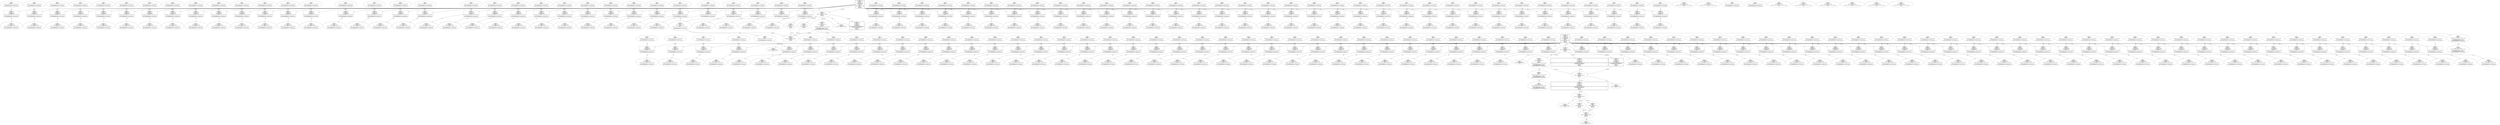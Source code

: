 strict digraph G {
2049 [shape=box, event=<hb_events.HbPacketHandle object at 0x10f17e190>, label="ID 2049 
 HbPacketHandle
DPID: 1
t: 1446156448.410639
Op: FlowTableRead
InPort: 2
Pkt: ETH: [12:34:56:78:01:02>12:34:56:78:02:02:IP]

IPv4([ttl:64]ICMP[123.123.1.2>123.123.2.2])
ICMP: {t:ECHO_REQUEST c:0}{id:54069 seq:126}"];
2055 [shape=oval, event=<hb_events.HbMessageSend object at 0x10f17ea90>, label="ID 2055 
 HbMessageSend
DPID: 1
MsgType: OFPT_PACKET_IN
XID: 64
Pkt: ETH: [12:34:56:78:01:02>12:34:56:78:02:02:IP]

IPv4([ttl:64]ICMP[123.123.1.2>123.123.2.2])
ICMP: {t:ECHO_REQUEST c:0}{id:54069 seq:126}"];
2059 [shape=oval, event=<hb_events.HbHostSend object at 0x10f17ead0>, label="ID 2059 
 HbHostSend
HID: 1
Pkt: ETH: [12:34:56:78:01:02>12:34:56:78:02:02:IP]

IPv4([ttl:64]ICMP[123.123.1.2>123.123.2.2])
ICMP: {t:ECHO_REQUEST c:0}{id:56095 seq:127}"];
2062 [shape=box, event=<hb_events.HbPacketHandle object at 0x10f17ed10>, label="ID 2062 
 HbPacketHandle
DPID: 1
t: 1446156448.516794
Op: FlowTableRead
InPort: 2
Pkt: ETH: [12:34:56:78:01:02>12:34:56:78:02:02:IP]

IPv4([ttl:64]ICMP[123.123.1.2>123.123.2.2])
ICMP: {t:ECHO_REQUEST c:0}{id:56095 seq:127}"];
2068 [shape=oval, event=<hb_events.HbMessageSend object at 0x10f185650>, label="ID 2068 
 HbMessageSend
DPID: 1
MsgType: OFPT_PACKET_IN
XID: 65
Pkt: ETH: [12:34:56:78:01:02>12:34:56:78:02:02:IP]

IPv4([ttl:64]ICMP[123.123.1.2>123.123.2.2])
ICMP: {t:ECHO_REQUEST c:0}{id:56095 seq:127}"];
2082 [shape=oval, event=<hb_events.HbHostSend object at 0x10f185950>, label="ID 2082 
 HbHostSend
HID: 2
Pkt: ETH: [12:34:56:78:02:02>12:34:56:78:01:02:IP]

IPv4([ttl:64]ICMP[123.123.2.2>123.123.1.2])
ICMP: {t:ECHO_REQUEST c:0}{id:36988 seq:128}"];
2084 [shape=box, event=<hb_events.HbPacketHandle object at 0x10f185b90>, label="ID 2084 
 HbPacketHandle
DPID: 2
t: 1446156448.625694
Op: FlowTableRead
InPort: 2
Pkt: ETH: [12:34:56:78:02:02>12:34:56:78:01:02:IP]

IPv4([ttl:64]ICMP[123.123.2.2>123.123.1.2])
ICMP: {t:ECHO_REQUEST c:0}{id:36988 seq:128}"];
42 [event=<hb_events.HbMessageHandle object at 0x10ed3f290>, shape=box, cmd_type=Proactive, style=bold, label="ID 42 
 HbMessageHandle
DPID: 1
t: 1446156429.174133
Proactive
Op: FlowTableWrite
CMD: OFPFC_DELETE
Match: 
Actions: []
MsgType: OFPT_FLOW_MOD
XID: 6
InPort: None
Pkt: None"];
47 [shape=oval, cmd_type=Proactive, event=<hb_events.HbMessageHandle object at 0x10ed3f550>, label="ID 47 
 HbMessageHandle
DPID: 1
Proactive
MsgType: OFPT_BARRIER_REQUEST
XID: 7
InPort: None
Pkt: None"];
50 [shape=oval, event=<hb_events.HbMessageSend object at 0x10ed3f5d0>, label="ID 50 
 HbMessageSend
DPID: 1
MsgType: OFPT_BARRIER_REPLY
XID: 7"];
2100 [shape=oval, event=<hb_events.HbMessageSend object at 0x10f18cc50>, label="ID 2100 
 HbMessageSend
DPID: 1
MsgType: OFPT_PACKET_IN
XID: 66
Pkt: ETH: [00:00:00:00:02:01>01:23:20:00:00:01:LLDP]
 LLDP"];
2106 [shape=oval, event=<hb_events.HbHostSend object at 0x10f189410>, label="ID 2106 
 HbHostSend
HID: 2
Pkt: ETH: [12:34:56:78:02:02>12:34:56:78:01:02:IP]

IPv4([ttl:64]ICMP[123.123.2.2>123.123.1.2])
ICMP: {t:ECHO_REQUEST c:0}{id:4597 seq:129}"];
2109 [shape=box, event=<hb_events.HbPacketHandle object at 0x10f189650>, label="ID 2109 
 HbPacketHandle
DPID: 2
t: 1446156448.735694
Op: FlowTableRead
InPort: 2
Pkt: ETH: [12:34:56:78:02:02>12:34:56:78:01:02:IP]

IPv4([ttl:64]ICMP[123.123.2.2>123.123.1.2])
ICMP: {t:ECHO_REQUEST c:0}{id:4597 seq:129}"];
2115 [shape=oval, event=<hb_events.HbMessageSend object at 0x10f189e10>, label="ID 2115 
 HbMessageSend
DPID: 2
MsgType: OFPT_PACKET_IN
XID: 73
Pkt: ETH: [12:34:56:78:02:02>12:34:56:78:01:02:IP]

IPv4([ttl:64]ICMP[123.123.2.2>123.123.1.2])
ICMP: {t:ECHO_REQUEST c:0}{id:4597 seq:129}"];
72 [event=<hb_events.HbMessageHandle object at 0x10ed3fad0>, shape=box, cmd_type=Proactive, style=bold, label="ID 72 
 HbMessageHandle
DPID: 1
t: 1446156429.285737
Proactive
Op: FlowTableWrite
CMD: OFPFC_ADD
Match: dl_dst: 01:23:20:00:00:01 dl_type: 35020 
Actions: [ofp_action_output(port=65533)]
MsgType: OFPT_FLOW_MOD
XID: 10
InPort: None
Pkt: None"];
2125 [shape=oval, event=<hb_events.HbHostSend object at 0x10f189dd0>, label="ID 2125 
 HbHostSend
HID: 1
Pkt: ETH: [12:34:56:78:01:02>12:34:56:78:02:02:IP]

IPv4([ttl:64]ICMP[123.123.1.2>123.123.2.2])
ICMP: {t:ECHO_REQUEST c:0}{id:37838 seq:130}"];
2127 [shape=box, event=<hb_events.HbPacketHandle object at 0x10f09cd10>, label="ID 2127 
 HbPacketHandle
DPID: 1
t: 1446156448.844392
Op: FlowTableRead
InPort: 2
Pkt: ETH: [12:34:56:78:01:02>12:34:56:78:02:02:IP]

IPv4([ttl:64]ICMP[123.123.1.2>123.123.2.2])
ICMP: {t:ECHO_REQUEST c:0}{id:37838 seq:130}"];
81 [event=<hb_events.HbMessageHandle object at 0x10ed4b090>, shape=box, cmd_type=Proactive, style=bold, label="ID 81 
 HbMessageHandle
DPID: 2
t: 1446156429.289265
Proactive
Op: FlowTableWrite
CMD: OFPFC_DELETE
Match: 
Actions: []
MsgType: OFPT_FLOW_MOD
XID: 14
InPort: None
Pkt: None"];
2133 [shape=oval, event=<hb_events.HbMessageSend object at 0x10f0a2650>, label="ID 2133 
 HbMessageSend
DPID: 1
MsgType: OFPT_PACKET_IN
XID: 67
Pkt: ETH: [12:34:56:78:01:02>12:34:56:78:02:02:IP]

IPv4([ttl:64]ICMP[123.123.1.2>123.123.2.2])
ICMP: {t:ECHO_REQUEST c:0}{id:37838 seq:130}"];
86 [shape=oval, cmd_type=Proactive, event=<hb_events.HbMessageHandle object at 0x10ed4b310>, label="ID 86 
 HbMessageHandle
DPID: 2
Proactive
MsgType: OFPT_BARRIER_REQUEST
XID: 15
InPort: None
Pkt: None"];
89 [shape=oval, event=<hb_events.HbMessageSend object at 0x10ed4b390>, label="ID 89 
 HbMessageSend
DPID: 2
MsgType: OFPT_BARRIER_REPLY
XID: 15"];
2139 [shape=oval, event=<hb_events.HbHostSend object at 0x10f0a28d0>, label="ID 2139 
 HbHostSend
HID: 2
Pkt: ETH: [12:34:56:78:02:02>12:34:56:78:01:02:IP]

IPv4([ttl:64]ICMP[123.123.2.2>123.123.1.2])
ICMP: {t:ECHO_REQUEST c:0}{id:19239 seq:132}"];
2141 [shape=box, event=<hb_events.HbPacketHandle object at 0x10f0a2b10>, label="ID 2141 
 HbPacketHandle
DPID: 2
t: 1446156448.951129
Op: FlowTableRead
InPort: 2
Pkt: ETH: [12:34:56:78:02:02>12:34:56:78:01:02:IP]

IPv4([ttl:64]ICMP[123.123.2.2>123.123.1.2])
ICMP: {t:ECHO_REQUEST c:0}{id:19239 seq:132}"];
94 [event=<hb_events.HbMessageHandle object at 0x10ed4b510>, shape=box, cmd_type=Proactive, style=bold, label="ID 94 
 HbMessageHandle
DPID: 2
t: 1446156429.394468
Proactive
Op: FlowTableWrite
CMD: OFPFC_ADD
Match: dl_dst: 01:23:20:00:00:01 dl_type: 35020 
Actions: [ofp_action_output(port=65533)]
MsgType: OFPT_FLOW_MOD
XID: 16
InPort: None
Pkt: None"];
2147 [shape=oval, event=<hb_events.HbMessageSend object at 0x10f0aa310>, label="ID 2147 
 HbMessageSend
DPID: 2
MsgType: OFPT_PACKET_IN
XID: 74
Pkt: ETH: [12:34:56:78:02:02>12:34:56:78:01:02:IP]

IPv4([ttl:64]ICMP[123.123.2.2>123.123.1.2])
ICMP: {t:ECHO_REQUEST c:0}{id:19239 seq:132}"];
2150 [shape=box, event=<hb_events.HbPacketHandle object at 0x10f0aa2d0>, label="ID 2150 
 HbPacketHandle
DPID: 1
t: 1446156448.954736
Op: FlowTableRead
InPort: 2
Pkt: ETH: [12:34:56:78:01:02>12:34:56:78:02:02:IP]

IPv4([ttl:64]ICMP[123.123.1.2>123.123.2.2])
ICMP: {t:ECHO_REQUEST c:0}{id:981 seq:131}"];
2156 [shape=oval, event=<hb_events.HbMessageSend object at 0x10f0ae150>, label="ID 2156 
 HbMessageSend
DPID: 1
MsgType: OFPT_PACKET_IN
XID: 68
Pkt: ETH: [12:34:56:78:01:02>12:34:56:78:02:02:IP]

IPv4([ttl:64]ICMP[123.123.1.2>123.123.2.2])
ICMP: {t:ECHO_REQUEST c:0}{id:981 seq:131}"];
2161 [shape=oval, event=<hb_events.HbHostSend object at 0x10f0ae190>, label="ID 2161 
 HbHostSend
HID: 1
Pkt: ETH: [12:34:56:78:01:02>12:34:56:78:02:02:IP]

IPv4([ttl:64]ICMP[123.123.1.2>123.123.2.2])
ICMP: {t:ECHO_REQUEST c:0}{id:55652 seq:133}"];
2163 [shape=oval, event=<hb_events.HbHostSend object at 0x10f0ae3d0>, label="ID 2163 
 HbHostSend
HID: 2
Pkt: ETH: [12:34:56:78:02:02>12:34:56:78:01:02:IP]

IPv4([ttl:64]ICMP[123.123.2.2>123.123.1.2])
ICMP: {t:ECHO_REQUEST c:0}{id:28300 seq:134}"];
117 [shape=oval, event=<hb_events.HbMessageSend object at 0x10ed21f10>, label="ID 117 
 HbMessageSend
DPID: 2
MsgType: OFPT_PACKET_IN
XID: 1
Pkt: ETH: [00:00:00:00:01:01>01:23:20:00:00:01:LLDP]
 LLDP"];
2171 [shape=oval, event=<hb_events.HbMessageSend object at 0x10f0aedd0>, label="ID 2171 
 HbMessageSend
DPID: 2
MsgType: OFPT_PACKET_IN
XID: 75
Pkt: ETH: [12:34:56:78:02:02>12:34:56:78:01:02:IP]

IPv4([ttl:64]ICMP[123.123.2.2>123.123.1.2])
ICMP: {t:ECHO_REQUEST c:0}{id:28300 seq:134}"];
2174 [shape=box, event=<hb_events.HbPacketHandle object at 0x10f0aed90>, label="ID 2174 
 HbPacketHandle
DPID: 1
t: 1446156449.06626
Op: FlowTableRead
InPort: 2
Pkt: ETH: [12:34:56:78:01:02>12:34:56:78:02:02:IP]

IPv4([ttl:64]ICMP[123.123.1.2>123.123.2.2])
ICMP: {t:ECHO_REQUEST c:0}{id:55652 seq:133}"];
129 [shape=oval, event=<hb_events.HbHostSend object at 0x10ed4be50>, label="ID 129 
 HbHostSend
HID: 1
Pkt: ETH: [12:34:56:78:01:02>12:34:56:78:02:02:IP]

IPv4([ttl:64]ICMP[123.123.1.2>123.123.2.2])
ICMP: {t:ECHO_REQUEST c:0}{id:46785 seq:0}"];
131 [shape=oval, event=<hb_events.HbHostSend object at 0x10ed5c850>, label="ID 131 
 HbHostSend
HID: 2
Pkt: ETH: [12:34:56:78:02:02>12:34:56:78:01:02:IP]

IPv4([ttl:64]ICMP[123.123.2.2>123.123.1.2])
ICMP: {t:ECHO_REQUEST c:0}{id:64065 seq:1}"];
2180 [shape=oval, event=<hb_events.HbMessageSend object at 0x10f0b5c10>, label="ID 2180 
 HbMessageSend
DPID: 1
MsgType: OFPT_PACKET_IN
XID: 69
Pkt: ETH: [12:34:56:78:01:02>12:34:56:78:02:02:IP]

IPv4([ttl:64]ICMP[123.123.1.2>123.123.2.2])
ICMP: {t:ECHO_REQUEST c:0}{id:55652 seq:133}"];
133 [shape=box, event=<hb_events.HbPacketHandle object at 0x10ed5ca90>, label="ID 133 
 HbPacketHandle
DPID: 2
t: 1446156431.550371
Op: FlowTableRead
InPort: 2
Pkt: ETH: [12:34:56:78:02:02>12:34:56:78:01:02:IP]

IPv4([ttl:64]ICMP[123.123.2.2>123.123.1.2])
ICMP: {t:ECHO_REQUEST c:0}{id:64065 seq:1}"];
2185 [shape=oval, event=<hb_events.HbHostSend object at 0x10f0b5c50>, label="ID 2185 
 HbHostSend
HID: 2
Pkt: ETH: [12:34:56:78:02:02>12:34:56:78:01:02:IP]

IPv4([ttl:64]ICMP[123.123.2.2>123.123.1.2])
ICMP: {t:ECHO_REQUEST c:0}{id:2964 seq:135}"];
139 [shape=oval, event=<hb_events.HbMessageSend object at 0x10ed613d0>, label="ID 139 
 HbMessageSend
DPID: 2
MsgType: OFPT_PACKET_IN
XID: 2
Pkt: ETH: [12:34:56:78:02:02>12:34:56:78:01:02:IP]

IPv4([ttl:64]ICMP[123.123.2.2>123.123.1.2])
ICMP: {t:ECHO_REQUEST c:0}{id:64065 seq:1}"];
142 [shape=box, event=<hb_events.HbPacketHandle object at 0x10ed61410>, label="ID 142 
 HbPacketHandle
DPID: 1
t: 1446156431.555243
Op: FlowTableRead
InPort: 2
Pkt: ETH: [12:34:56:78:01:02>12:34:56:78:02:02:IP]

IPv4([ttl:64]ICMP[123.123.1.2>123.123.2.2])
ICMP: {t:ECHO_REQUEST c:0}{id:46785 seq:0}"];
2193 [shape=oval, event=<hb_events.HbMessageSend object at 0x10f0be690>, label="ID 2193 
 HbMessageSend
DPID: 2
MsgType: OFPT_PACKET_IN
XID: 76
Pkt: ETH: [12:34:56:78:02:02>12:34:56:78:01:02:IP]

IPv4([ttl:64]ICMP[123.123.2.2>123.123.1.2])
ICMP: {t:ECHO_REQUEST c:0}{id:2964 seq:135}"];
148 [shape=oval, event=<hb_events.HbMessageSend object at 0x10ed61d10>, label="ID 148 
 HbMessageSend
DPID: 1
MsgType: OFPT_PACKET_IN
XID: 1
Pkt: ETH: [12:34:56:78:01:02>12:34:56:78:02:02:IP]

IPv4([ttl:64]ICMP[123.123.1.2>123.123.2.2])
ICMP: {t:ECHO_REQUEST c:0}{id:46785 seq:0}"];
2197 [shape=oval, event=<hb_events.HbHostSend object at 0x10f0be650>, label="ID 2197 
 HbHostSend
HID: 2
Pkt: ETH: [12:34:56:78:02:02>12:34:56:78:01:02:IP]

IPv4([ttl:64]ICMP[123.123.2.2>123.123.1.2])
ICMP: {t:ECHO_REQUEST c:0}{id:30510 seq:136}"];
2199 [shape=box, event=<hb_events.HbPacketHandle object at 0x10f0bedd0>, label="ID 2199 
 HbPacketHandle
DPID: 2
t: 1446156449.2807
Op: FlowTableRead
InPort: 2
Pkt: ETH: [12:34:56:78:02:02>12:34:56:78:01:02:IP]

IPv4([ttl:64]ICMP[123.123.2.2>123.123.1.2])
ICMP: {t:ECHO_REQUEST c:0}{id:30510 seq:136}"];
153 [shape=oval, event=<hb_events.HbHostSend object at 0x10ed61d50>, label="ID 153 
 HbHostSend
HID: 1
Pkt: ETH: [12:34:56:78:01:02>12:34:56:78:02:02:IP]

IPv4([ttl:64]ICMP[123.123.1.2>123.123.2.2])
ICMP: {t:ECHO_REQUEST c:0}{id:55713 seq:2}"];
155 [shape=oval, event=<hb_events.HbHostSend object at 0x10ed61f90>, label="ID 155 
 HbHostSend
HID: 2
Pkt: ETH: [12:34:56:78:02:02>12:34:56:78:01:02:IP]

IPv4([ttl:64]ICMP[123.123.2.2>123.123.1.2])
ICMP: {t:ECHO_REQUEST c:0}{id:22526 seq:3}"];
2205 [shape=oval, event=<hb_events.HbMessageSend object at 0x10f0c45d0>, label="ID 2205 
 HbMessageSend
DPID: 2
MsgType: OFPT_PACKET_IN
XID: 77
Pkt: ETH: [12:34:56:78:02:02>12:34:56:78:01:02:IP]

IPv4([ttl:64]ICMP[123.123.2.2>123.123.1.2])
ICMP: {t:ECHO_REQUEST c:0}{id:30510 seq:136}"];
159 [shape=box, event=<hb_events.HbPacketHandle object at 0x10ed68210>, label="ID 159 
 HbPacketHandle
DPID: 2
t: 1446156431.665289
Op: FlowTableRead
InPort: 2
Pkt: ETH: [12:34:56:78:02:02>12:34:56:78:01:02:IP]

IPv4([ttl:64]ICMP[123.123.2.2>123.123.1.2])
ICMP: {t:ECHO_REQUEST c:0}{id:22526 seq:3}"];
2209 [shape=oval, event=<hb_events.HbHostSend object at 0x10f0c4590>, label="ID 2209 
 HbHostSend
HID: 1
Pkt: ETH: [12:34:56:78:01:02>12:34:56:78:02:02:IP]

IPv4([ttl:64]ICMP[123.123.1.2>123.123.2.2])
ICMP: {t:ECHO_REQUEST c:0}{id:20989 seq:137}"];
2211 [shape=oval, event=<hb_events.HbHostSend object at 0x10f0c4d10>, label="ID 2211 
 HbHostSend
HID: 2
Pkt: ETH: [12:34:56:78:02:02>12:34:56:78:01:02:IP]

IPv4([ttl:64]ICMP[123.123.2.2>123.123.1.2])
ICMP: {t:ECHO_REQUEST c:0}{id:33328 seq:138}"];
165 [shape=oval, event=<hb_events.HbMessageSend object at 0x10ed68b10>, label="ID 165 
 HbMessageSend
DPID: 2
MsgType: OFPT_PACKET_IN
XID: 3
Pkt: ETH: [12:34:56:78:02:02>12:34:56:78:01:02:IP]

IPv4([ttl:64]ICMP[123.123.2.2>123.123.1.2])
ICMP: {t:ECHO_REQUEST c:0}{id:22526 seq:3}"];
168 [shape=box, event=<hb_events.HbPacketHandle object at 0x10ed68b50>, label="ID 168 
 HbPacketHandle
DPID: 1
t: 1446156431.669533
Op: FlowTableRead
InPort: 2
Pkt: ETH: [12:34:56:78:01:02>12:34:56:78:02:02:IP]

IPv4([ttl:64]ICMP[123.123.1.2>123.123.2.2])
ICMP: {t:ECHO_REQUEST c:0}{id:55713 seq:2}"];
2219 [shape=oval, event=<hb_events.HbMessageSend object at 0x10f0ca750>, label="ID 2219 
 HbMessageSend
DPID: 2
MsgType: OFPT_PACKET_IN
XID: 78
Pkt: ETH: [12:34:56:78:02:02>12:34:56:78:01:02:IP]

IPv4([ttl:64]ICMP[123.123.2.2>123.123.1.2])
ICMP: {t:ECHO_REQUEST c:0}{id:33328 seq:138}"];
174 [shape=oval, event=<hb_events.HbMessageSend object at 0x10ed70490>, label="ID 174 
 HbMessageSend
DPID: 1
MsgType: OFPT_PACKET_IN
XID: 2
Pkt: ETH: [12:34:56:78:01:02>12:34:56:78:02:02:IP]

IPv4([ttl:64]ICMP[123.123.1.2>123.123.2.2])
ICMP: {t:ECHO_REQUEST c:0}{id:55713 seq:2}"];
177 [shape=oval, cmd_type=Proactive, event=<hb_events.HbMessageHandle object at 0x10ed704d0>, label="ID 177 
 HbMessageHandle
DPID: 1
Proactive
MsgType: OFPT_PACKET_OUT
XID: 20
InPort: 2
Pkt: ETH: [12:34:56:78:01:02>12:34:56:78:02:02:IP]

IPv4([ttl:64]ICMP[123.123.1.2>123.123.2.2])
ICMP: {t:ECHO_REQUEST c:0}{id:46785 seq:0}"];
2228 [shape=oval, event=<hb_events.HbMessageSend object at 0x10f0c9590>, label="ID 2228 
 HbMessageSend
DPID: 1
MsgType: OFPT_PACKET_IN
XID: 70
Pkt: ETH: [12:34:56:78:01:02>12:34:56:78:02:02:IP]

IPv4([ttl:64]ICMP[123.123.1.2>123.123.2.2])
ICMP: {t:ECHO_REQUEST c:0}{id:20989 seq:137}"];
182 [shape=oval, event=<hb_events.HbPacketSend object at 0x10ed709d0>, label="ID 182 
 HbPacketSend
DPID: 1
Out Port: 1
Pkt: ETH: [12:34:56:78:01:02>12:34:56:78:02:02:IP]

IPv4([ttl:64]ICMP[123.123.1.2>123.123.2.2])
ICMP: {t:ECHO_REQUEST c:0}{id:46785 seq:0}"];
2233 [shape=oval, event=<hb_events.HbHostSend object at 0x10f0c95d0>, label="ID 2233 
 HbHostSend
HID: 1
Pkt: ETH: [12:34:56:78:01:02>12:34:56:78:02:02:IP]

IPv4([ttl:64]ICMP[123.123.1.2>123.123.2.2])
ICMP: {t:ECHO_REQUEST c:0}{id:36334 seq:139}"];
186 [shape=oval, cmd_type=Proactive, event=<hb_events.HbMessageHandle object at 0x10ed70cd0>, label="ID 186 
 HbMessageHandle
DPID: 2
Proactive
MsgType: OFPT_PACKET_OUT
XID: 21
InPort: None
Pkt: None
Pkt: ETH: [00:00:00:00:00:02>12:34:56:78:02:02:IP]

IPv4([ttl:64]ICMP[123.123.1.2>123.123.2.2])
ICMP: {t:DEST_UNREACH c:1}{m:0}
IPv4([ttl:64]ICMP[123.123.2.2>123.123.1.2])
ICMP: {t:ECHO_REQUEST c:0}{id:64065 seq:1}"];
2235 [shape=box, event=<hb_events.HbPacketHandle object at 0x10f0c9810>, label="ID 2235 
 HbPacketHandle
DPID: 1
t: 1446156449.705645
Op: FlowTableRead
InPort: 2
Pkt: ETH: [12:34:56:78:01:02>12:34:56:78:02:02:IP]

IPv4([ttl:64]ICMP[123.123.1.2>123.123.2.2])
ICMP: {t:ECHO_REQUEST c:0}{id:36334 seq:139}"];
192 [shape=oval, event=<hb_events.HbPacketSend object at 0x10ed70d10>, label="ID 192 
 HbPacketSend
DPID: 2
Out Port: 2
Pkt: ETH: [00:00:00:00:00:02>12:34:56:78:02:02:IP]

IPv4([ttl:64]ICMP[123.123.1.2>123.123.2.2])
ICMP: {t:DEST_UNREACH c:1}{m:0}
IPv4([ttl:64]ICMP[123.123.2.2>123.123.1.2])
ICMP: {t:ECHO_REQUEST c:0}{id:64065 seq:1}"];
2241 [shape=oval, event=<hb_events.HbMessageSend object at 0x10f0d2150>, label="ID 2241 
 HbMessageSend
DPID: 1
MsgType: OFPT_PACKET_IN
XID: 71
Pkt: ETH: [12:34:56:78:01:02>12:34:56:78:02:02:IP]

IPv4([ttl:64]ICMP[123.123.1.2>123.123.2.2])
ICMP: {t:ECHO_REQUEST c:0}{id:36334 seq:139}"];
198 [shape=oval, event=<hb_events.HbHostSend object at 0x10ed78190>, label="ID 198 
 HbHostSend
HID: 1
Pkt: ETH: [12:34:56:78:01:02>12:34:56:78:02:02:IP]

IPv4([ttl:64]ICMP[123.123.1.2>123.123.2.2])
ICMP: {t:ECHO_REQUEST c:0}{id:56216 seq:4}"];
201 [shape=box, event=<hb_events.HbPacketHandle object at 0x10ed783d0>, label="ID 201 
 HbPacketHandle
DPID: 2
t: 1446156431.781869
Op: FlowTableRead
InPort: 1
Pkt: ETH: [12:34:56:78:01:02>12:34:56:78:02:02:IP]

IPv4([ttl:64]ICMP[123.123.1.2>123.123.2.2])
ICMP: {t:ECHO_REQUEST c:0}{id:46785 seq:0}"];
207 [shape=oval, event=<hb_events.HbMessageSend object at 0x10ed78cd0>, label="ID 207 
 HbMessageSend
DPID: 2
MsgType: OFPT_PACKET_IN
XID: 4
Pkt: ETH: [12:34:56:78:01:02>12:34:56:78:02:02:IP]

IPv4([ttl:64]ICMP[123.123.1.2>123.123.2.2])
ICMP: {t:ECHO_REQUEST c:0}{id:46785 seq:0}"];
2256 [shape=oval, event=<hb_events.HbHostSend object at 0x10f0d2450>, label="ID 2256 
 HbHostSend
HID: 1
Pkt: ETH: [12:34:56:78:01:02>12:34:56:78:02:02:IP]

IPv4([ttl:64]ICMP[123.123.1.2>123.123.2.2])
ICMP: {t:ECHO_REQUEST c:0}{id:17323 seq:140}"];
210 [shape=oval, event=<hb_events.HbHostHandle object at 0x10ed78d10>, label="ID 210 
 HbHostHandle
HID: 2
InPort: 12:34:56:78:02:02
Pkt: ETH: [00:00:00:00:00:02>12:34:56:78:02:02:IP]

IPv4([ttl:64]ICMP[123.123.1.2>123.123.2.2])
ICMP: {t:DEST_UNREACH c:1}{m:0}
IPv4([ttl:64]ICMP[123.123.2.2>123.123.1.2])
ICMP: {t:ECHO_REQUEST c:0}{id:64065 seq:1}"];
213 [shape=box, event=<hb_events.HbPacketHandle object at 0x10ed7d0d0>, label="ID 213 
 HbPacketHandle
DPID: 1
t: 1446156431.787379
Op: FlowTableRead
InPort: 2
Pkt: ETH: [12:34:56:78:01:02>12:34:56:78:02:02:IP]

IPv4([ttl:64]ICMP[123.123.1.2>123.123.2.2])
ICMP: {t:ECHO_REQUEST c:0}{id:56216 seq:4}"];
2264 [shape=oval, event=<hb_events.HbMessageSend object at 0x10f0d2f90>, label="ID 2264 
 HbMessageSend
DPID: 1
MsgType: OFPT_PACKET_IN
XID: 72
Pkt: ETH: [12:34:56:78:01:02>12:34:56:78:02:02:IP]

IPv4([ttl:64]ICMP[123.123.1.2>123.123.2.2])
ICMP: {t:ECHO_REQUEST c:0}{id:17323 seq:140}"];
219 [shape=oval, event=<hb_events.HbMessageSend object at 0x10ed7d9d0>, label="ID 219 
 HbMessageSend
DPID: 1
MsgType: OFPT_PACKET_IN
XID: 3
Pkt: ETH: [12:34:56:78:01:02>12:34:56:78:02:02:IP]

IPv4([ttl:64]ICMP[123.123.1.2>123.123.2.2])
ICMP: {t:ECHO_REQUEST c:0}{id:56216 seq:4}"];
222 [shape=oval, cmd_type=Proactive, event=<hb_events.HbMessageHandle object at 0x10ed7dad0>, label="ID 222 
 HbMessageHandle
DPID: 1
Proactive
MsgType: OFPT_PACKET_OUT
XID: 22
InPort: None
Pkt: None
Pkt: ETH: [00:00:00:00:00:01>12:34:56:78:01:02:IP]

IPv4([ttl:64]ICMP[123.123.2.2>123.123.1.2])
ICMP: {t:DEST_UNREACH c:1}{m:0}
IPv4([ttl:64]ICMP[123.123.1.2>123.123.2.2])
ICMP: {t:ECHO_REQUEST c:0}{id:55713 seq:2}"];
2271 [shape=oval, event=<hb_events.HbHostSend object at 0x10f0d81d0>, label="ID 2271 
 HbHostSend
HID: 2
Pkt: ETH: [12:34:56:78:02:02>12:34:56:78:01:02:IP]

IPv4([ttl:64]ICMP[123.123.2.2>123.123.1.2])
ICMP: {t:ECHO_REQUEST c:0}{id:52995 seq:141}"];
2273 [shape=box, event=<hb_events.HbPacketHandle object at 0x10f0d8410>, label="ID 2273 
 HbPacketHandle
DPID: 2
t: 1446156450.124379
Op: FlowTableRead
InPort: 2
Pkt: ETH: [12:34:56:78:02:02>12:34:56:78:01:02:IP]

IPv4([ttl:64]ICMP[123.123.2.2>123.123.1.2])
ICMP: {t:ECHO_REQUEST c:0}{id:52995 seq:141}"];
228 [shape=oval, event=<hb_events.HbPacketSend object at 0x10ed7db10>, label="ID 228 
 HbPacketSend
DPID: 1
Out Port: 2
Pkt: ETH: [00:00:00:00:00:01>12:34:56:78:01:02:IP]

IPv4([ttl:64]ICMP[123.123.2.2>123.123.1.2])
ICMP: {t:DEST_UNREACH c:1}{m:0}
IPv4([ttl:64]ICMP[123.123.1.2>123.123.2.2])
ICMP: {t:ECHO_REQUEST c:0}{id:55713 seq:2}"];
2279 [shape=oval, event=<hb_events.HbMessageSend object at 0x10f0d8bd0>, label="ID 2279 
 HbMessageSend
DPID: 2
MsgType: OFPT_PACKET_IN
XID: 79
Pkt: ETH: [12:34:56:78:02:02>12:34:56:78:01:02:IP]

IPv4([ttl:64]ICMP[123.123.2.2>123.123.1.2])
ICMP: {t:ECHO_REQUEST c:0}{id:52995 seq:141}"];
2283 [shape=oval, event=<hb_events.HbHostSend object at 0x10f0d8b90>, label="ID 2283 
 HbHostSend
HID: 2
Pkt: ETH: [12:34:56:78:02:02>12:34:56:78:01:02:IP]

IPv4([ttl:64]ICMP[123.123.2.2>123.123.1.2])
ICMP: {t:ECHO_REQUEST c:0}{id:59140 seq:142}"];
2285 [shape=box, event=<hb_events.HbPacketHandle object at 0x10f1a1350>, label="ID 2285 
 HbPacketHandle
DPID: 2
t: 1446156450.234309
Op: FlowTableRead
InPort: 2
Pkt: ETH: [12:34:56:78:02:02>12:34:56:78:01:02:IP]

IPv4([ttl:64]ICMP[123.123.2.2>123.123.1.2])
ICMP: {t:ECHO_REQUEST c:0}{id:59140 seq:142}"];
239 [shape=oval, event=<hb_events.HbHostHandle object at 0x10ed7de90>, label="ID 239 
 HbHostHandle
HID: 1
InPort: 12:34:56:78:01:02
Pkt: ETH: [00:00:00:00:00:01>12:34:56:78:01:02:IP]

IPv4([ttl:64]ICMP[123.123.2.2>123.123.1.2])
ICMP: {t:DEST_UNREACH c:1}{m:0}
IPv4([ttl:64]ICMP[123.123.1.2>123.123.2.2])
ICMP: {t:ECHO_REQUEST c:0}{id:55713 seq:2}"];
2291 [shape=oval, event=<hb_events.HbMessageSend object at 0x10f1a1b10>, label="ID 2291 
 HbMessageSend
DPID: 2
MsgType: OFPT_PACKET_IN
XID: 80
Pkt: ETH: [12:34:56:78:02:02>12:34:56:78:01:02:IP]

IPv4([ttl:64]ICMP[123.123.2.2>123.123.1.2])
ICMP: {t:ECHO_REQUEST c:0}{id:59140 seq:142}"];
2295 [shape=oval, event=<hb_events.HbHostSend object at 0x10f1a1ad0>, label="ID 2295 
 HbHostSend
HID: 1
Pkt: ETH: [12:34:56:78:01:02>12:34:56:78:02:02:IP]

IPv4([ttl:64]ICMP[123.123.1.2>123.123.2.2])
ICMP: {t:ECHO_REQUEST c:0}{id:42522 seq:143}"];
2297 [shape=oval, event=<hb_events.HbHostSend object at 0x10f1aa290>, label="ID 2297 
 HbHostSend
HID: 2
Pkt: ETH: [12:34:56:78:02:02>12:34:56:78:01:02:IP]

IPv4([ttl:64]ICMP[123.123.2.2>123.123.1.2])
ICMP: {t:ECHO_REQUEST c:0}{id:60063 seq:144}"];
252 [event=<hb_events.HbMessageHandle object at 0x10ed82690>, shape=box, cmd_type=Proactive, style=bold, label="ID 252 
 HbMessageHandle
DPID: 2
t: 1446156431.899166
Proactive
Op: FlowTableWrite
CMD: OFPFC_ADD
Match: in_port: 1 dl_src: 12:34:56:78:01:02 dl_dst: 12:34:56:78:02:02 dl_vlan: 65535 dl_vlan_pcp: 0 dl_type: 2048 nw_tos: 0 nw_proto: 1 nw_src: 123.123.1.2 nw_dst: 123.123.2.2 tp_src: 8 tp_dst: 0 
Actions: [ofp_action_output(port=2)]
MsgType: OFPT_FLOW_MOD
XID: 23
InPort: None
Pkt: None"];
2090 [shape=oval, event=<hb_events.HbMessageSend object at 0x10f18c390>, label="ID 2090 
 HbMessageSend
DPID: 2
MsgType: OFPT_PACKET_IN
XID: 72
Pkt: ETH: [12:34:56:78:02:02>12:34:56:78:01:02:IP]

IPv4([ttl:64]ICMP[123.123.2.2>123.123.1.2])
ICMP: {t:ECHO_REQUEST c:0}{id:36988 seq:128}"];
257 [shape=oval, cmd_type=Proactive, event=<hb_events.HbMessageHandle object at 0x10ed82590>, label="ID 257 
 HbMessageHandle
DPID: 2
Proactive
MsgType: OFPT_BARRIER_REQUEST
XID: 24
InPort: None
Pkt: None"];
260 [shape=oval, event=<hb_events.HbMessageSend object at 0x10ed82890>, label="ID 260 
 HbMessageSend
DPID: 2
MsgType: OFPT_BARRIER_REPLY
XID: 24"];
263 [event=<hb_events.HbMessageHandle object at 0x10ed82dd0>, shape=box, cmd_type=Proactive, style=bold, label="ID 263 
 HbMessageHandle
DPID: 2
t: 1446156431.90424
Proactive
Op: FlowTableWrite
CMD: OFPFC_ADD
Match: in_port: 2 dl_src: 12:34:56:78:02:02 dl_dst: 12:34:56:78:01:02 dl_vlan: 65535 dl_vlan_pcp: 0 dl_type: 2048 nw_tos: 0 nw_proto: 1 nw_src: 123.123.2.2 nw_dst: 123.123.1.2 tp_src: 0 tp_dst: 8 
Actions: [ofp_action_output(port=1)]
MsgType: OFPT_FLOW_MOD
XID: 25
InPort: None
Pkt: None"];
269 [shape=oval, event=<hb_events.HbHostSend object at 0x10ed82e90>, label="ID 269 
 HbHostSend
HID: 2
Pkt: ETH: [12:34:56:78:02:02>12:34:56:78:01:02:IP]

IPv4([ttl:64]ICMP[123.123.2.2>123.123.1.2])
ICMP: {t:ECHO_REQUEST c:0}{id:12641 seq:5}"];
274 [shape=box, event=<hb_events.HbPacketHandle object at 0x10ed8b850>, label="ID 274 
 HbPacketHandle
DPID: 2
t: 1446156432.012901
Op: FlowTableRead
InPort: 2
Pkt: ETH: [12:34:56:78:02:02>12:34:56:78:01:02:IP]

IPv4([ttl:64]ICMP[123.123.2.2>123.123.1.2])
ICMP: {t:ECHO_REQUEST c:0}{id:12641 seq:5}"];
280 [shape=oval, event=<hb_events.HbMessageSend object at 0x10ed8bfd0>, label="ID 280 
 HbMessageSend
DPID: 2
MsgType: OFPT_PACKET_IN
XID: 5
Pkt: ETH: [12:34:56:78:02:02>12:34:56:78:01:02:IP]

IPv4([ttl:64]ICMP[123.123.2.2>123.123.1.2])
ICMP: {t:ECHO_REQUEST c:0}{id:12641 seq:5}"];
283 [shape=oval, cmd_type=Proactive, event=<hb_events.HbMessageHandle object at 0x10ed92090>, label="ID 283 
 HbMessageHandle
DPID: 2
Proactive
MsgType: OFPT_BARRIER_REQUEST
XID: 26
InPort: None
Pkt: None"];
286 [shape=oval, event=<hb_events.HbMessageSend object at 0x10ed920d0>, label="ID 286 
 HbMessageSend
DPID: 2
MsgType: OFPT_BARRIER_REPLY
XID: 26"];
291 [shape=oval, event=<hb_events.HbHostSend object at 0x10ed92690>, label="ID 291 
 HbHostSend
HID: 1
Pkt: ETH: [12:34:56:78:01:02>12:34:56:78:02:02:IP]

IPv4([ttl:64]ICMP[123.123.1.2>123.123.2.2])
ICMP: {t:ECHO_REQUEST c:0}{id:60759 seq:6}"];
293 [shape=box, event=<hb_events.HbPacketHandle object at 0x10ed928d0>, label="ID 293 
 HbPacketHandle
DPID: 1
t: 1446156432.123955
Op: FlowTableRead
InPort: 2
Pkt: ETH: [12:34:56:78:01:02>12:34:56:78:02:02:IP]

IPv4([ttl:64]ICMP[123.123.1.2>123.123.2.2])
ICMP: {t:ECHO_REQUEST c:0}{id:60759 seq:6}"];
299 [shape=oval, event=<hb_events.HbMessageSend object at 0x10ed97210>, label="ID 299 
 HbMessageSend
DPID: 1
MsgType: OFPT_PACKET_IN
XID: 4
Pkt: ETH: [12:34:56:78:01:02>12:34:56:78:02:02:IP]

IPv4([ttl:64]ICMP[123.123.1.2>123.123.2.2])
ICMP: {t:ECHO_REQUEST c:0}{id:60759 seq:6}"];
303 [shape=oval, event=<hb_events.HbHostSend object at 0x10ed97250>, label="ID 303 
 HbHostSend
HID: 2
Pkt: ETH: [12:34:56:78:02:02>12:34:56:78:01:02:IP]

IPv4([ttl:64]ICMP[123.123.2.2>123.123.1.2])
ICMP: {t:ECHO_REQUEST c:0}{id:6806 seq:7}"];
305 [shape=box, event=<hb_events.HbPacketHandle object at 0x10ed97490>, label="ID 305 
 HbPacketHandle
DPID: 2
t: 1446156432.230305
Op: FlowTableRead
InPort: 2
Pkt: ETH: [12:34:56:78:02:02>12:34:56:78:01:02:IP]

IPv4([ttl:64]ICMP[123.123.2.2>123.123.1.2])
ICMP: {t:ECHO_REQUEST c:0}{id:6806 seq:7}"];
311 [shape=oval, event=<hb_events.HbMessageSend object at 0x10ed97c50>, label="ID 311 
 HbMessageSend
DPID: 2
MsgType: OFPT_PACKET_IN
XID: 6
Pkt: ETH: [12:34:56:78:02:02>12:34:56:78:01:02:IP]

IPv4([ttl:64]ICMP[123.123.2.2>123.123.1.2])
ICMP: {t:ECHO_REQUEST c:0}{id:6806 seq:7}"];
315 [shape=oval, event=<hb_events.HbHostSend object at 0x10ed97c10>, label="ID 315 
 HbHostSend
HID: 1
Pkt: ETH: [12:34:56:78:01:02>12:34:56:78:02:02:IP]

IPv4([ttl:64]ICMP[123.123.1.2>123.123.2.2])
ICMP: {t:ECHO_REQUEST c:0}{id:63578 seq:8}"];
317 [shape=oval, event=<hb_events.HbHostSend object at 0x10eda03d0>, label="ID 317 
 HbHostSend
HID: 2
Pkt: ETH: [12:34:56:78:02:02>12:34:56:78:01:02:IP]

IPv4([ttl:64]ICMP[123.123.2.2>123.123.1.2])
ICMP: {t:ECHO_REQUEST c:0}{id:8232 seq:9}"];
319 [shape=box, event=<hb_events.HbPacketHandle object at 0x10eda0610>, label="ID 319 
 HbPacketHandle
DPID: 2
t: 1446156432.33925
Op: FlowTableRead
InPort: 2
Pkt: ETH: [12:34:56:78:02:02>12:34:56:78:01:02:IP]

IPv4([ttl:64]ICMP[123.123.2.2>123.123.1.2])
ICMP: {t:ECHO_REQUEST c:0}{id:8232 seq:9}"];
325 [shape=oval, event=<hb_events.HbMessageSend object at 0x10eda0dd0>, label="ID 325 
 HbMessageSend
DPID: 2
MsgType: OFPT_PACKET_IN
XID: 7
Pkt: ETH: [12:34:56:78:02:02>12:34:56:78:01:02:IP]

IPv4([ttl:64]ICMP[123.123.2.2>123.123.1.2])
ICMP: {t:ECHO_REQUEST c:0}{id:8232 seq:9}"];
328 [shape=box, event=<hb_events.HbPacketHandle object at 0x10eda0d90>, label="ID 328 
 HbPacketHandle
DPID: 1
t: 1446156432.343012
Op: FlowTableRead
InPort: 2
Pkt: ETH: [12:34:56:78:01:02>12:34:56:78:02:02:IP]

IPv4([ttl:64]ICMP[123.123.1.2>123.123.2.2])
ICMP: {t:ECHO_REQUEST c:0}{id:63578 seq:8}"];
334 [shape=oval, event=<hb_events.HbMessageSend object at 0x10eda5c10>, label="ID 334 
 HbMessageSend
DPID: 1
MsgType: OFPT_PACKET_IN
XID: 5
Pkt: ETH: [12:34:56:78:01:02>12:34:56:78:02:02:IP]

IPv4([ttl:64]ICMP[123.123.1.2>123.123.2.2])
ICMP: {t:ECHO_REQUEST c:0}{id:63578 seq:8}"];
339 [shape=oval, event=<hb_events.HbHostSend object at 0x10eda5c50>, label="ID 339 
 HbHostSend
HID: 2
Pkt: ETH: [12:34:56:78:02:02>12:34:56:78:01:02:IP]

IPv4([ttl:64]ICMP[123.123.2.2>123.123.1.2])
ICMP: {t:ECHO_REQUEST c:0}{id:47632 seq:10}"];
341 [shape=box, event=<hb_events.HbPacketHandle object at 0x10eda5e90>, label="ID 341 
 HbPacketHandle
DPID: 2
t: 1446156432.55227
Op: FlowTableRead
InPort: 2
Pkt: ETH: [12:34:56:78:02:02>12:34:56:78:01:02:IP]

IPv4([ttl:64]ICMP[123.123.2.2>123.123.1.2])
ICMP: {t:ECHO_REQUEST c:0}{id:47632 seq:10}"];
347 [shape=oval, event=<hb_events.HbMessageSend object at 0x10edae690>, label="ID 347 
 HbMessageSend
DPID: 2
MsgType: OFPT_PACKET_IN
XID: 8
Pkt: ETH: [12:34:56:78:02:02>12:34:56:78:01:02:IP]

IPv4([ttl:64]ICMP[123.123.2.2>123.123.1.2])
ICMP: {t:ECHO_REQUEST c:0}{id:47632 seq:10}"];
351 [shape=oval, event=<hb_events.HbHostSend object at 0x10edae650>, label="ID 351 
 HbHostSend
HID: 2
Pkt: ETH: [12:34:56:78:02:02>12:34:56:78:01:02:IP]

IPv4([ttl:64]ICMP[123.123.2.2>123.123.1.2])
ICMP: {t:ECHO_REQUEST c:0}{id:51069 seq:11}"];
353 [shape=box, event=<hb_events.HbPacketHandle object at 0x10edaedd0>, label="ID 353 
 HbPacketHandle
DPID: 2
t: 1446156432.662426
Op: FlowTableRead
InPort: 2
Pkt: ETH: [12:34:56:78:02:02>12:34:56:78:01:02:IP]

IPv4([ttl:64]ICMP[123.123.2.2>123.123.1.2])
ICMP: {t:ECHO_REQUEST c:0}{id:51069 seq:11}"];
359 [shape=oval, event=<hb_events.HbMessageSend object at 0x10edb55d0>, label="ID 359 
 HbMessageSend
DPID: 2
MsgType: OFPT_PACKET_IN
XID: 9
Pkt: ETH: [12:34:56:78:02:02>12:34:56:78:01:02:IP]

IPv4([ttl:64]ICMP[123.123.2.2>123.123.1.2])
ICMP: {t:ECHO_REQUEST c:0}{id:51069 seq:11}"];
363 [shape=oval, event=<hb_events.HbHostSend object at 0x10edb5590>, label="ID 363 
 HbHostSend
HID: 1
Pkt: ETH: [12:34:56:78:01:02>12:34:56:78:02:02:IP]

IPv4([ttl:64]ICMP[123.123.1.2>123.123.2.2])
ICMP: {t:ECHO_REQUEST c:0}{id:23998 seq:12}"];
365 [shape=box, event=<hb_events.HbPacketHandle object at 0x10edb5d10>, label="ID 365 
 HbPacketHandle
DPID: 1
t: 1446156432.871846
Op: FlowTableRead
InPort: 2
Pkt: ETH: [12:34:56:78:01:02>12:34:56:78:02:02:IP]

IPv4([ttl:64]ICMP[123.123.1.2>123.123.2.2])
ICMP: {t:ECHO_REQUEST c:0}{id:23998 seq:12}"];
371 [shape=oval, event=<hb_events.HbMessageSend object at 0x10edba650>, label="ID 371 
 HbMessageSend
DPID: 1
MsgType: OFPT_PACKET_IN
XID: 6
Pkt: ETH: [12:34:56:78:01:02>12:34:56:78:02:02:IP]

IPv4([ttl:64]ICMP[123.123.1.2>123.123.2.2])
ICMP: {t:ECHO_REQUEST c:0}{id:23998 seq:12}"];
375 [shape=oval, event=<hb_events.HbHostSend object at 0x10edba690>, label="ID 375 
 HbHostSend
HID: 2
Pkt: ETH: [12:34:56:78:02:02>12:34:56:78:01:02:IP]

IPv4([ttl:64]ICMP[123.123.2.2>123.123.1.2])
ICMP: {t:ECHO_REQUEST c:0}{id:50145 seq:13}"];
377 [shape=box, event=<hb_events.HbPacketHandle object at 0x10edba8d0>, label="ID 377 
 HbPacketHandle
DPID: 2
t: 1446156432.980216
Op: FlowTableRead
InPort: 2
Pkt: ETH: [12:34:56:78:02:02>12:34:56:78:01:02:IP]

IPv4([ttl:64]ICMP[123.123.2.2>123.123.1.2])
ICMP: {t:ECHO_REQUEST c:0}{id:50145 seq:13}"];
383 [shape=oval, event=<hb_events.HbMessageSend object at 0x10edc10d0>, label="ID 383 
 HbMessageSend
DPID: 2
MsgType: OFPT_PACKET_IN
XID: 10
Pkt: ETH: [12:34:56:78:02:02>12:34:56:78:01:02:IP]

IPv4([ttl:64]ICMP[123.123.2.2>123.123.1.2])
ICMP: {t:ECHO_REQUEST c:0}{id:50145 seq:13}"];
387 [shape=oval, event=<hb_events.HbHostSend object at 0x10edc1090>, label="ID 387 
 HbHostSend
HID: 2
Pkt: ETH: [12:34:56:78:02:02>12:34:56:78:01:02:IP]

IPv4([ttl:64]ICMP[123.123.2.2>123.123.1.2])
ICMP: {t:ECHO_REQUEST c:0}{id:60555 seq:14}"];
389 [shape=box, event=<hb_events.HbPacketHandle object at 0x10edc1810>, label="ID 389 
 HbPacketHandle
DPID: 2
t: 1446156433.087582
Op: FlowTableRead
InPort: 2
Pkt: ETH: [12:34:56:78:02:02>12:34:56:78:01:02:IP]

IPv4([ttl:64]ICMP[123.123.2.2>123.123.1.2])
ICMP: {t:ECHO_REQUEST c:0}{id:60555 seq:14}"];
395 [shape=oval, event=<hb_events.HbMessageSend object at 0x10edc1f10>, label="ID 395 
 HbMessageSend
DPID: 2
MsgType: OFPT_PACKET_IN
XID: 11
Pkt: ETH: [12:34:56:78:02:02>12:34:56:78:01:02:IP]

IPv4([ttl:64]ICMP[123.123.2.2>123.123.1.2])
ICMP: {t:ECHO_REQUEST c:0}{id:60555 seq:14}"];
399 [shape=oval, event=<hb_events.HbHostSend object at 0x10edc1fd0>, label="ID 399 
 HbHostSend
HID: 2
Pkt: ETH: [12:34:56:78:02:02>12:34:56:78:01:02:IP]

IPv4([ttl:64]ICMP[123.123.2.2>123.123.1.2])
ICMP: {t:ECHO_REQUEST c:0}{id:22150 seq:15}"];
402 [shape=box, event=<hb_events.HbPacketHandle object at 0x10edc6710>, label="ID 402 
 HbPacketHandle
DPID: 2
t: 1446156433.194676
Op: FlowTableRead
InPort: 2
Pkt: ETH: [12:34:56:78:02:02>12:34:56:78:01:02:IP]

IPv4([ttl:64]ICMP[123.123.2.2>123.123.1.2])
ICMP: {t:ECHO_REQUEST c:0}{id:22150 seq:15}"];
408 [shape=oval, event=<hb_events.HbMessageSend object at 0x10edc6ed0>, label="ID 408 
 HbMessageSend
DPID: 2
MsgType: OFPT_PACKET_IN
XID: 12
Pkt: ETH: [12:34:56:78:02:02>12:34:56:78:01:02:IP]

IPv4([ttl:64]ICMP[123.123.2.2>123.123.1.2])
ICMP: {t:ECHO_REQUEST c:0}{id:22150 seq:15}"];
429 [shape=oval, event=<hb_events.HbMessageSend object at 0x10edcea90>, label="ID 429 
 HbMessageSend
DPID: 1
MsgType: OFPT_PACKET_IN
XID: 7
Pkt: ETH: [00:00:00:00:02:01>01:23:20:00:00:01:LLDP]
 LLDP"];
445 [shape=oval, cmd_type=Proactive, event=<hb_events.HbMessageHandle object at 0x10edd0a90>, label="ID 445 
 HbMessageHandle
DPID: 1
Proactive
MsgType: OFPT_PORT_MOD
XID: 28
InPort: None
Pkt: None"];
449 [shape=oval, cmd_type=Proactive, event=<hb_events.HbMessageHandle object at 0x10edd0b90>, label="ID 449 
 HbMessageHandle
DPID: 1
Proactive
MsgType: OFPT_PORT_MOD
XID: 29
InPort: None
Pkt: None"];
453 [shape=oval, cmd_type=Proactive, event=<hb_events.HbMessageHandle object at 0x10edd0c90>, label="ID 453 
 HbMessageHandle
DPID: 2
Proactive
MsgType: OFPT_PORT_MOD
XID: 30
InPort: None
Pkt: None"];
457 [shape=oval, cmd_type=Proactive, event=<hb_events.HbMessageHandle object at 0x10edd0d90>, label="ID 457 
 HbMessageHandle
DPID: 2
Proactive
MsgType: OFPT_PORT_MOD
XID: 31
InPort: None
Pkt: None"];
461 [shape=oval, event=<hb_events.HbHostSend object at 0x10edd0dd0>, label="ID 461 
 HbHostSend
HID: 1
Pkt: ETH: [12:34:56:78:01:02>12:34:56:78:02:02:IP]

IPv4([ttl:64]ICMP[123.123.1.2>123.123.2.2])
ICMP: {t:ECHO_REQUEST c:0}{id:4851 seq:16}"];
463 [shape=box, event=<hb_events.HbPacketHandle object at 0x10eddc050>, label="ID 463 
 HbPacketHandle
DPID: 1
t: 1446156433.517189
Op: FlowTableRead
InPort: 2
Pkt: ETH: [12:34:56:78:01:02>12:34:56:78:02:02:IP]

IPv4([ttl:64]ICMP[123.123.1.2>123.123.2.2])
ICMP: {t:ECHO_REQUEST c:0}{id:4851 seq:16}"];
469 [shape=oval, event=<hb_events.HbMessageSend object at 0x10eddc950>, label="ID 469 
 HbMessageSend
DPID: 1
MsgType: OFPT_PACKET_IN
XID: 8
Pkt: ETH: [12:34:56:78:01:02>12:34:56:78:02:02:IP]

IPv4([ttl:64]ICMP[123.123.1.2>123.123.2.2])
ICMP: {t:ECHO_REQUEST c:0}{id:4851 seq:16}"];
473 [shape=oval, event=<hb_events.HbHostSend object at 0x10eddc990>, label="ID 473 
 HbHostSend
HID: 1
Pkt: ETH: [12:34:56:78:01:02>12:34:56:78:02:02:IP]

IPv4([ttl:64]ICMP[123.123.1.2>123.123.2.2])
ICMP: {t:ECHO_REQUEST c:0}{id:14426 seq:17}"];
475 [shape=box, event=<hb_events.HbPacketHandle object at 0x10eddcbd0>, label="ID 475 
 HbPacketHandle
DPID: 1
t: 1446156433.725547
Op: FlowTableRead
InPort: 2
Pkt: ETH: [12:34:56:78:01:02>12:34:56:78:02:02:IP]

IPv4([ttl:64]ICMP[123.123.1.2>123.123.2.2])
ICMP: {t:ECHO_REQUEST c:0}{id:14426 seq:17}"];
481 [shape=oval, event=<hb_events.HbMessageSend object at 0x10ede3510>, label="ID 481 
 HbMessageSend
DPID: 1
MsgType: OFPT_PACKET_IN
XID: 9
Pkt: ETH: [12:34:56:78:01:02>12:34:56:78:02:02:IP]

IPv4([ttl:64]ICMP[123.123.1.2>123.123.2.2])
ICMP: {t:ECHO_REQUEST c:0}{id:14426 seq:17}"];
485 [shape=oval, event=<hb_events.HbHostSend object at 0x10ede3550>, label="ID 485 
 HbHostSend
HID: 1
Pkt: ETH: [12:34:56:78:01:02>12:34:56:78:02:02:IP]

IPv4([ttl:64]ICMP[123.123.1.2>123.123.2.2])
ICMP: {t:ECHO_REQUEST c:0}{id:29559 seq:18}"];
487 [shape=box, event=<hb_events.HbPacketHandle object at 0x10ede3790>, label="ID 487 
 HbPacketHandle
DPID: 1
t: 1446156433.833403
Op: FlowTableRead
InPort: 2
Pkt: ETH: [12:34:56:78:01:02>12:34:56:78:02:02:IP]

IPv4([ttl:64]ICMP[123.123.1.2>123.123.2.2])
ICMP: {t:ECHO_REQUEST c:0}{id:29559 seq:18}"];
493 [shape=oval, event=<hb_events.HbMessageSend object at 0x10ede70d0>, label="ID 493 
 HbMessageSend
DPID: 1
MsgType: OFPT_PACKET_IN
XID: 10
Pkt: ETH: [12:34:56:78:01:02>12:34:56:78:02:02:IP]

IPv4([ttl:64]ICMP[123.123.1.2>123.123.2.2])
ICMP: {t:ECHO_REQUEST c:0}{id:29559 seq:18}"];
497 [shape=oval, event=<hb_events.HbHostSend object at 0x10ede7110>, label="ID 497 
 HbHostSend
HID: 1
Pkt: ETH: [12:34:56:78:01:02>12:34:56:78:02:02:IP]

IPv4([ttl:64]ICMP[123.123.1.2>123.123.2.2])
ICMP: {t:ECHO_REQUEST c:0}{id:36591 seq:19}"];
499 [shape=box, event=<hb_events.HbPacketHandle object at 0x10ede7350>, label="ID 499 
 HbPacketHandle
DPID: 1
t: 1446156433.940228
Op: FlowTableRead
InPort: 2
Pkt: ETH: [12:34:56:78:01:02>12:34:56:78:02:02:IP]

IPv4([ttl:64]ICMP[123.123.1.2>123.123.2.2])
ICMP: {t:ECHO_REQUEST c:0}{id:36591 seq:19}"];
505 [shape=oval, event=<hb_events.HbMessageSend object at 0x10ede7c50>, label="ID 505 
 HbMessageSend
DPID: 1
MsgType: OFPT_PACKET_IN
XID: 11
Pkt: ETH: [12:34:56:78:01:02>12:34:56:78:02:02:IP]

IPv4([ttl:64]ICMP[123.123.1.2>123.123.2.2])
ICMP: {t:ECHO_REQUEST c:0}{id:36591 seq:19}"];
509 [shape=oval, event=<hb_events.HbHostSend object at 0x10ede7c90>, label="ID 509 
 HbHostSend
HID: 1
Pkt: ETH: [12:34:56:78:01:02>12:34:56:78:02:02:IP]

IPv4([ttl:64]ICMP[123.123.1.2>123.123.2.2])
ICMP: {t:ECHO_REQUEST c:0}{id:55827 seq:20}"];
511 [shape=oval, event=<hb_events.HbHostSend object at 0x10ede7ed0>, label="ID 511 
 HbHostSend
HID: 2
Pkt: ETH: [12:34:56:78:02:02>12:34:56:78:01:02:IP]

IPv4([ttl:64]ICMP[123.123.2.2>123.123.1.2])
ICMP: {t:ECHO_REQUEST c:0}{id:16317 seq:21}"];
513 [shape=box, event=<hb_events.HbPacketHandle object at 0x10edeb150>, label="ID 513 
 HbPacketHandle
DPID: 2
t: 1446156434.152758
Op: FlowTableRead
InPort: 2
Pkt: ETH: [12:34:56:78:02:02>12:34:56:78:01:02:IP]

IPv4([ttl:64]ICMP[123.123.2.2>123.123.1.2])
ICMP: {t:ECHO_REQUEST c:0}{id:16317 seq:21}"];
519 [shape=oval, event=<hb_events.HbMessageSend object at 0x10edeb910>, label="ID 519 
 HbMessageSend
DPID: 2
MsgType: OFPT_PACKET_IN
XID: 13
Pkt: ETH: [12:34:56:78:02:02>12:34:56:78:01:02:IP]

IPv4([ttl:64]ICMP[123.123.2.2>123.123.1.2])
ICMP: {t:ECHO_REQUEST c:0}{id:16317 seq:21}"];
522 [shape=box, event=<hb_events.HbPacketHandle object at 0x10edeb8d0>, label="ID 522 
 HbPacketHandle
DPID: 1
t: 1446156434.156778
Op: FlowTableRead
InPort: 2
Pkt: ETH: [12:34:56:78:01:02>12:34:56:78:02:02:IP]

IPv4([ttl:64]ICMP[123.123.1.2>123.123.2.2])
ICMP: {t:ECHO_REQUEST c:0}{id:55827 seq:20}"];
528 [shape=oval, event=<hb_events.HbMessageSend object at 0x10edf7750>, label="ID 528 
 HbMessageSend
DPID: 1
MsgType: OFPT_PACKET_IN
XID: 12
Pkt: ETH: [12:34:56:78:01:02>12:34:56:78:02:02:IP]

IPv4([ttl:64]ICMP[123.123.1.2>123.123.2.2])
ICMP: {t:ECHO_REQUEST c:0}{id:55827 seq:20}"];
533 [shape=oval, event=<hb_events.HbHostSend object at 0x10edf7790>, label="ID 533 
 HbHostSend
HID: 1
Pkt: ETH: [12:34:56:78:01:02>12:34:56:78:02:02:IP]

IPv4([ttl:64]ICMP[123.123.1.2>123.123.2.2])
ICMP: {t:ECHO_REQUEST c:0}{id:6690 seq:22}"];
535 [shape=oval, event=<hb_events.HbHostSend object at 0x10edf79d0>, label="ID 535 
 HbHostSend
HID: 2
Pkt: ETH: [12:34:56:78:02:02>12:34:56:78:01:02:IP]

IPv4([ttl:64]ICMP[123.123.2.2>123.123.1.2])
ICMP: {t:ECHO_REQUEST c:0}{id:5243 seq:23}"];
537 [shape=box, event=<hb_events.HbPacketHandle object at 0x10edf7c10>, label="ID 537 
 HbPacketHandle
DPID: 2
t: 1446156434.370354
Op: FlowTableRead
InPort: 2
Pkt: ETH: [12:34:56:78:02:02>12:34:56:78:01:02:IP]

IPv4([ttl:64]ICMP[123.123.2.2>123.123.1.2])
ICMP: {t:ECHO_REQUEST c:0}{id:5243 seq:23}"];
543 [shape=oval, event=<hb_events.HbMessageSend object at 0x10edff410>, label="ID 543 
 HbMessageSend
DPID: 2
MsgType: OFPT_PACKET_IN
XID: 14
Pkt: ETH: [12:34:56:78:02:02>12:34:56:78:01:02:IP]

IPv4([ttl:64]ICMP[123.123.2.2>123.123.1.2])
ICMP: {t:ECHO_REQUEST c:0}{id:5243 seq:23}"];
546 [shape=box, event=<hb_events.HbPacketHandle object at 0x10edff3d0>, label="ID 546 
 HbPacketHandle
DPID: 1
t: 1446156434.375105
Op: FlowTableRead
InPort: 2
Pkt: ETH: [12:34:56:78:01:02>12:34:56:78:02:02:IP]

IPv4([ttl:64]ICMP[123.123.1.2>123.123.2.2])
ICMP: {t:ECHO_REQUEST c:0}{id:6690 seq:22}"];
552 [shape=oval, event=<hb_events.HbMessageSend object at 0x10ee03250>, label="ID 552 
 HbMessageSend
DPID: 1
MsgType: OFPT_PACKET_IN
XID: 13
Pkt: ETH: [12:34:56:78:01:02>12:34:56:78:02:02:IP]

IPv4([ttl:64]ICMP[123.123.1.2>123.123.2.2])
ICMP: {t:ECHO_REQUEST c:0}{id:6690 seq:22}"];
571 [shape=oval, event=<hb_events.HbHostSend object at 0x10ee03710>, label="ID 571 
 HbHostSend
HID: 2
Pkt: ETH: [12:34:56:78:02:02>12:34:56:78:01:02:IP]

IPv4([ttl:64]ICMP[123.123.2.2>123.123.1.2])
ICMP: {t:ECHO_REQUEST c:0}{id:30775 seq:24}"];
573 [shape=box, event=<hb_events.HbPacketHandle object at 0x10ee03950>, label="ID 573 
 HbPacketHandle
DPID: 2
t: 1446156434.692219
Op: FlowTableRead
InPort: 2
Pkt: ETH: [12:34:56:78:02:02>12:34:56:78:01:02:IP]

IPv4([ttl:64]ICMP[123.123.2.2>123.123.1.2])
ICMP: {t:ECHO_REQUEST c:0}{id:30775 seq:24}"];
579 [shape=oval, event=<hb_events.HbMessageSend object at 0x10ee0b150>, label="ID 579 
 HbMessageSend
DPID: 2
MsgType: OFPT_PACKET_IN
XID: 15
Pkt: ETH: [12:34:56:78:02:02>12:34:56:78:01:02:IP]

IPv4([ttl:64]ICMP[123.123.2.2>123.123.1.2])
ICMP: {t:ECHO_REQUEST c:0}{id:30775 seq:24}"];
583 [shape=oval, event=<hb_events.HbHostSend object at 0x10ee0b110>, label="ID 583 
 HbHostSend
HID: 1
Pkt: ETH: [12:34:56:78:01:02>12:34:56:78:02:02:IP]

IPv4([ttl:64]ICMP[123.123.1.2>123.123.2.2])
ICMP: {t:ECHO_REQUEST c:0}{id:17643 seq:25}"];
585 [shape=box, event=<hb_events.HbPacketHandle object at 0x10ee0b890>, label="ID 585 
 HbPacketHandle
DPID: 1
t: 1446156434.801567
Op: FlowTableRead
InPort: 2
Pkt: ETH: [12:34:56:78:01:02>12:34:56:78:02:02:IP]

IPv4([ttl:64]ICMP[123.123.1.2>123.123.2.2])
ICMP: {t:ECHO_REQUEST c:0}{id:17643 seq:25}"];
591 [shape=oval, event=<hb_events.HbMessageSend object at 0x10ee111d0>, label="ID 591 
 HbMessageSend
DPID: 1
MsgType: OFPT_PACKET_IN
XID: 14
Pkt: ETH: [12:34:56:78:01:02>12:34:56:78:02:02:IP]

IPv4([ttl:64]ICMP[123.123.1.2>123.123.2.2])
ICMP: {t:ECHO_REQUEST c:0}{id:17643 seq:25}"];
595 [shape=oval, event=<hb_events.HbHostSend object at 0x10ee11210>, label="ID 595 
 HbHostSend
HID: 1
Pkt: ETH: [12:34:56:78:01:02>12:34:56:78:02:02:IP]

IPv4([ttl:64]ICMP[123.123.1.2>123.123.2.2])
ICMP: {t:ECHO_REQUEST c:0}{id:26592 seq:26}"];
597 [shape=box, event=<hb_events.HbPacketHandle object at 0x10ee11450>, label="ID 597 
 HbPacketHandle
DPID: 1
t: 1446156435.114956
Op: FlowTableRead
InPort: 2
Pkt: ETH: [12:34:56:78:01:02>12:34:56:78:02:02:IP]

IPv4([ttl:64]ICMP[123.123.1.2>123.123.2.2])
ICMP: {t:ECHO_REQUEST c:0}{id:26592 seq:26}"];
603 [shape=oval, event=<hb_events.HbMessageSend object at 0x10ee11d50>, label="ID 603 
 HbMessageSend
DPID: 1
MsgType: OFPT_PACKET_IN
XID: 15
Pkt: ETH: [12:34:56:78:01:02>12:34:56:78:02:02:IP]

IPv4([ttl:64]ICMP[123.123.1.2>123.123.2.2])
ICMP: {t:ECHO_REQUEST c:0}{id:26592 seq:26}"];
607 [shape=oval, event=<hb_events.HbHostSend object at 0x10ee11d90>, label="ID 607 
 HbHostSend
HID: 1
Pkt: ETH: [12:34:56:78:01:02>12:34:56:78:02:02:IP]

IPv4([ttl:64]ICMP[123.123.1.2>123.123.2.2])
ICMP: {t:ECHO_REQUEST c:0}{id:47424 seq:27}"];
609 [shape=box, event=<hb_events.HbPacketHandle object at 0x10ee11fd0>, label="ID 609 
 HbPacketHandle
DPID: 1
t: 1446156435.222108
Op: FlowTableRead
InPort: 2
Pkt: ETH: [12:34:56:78:01:02>12:34:56:78:02:02:IP]

IPv4([ttl:64]ICMP[123.123.1.2>123.123.2.2])
ICMP: {t:ECHO_REQUEST c:0}{id:47424 seq:27}"];
615 [shape=oval, event=<hb_events.HbMessageSend object at 0x10ee18910>, label="ID 615 
 HbMessageSend
DPID: 1
MsgType: OFPT_PACKET_IN
XID: 16
Pkt: ETH: [12:34:56:78:01:02>12:34:56:78:02:02:IP]

IPv4([ttl:64]ICMP[123.123.1.2>123.123.2.2])
ICMP: {t:ECHO_REQUEST c:0}{id:47424 seq:27}"];
619 [shape=oval, event=<hb_events.HbHostSend object at 0x10ee18950>, label="ID 619 
 HbHostSend
HID: 1
Pkt: ETH: [12:34:56:78:01:02>12:34:56:78:02:02:IP]

IPv4([ttl:64]ICMP[123.123.1.2>123.123.2.2])
ICMP: {t:ECHO_REQUEST c:0}{id:52310 seq:28}"];
621 [shape=oval, event=<hb_events.HbHostSend object at 0x10ee18b90>, label="ID 621 
 HbHostSend
HID: 2
Pkt: ETH: [12:34:56:78:02:02>12:34:56:78:01:02:IP]

IPv4([ttl:64]ICMP[123.123.2.2>123.123.1.2])
ICMP: {t:ECHO_REQUEST c:0}{id:1060 seq:29}"];
627 [shape=box, event=<hb_events.HbPacketHandle object at 0x10ee18dd0>, label="ID 627 
 HbPacketHandle
DPID: 2
t: 1446156435.433964
Op: FlowTableRead
InPort: 2
Pkt: ETH: [12:34:56:78:02:02>12:34:56:78:01:02:IP]

IPv4([ttl:64]ICMP[123.123.2.2>123.123.1.2])
ICMP: {t:ECHO_REQUEST c:0}{id:1060 seq:29}"];
633 [shape=oval, event=<hb_events.HbMessageSend object at 0x10ee1f5d0>, label="ID 633 
 HbMessageSend
DPID: 2
MsgType: OFPT_PACKET_IN
XID: 16
Pkt: ETH: [12:34:56:78:02:02>12:34:56:78:01:02:IP]

IPv4([ttl:64]ICMP[123.123.2.2>123.123.1.2])
ICMP: {t:ECHO_REQUEST c:0}{id:1060 seq:29}"];
636 [shape=box, event=<hb_events.HbPacketHandle object at 0x10ee1f590>, label="ID 636 
 HbPacketHandle
DPID: 1
t: 1446156435.43868
Op: FlowTableRead
InPort: 2
Pkt: ETH: [12:34:56:78:01:02>12:34:56:78:02:02:IP]

IPv4([ttl:64]ICMP[123.123.1.2>123.123.2.2])
ICMP: {t:ECHO_REQUEST c:0}{id:52310 seq:28}"];
642 [shape=oval, event=<hb_events.HbMessageSend object at 0x10ee1d410>, label="ID 642 
 HbMessageSend
DPID: 1
MsgType: OFPT_PACKET_IN
XID: 17
Pkt: ETH: [12:34:56:78:01:02>12:34:56:78:02:02:IP]

IPv4([ttl:64]ICMP[123.123.1.2>123.123.2.2])
ICMP: {t:ECHO_REQUEST c:0}{id:52310 seq:28}"];
645 [shape=oval, cmd_type=Proactive, event=<hb_events.HbMessageHandle object at 0x10ee1d4d0>, label="ID 645 
 HbMessageHandle
DPID: 1
Proactive
MsgType: OFPT_BARRIER_REQUEST
XID: 32
InPort: None
Pkt: None"];
648 [shape=oval, event=<hb_events.HbMessageSend object at 0x10ee1d550>, label="ID 648 
 HbMessageSend
DPID: 1
MsgType: OFPT_BARRIER_REPLY
XID: 32"];
657 [shape=oval, cmd_type=Proactive, event=<hb_events.HbMessageHandle object at 0x10ee1d850>, label="ID 657 
 HbMessageHandle
DPID: 2
Proactive
MsgType: OFPT_BARRIER_REQUEST
XID: 34
InPort: None
Pkt: None"];
660 [shape=oval, event=<hb_events.HbMessageSend object at 0x10ee1d8d0>, label="ID 660 
 HbMessageSend
DPID: 2
MsgType: OFPT_BARRIER_REPLY
XID: 34"];
675 [shape=oval, event=<hb_events.HbHostSend object at 0x10ee1db50>, label="ID 675 
 HbHostSend
HID: 1
Pkt: ETH: [12:34:56:78:01:02>12:34:56:78:02:02:IP]

IPv4([ttl:64]ICMP[123.123.1.2>123.123.2.2])
ICMP: {t:ECHO_REQUEST c:0}{id:4720 seq:30}"];
677 [shape=oval, event=<hb_events.HbHostSend object at 0x10ee1dd90>, label="ID 677 
 HbHostSend
HID: 2
Pkt: ETH: [12:34:56:78:02:02>12:34:56:78:01:02:IP]

IPv4([ttl:64]ICMP[123.123.2.2>123.123.1.2])
ICMP: {t:ECHO_REQUEST c:0}{id:26626 seq:31}"];
679 [shape=box, event=<hb_events.HbPacketHandle object at 0x10ee1dfd0>, label="ID 679 
 HbPacketHandle
DPID: 2
t: 1446156435.657212
Op: FlowTableRead
InPort: 2
Pkt: ETH: [12:34:56:78:02:02>12:34:56:78:01:02:IP]

IPv4([ttl:64]ICMP[123.123.2.2>123.123.1.2])
ICMP: {t:ECHO_REQUEST c:0}{id:26626 seq:31}"];
685 [shape=oval, event=<hb_events.HbMessageSend object at 0x10ee2d7d0>, label="ID 685 
 HbMessageSend
DPID: 2
MsgType: OFPT_PACKET_IN
XID: 17
Pkt: ETH: [12:34:56:78:02:02>12:34:56:78:01:02:IP]

IPv4([ttl:64]ICMP[123.123.2.2>123.123.1.2])
ICMP: {t:ECHO_REQUEST c:0}{id:26626 seq:31}"];
688 [shape=box, event=<hb_events.HbPacketHandle object at 0x10ee2d790>, label="ID 688 
 HbPacketHandle
DPID: 1
t: 1446156435.661575
Op: FlowTableRead
InPort: 2
Pkt: ETH: [12:34:56:78:01:02>12:34:56:78:02:02:IP]

IPv4([ttl:64]ICMP[123.123.1.2>123.123.2.2])
ICMP: {t:ECHO_REQUEST c:0}{id:4720 seq:30}"];
694 [shape=oval, event=<hb_events.HbMessageSend object at 0x10ee2c610>, label="ID 694 
 HbMessageSend
DPID: 1
MsgType: OFPT_PACKET_IN
XID: 18
Pkt: ETH: [12:34:56:78:01:02>12:34:56:78:02:02:IP]

IPv4([ttl:64]ICMP[123.123.1.2>123.123.2.2])
ICMP: {t:ECHO_REQUEST c:0}{id:4720 seq:30}"];
699 [shape=oval, event=<hb_events.HbHostSend object at 0x10ee2c650>, label="ID 699 
 HbHostSend
HID: 1
Pkt: ETH: [12:34:56:78:01:02>12:34:56:78:02:02:IP]

IPv4([ttl:64]ICMP[123.123.1.2>123.123.2.2])
ICMP: {t:ECHO_REQUEST c:0}{id:26676 seq:32}"];
701 [shape=oval, event=<hb_events.HbHostSend object at 0x10ee2c890>, label="ID 701 
 HbHostSend
HID: 2
Pkt: ETH: [12:34:56:78:02:02>12:34:56:78:01:02:IP]

IPv4([ttl:64]ICMP[123.123.2.2>123.123.1.2])
ICMP: {t:ECHO_REQUEST c:0}{id:59088 seq:33}"];
2165 [shape=box, event=<hb_events.HbPacketHandle object at 0x10f0ae610>, label="ID 2165 
 HbPacketHandle
DPID: 2
t: 1446156449.061738
Op: FlowTableRead
InPort: 2
Pkt: ETH: [12:34:56:78:02:02>12:34:56:78:01:02:IP]

IPv4([ttl:64]ICMP[123.123.2.2>123.123.1.2])
ICMP: {t:ECHO_REQUEST c:0}{id:28300 seq:134}"];
704 [shape=box, event=<hb_events.HbPacketHandle object at 0x10ee2cad0>, label="ID 704 
 HbPacketHandle
DPID: 2
t: 1446156435.77005
Op: FlowTableRead
InPort: 2
Pkt: ETH: [12:34:56:78:02:02>12:34:56:78:01:02:IP]

IPv4([ttl:64]ICMP[123.123.2.2>123.123.1.2])
ICMP: {t:ECHO_REQUEST c:0}{id:59088 seq:33}"];
710 [shape=oval, event=<hb_events.HbMessageSend object at 0x10ee392d0>, label="ID 710 
 HbMessageSend
DPID: 2
MsgType: OFPT_PACKET_IN
XID: 18
Pkt: ETH: [12:34:56:78:02:02>12:34:56:78:01:02:IP]

IPv4([ttl:64]ICMP[123.123.2.2>123.123.1.2])
ICMP: {t:ECHO_REQUEST c:0}{id:59088 seq:33}"];
713 [shape=box, event=<hb_events.HbPacketHandle object at 0x10ee39290>, label="ID 713 
 HbPacketHandle
DPID: 1
t: 1446156435.774562
Op: FlowTableRead
InPort: 2
Pkt: ETH: [12:34:56:78:01:02>12:34:56:78:02:02:IP]

IPv4([ttl:64]ICMP[123.123.1.2>123.123.2.2])
ICMP: {t:ECHO_REQUEST c:0}{id:26676 seq:32}"];
719 [shape=oval, event=<hb_events.HbMessageSend object at 0x10ee3e110>, label="ID 719 
 HbMessageSend
DPID: 1
MsgType: OFPT_PACKET_IN
XID: 19
Pkt: ETH: [12:34:56:78:01:02>12:34:56:78:02:02:IP]

IPv4([ttl:64]ICMP[123.123.1.2>123.123.2.2])
ICMP: {t:ECHO_REQUEST c:0}{id:26676 seq:32}"];
734 [shape=oval, event=<hb_events.HbHostSend object at 0x10ee3e410>, label="ID 734 
 HbHostSend
HID: 2
Pkt: ETH: [12:34:56:78:02:02>12:34:56:78:01:02:IP]

IPv4([ttl:64]ICMP[123.123.2.2>123.123.1.2])
ICMP: {t:ECHO_REQUEST c:0}{id:13591 seq:34}"];
736 [shape=box, event=<hb_events.HbPacketHandle object at 0x10ee3e650>, label="ID 736 
 HbPacketHandle
DPID: 2
t: 1446156435.882556
Op: FlowTableRead
InPort: 2
Pkt: ETH: [12:34:56:78:02:02>12:34:56:78:01:02:IP]

IPv4([ttl:64]ICMP[123.123.2.2>123.123.1.2])
ICMP: {t:ECHO_REQUEST c:0}{id:13591 seq:34}"];
742 [shape=oval, event=<hb_events.HbMessageSend object at 0x10ee3ee10>, label="ID 742 
 HbMessageSend
DPID: 2
MsgType: OFPT_PACKET_IN
XID: 19
Pkt: ETH: [12:34:56:78:02:02>12:34:56:78:01:02:IP]

IPv4([ttl:64]ICMP[123.123.2.2>123.123.1.2])
ICMP: {t:ECHO_REQUEST c:0}{id:13591 seq:34}"];
752 [shape=oval, event=<hb_events.HbMessageSend object at 0x10ee45710>, label="ID 752 
 HbMessageSend
DPID: 2
MsgType: OFPT_PACKET_IN
XID: 20
Pkt: ETH: [00:00:00:00:01:01>01:23:20:00:00:01:LLDP]
 LLDP"];
758 [shape=oval, event=<hb_events.HbHostSend object at 0x10ee45590>, label="ID 758 
 HbHostSend
HID: 1
Pkt: ETH: [12:34:56:78:01:02>12:34:56:78:02:02:IP]

IPv4([ttl:64]ICMP[123.123.1.2>123.123.2.2])
ICMP: {t:ECHO_REQUEST c:0}{id:19229 seq:35}"];
761 [shape=box, event=<hb_events.HbPacketHandle object at 0x10ee459d0>, label="ID 761 
 HbPacketHandle
DPID: 1
t: 1446156435.996554
Op: FlowTableRead
InPort: 2
Pkt: ETH: [12:34:56:78:01:02>12:34:56:78:02:02:IP]

IPv4([ttl:64]ICMP[123.123.1.2>123.123.2.2])
ICMP: {t:ECHO_REQUEST c:0}{id:19229 seq:35}"];
767 [shape=oval, event=<hb_events.HbMessageSend object at 0x10ee4dd90>, label="ID 767 
 HbMessageSend
DPID: 1
MsgType: OFPT_PACKET_IN
XID: 20
Pkt: ETH: [12:34:56:78:01:02>12:34:56:78:02:02:IP]

IPv4([ttl:64]ICMP[123.123.1.2>123.123.2.2])
ICMP: {t:ECHO_REQUEST c:0}{id:19229 seq:35}"];
777 [shape=oval, event=<hb_events.HbHostSend object at 0x10ee4ddd0>, label="ID 777 
 HbHostSend
HID: 2
Pkt: ETH: [12:34:56:78:02:02>12:34:56:78:01:02:IP]

IPv4([ttl:64]ICMP[123.123.2.2>123.123.1.2])
ICMP: {t:ECHO_REQUEST c:0}{id:51451 seq:36}"];
779 [shape=box, event=<hb_events.HbPacketHandle object at 0x10ee54610>, label="ID 779 
 HbPacketHandle
DPID: 2
t: 1446156436.106463
Op: FlowTableRead
InPort: 2
Pkt: ETH: [12:34:56:78:02:02>12:34:56:78:01:02:IP]

IPv4([ttl:64]ICMP[123.123.2.2>123.123.1.2])
ICMP: {t:ECHO_REQUEST c:0}{id:51451 seq:36}"];
785 [shape=oval, event=<hb_events.HbMessageSend object at 0x10ee5c350>, label="ID 785 
 HbMessageSend
DPID: 2
MsgType: OFPT_PACKET_IN
XID: 21
Pkt: ETH: [12:34:56:78:02:02>12:34:56:78:01:02:IP]

IPv4([ttl:64]ICMP[123.123.2.2>123.123.1.2])
ICMP: {t:ECHO_REQUEST c:0}{id:51451 seq:36}"];
789 [shape=oval, event=<hb_events.HbHostSend object at 0x10ee5c310>, label="ID 789 
 HbHostSend
HID: 1
Pkt: ETH: [12:34:56:78:01:02>12:34:56:78:02:02:IP]

IPv4([ttl:64]ICMP[123.123.1.2>123.123.2.2])
ICMP: {t:ECHO_REQUEST c:0}{id:48921 seq:37}"];
791 [shape=oval, event=<hb_events.HbHostSend object at 0x10ee5ca90>, label="ID 791 
 HbHostSend
HID: 2
Pkt: ETH: [12:34:56:78:02:02>12:34:56:78:01:02:IP]

IPv4([ttl:64]ICMP[123.123.2.2>123.123.1.2])
ICMP: {t:ECHO_REQUEST c:0}{id:48042 seq:38}"];
793 [shape=box, event=<hb_events.HbPacketHandle object at 0x10ee5ccd0>, label="ID 793 
 HbPacketHandle
DPID: 2
t: 1446156436.216677
Op: FlowTableRead
InPort: 2
Pkt: ETH: [12:34:56:78:02:02>12:34:56:78:01:02:IP]

IPv4([ttl:64]ICMP[123.123.2.2>123.123.1.2])
ICMP: {t:ECHO_REQUEST c:0}{id:48042 seq:38}"];
799 [shape=oval, event=<hb_events.HbMessageSend object at 0x10ee9a4d0>, label="ID 799 
 HbMessageSend
DPID: 2
MsgType: OFPT_PACKET_IN
XID: 22
Pkt: ETH: [12:34:56:78:02:02>12:34:56:78:01:02:IP]

IPv4([ttl:64]ICMP[123.123.2.2>123.123.1.2])
ICMP: {t:ECHO_REQUEST c:0}{id:48042 seq:38}"];
802 [shape=box, event=<hb_events.HbPacketHandle object at 0x10ee9a490>, label="ID 802 
 HbPacketHandle
DPID: 1
t: 1446156436.220494
Op: FlowTableRead
InPort: 2
Pkt: ETH: [12:34:56:78:01:02>12:34:56:78:02:02:IP]

IPv4([ttl:64]ICMP[123.123.1.2>123.123.2.2])
ICMP: {t:ECHO_REQUEST c:0}{id:48921 seq:37}"];
808 [shape=oval, event=<hb_events.HbMessageSend object at 0x10ee9f310>, label="ID 808 
 HbMessageSend
DPID: 1
MsgType: OFPT_PACKET_IN
XID: 21
Pkt: ETH: [12:34:56:78:01:02>12:34:56:78:02:02:IP]

IPv4([ttl:64]ICMP[123.123.1.2>123.123.2.2])
ICMP: {t:ECHO_REQUEST c:0}{id:48921 seq:37}"];
813 [shape=oval, event=<hb_events.HbHostSend object at 0x10ee9f350>, label="ID 813 
 HbHostSend
HID: 1
Pkt: ETH: [12:34:56:78:01:02>12:34:56:78:02:02:IP]

IPv4([ttl:64]ICMP[123.123.1.2>123.123.2.2])
ICMP: {t:ECHO_REQUEST c:0}{id:63161 seq:39}"];
815 [shape=box, event=<hb_events.HbPacketHandle object at 0x10ee9f590>, label="ID 815 
 HbPacketHandle
DPID: 1
t: 1446156436.329097
Op: FlowTableRead
InPort: 2
Pkt: ETH: [12:34:56:78:01:02>12:34:56:78:02:02:IP]

IPv4([ttl:64]ICMP[123.123.1.2>123.123.2.2])
ICMP: {t:ECHO_REQUEST c:0}{id:63161 seq:39}"];
821 [shape=oval, event=<hb_events.HbMessageSend object at 0x10ee9fe90>, label="ID 821 
 HbMessageSend
DPID: 1
MsgType: OFPT_PACKET_IN
XID: 22
Pkt: ETH: [12:34:56:78:01:02>12:34:56:78:02:02:IP]

IPv4([ttl:64]ICMP[123.123.1.2>123.123.2.2])
ICMP: {t:ECHO_REQUEST c:0}{id:63161 seq:39}"];
825 [shape=oval, event=<hb_events.HbHostSend object at 0x10ee9fed0>, label="ID 825 
 HbHostSend
HID: 2
Pkt: ETH: [12:34:56:78:02:02>12:34:56:78:01:02:IP]

IPv4([ttl:64]ICMP[123.123.2.2>123.123.1.2])
ICMP: {t:ECHO_REQUEST c:0}{id:49951 seq:40}"];
827 [shape=box, event=<hb_events.HbPacketHandle object at 0x10eea4150>, label="ID 827 
 HbPacketHandle
DPID: 2
t: 1446156436.539325
Op: FlowTableRead
InPort: 2
Pkt: ETH: [12:34:56:78:02:02>12:34:56:78:01:02:IP]

IPv4([ttl:64]ICMP[123.123.2.2>123.123.1.2])
ICMP: {t:ECHO_REQUEST c:0}{id:49951 seq:40}"];
833 [shape=oval, event=<hb_events.HbMessageSend object at 0x10eea4910>, label="ID 833 
 HbMessageSend
DPID: 2
MsgType: OFPT_PACKET_IN
XID: 23
Pkt: ETH: [12:34:56:78:02:02>12:34:56:78:01:02:IP]

IPv4([ttl:64]ICMP[123.123.2.2>123.123.1.2])
ICMP: {t:ECHO_REQUEST c:0}{id:49951 seq:40}"];
2187 [shape=box, event=<hb_events.HbPacketHandle object at 0x10f0b5e90>, label="ID 2187 
 HbPacketHandle
DPID: 2
t: 1446156449.172171
Op: FlowTableRead
InPort: 2
Pkt: ETH: [12:34:56:78:02:02>12:34:56:78:01:02:IP]

IPv4([ttl:64]ICMP[123.123.2.2>123.123.1.2])
ICMP: {t:ECHO_REQUEST c:0}{id:2964 seq:135}"];
837 [shape=oval, event=<hb_events.HbHostSend object at 0x10eea48d0>, label="ID 837 
 HbHostSend
HID: 1
Pkt: ETH: [12:34:56:78:01:02>12:34:56:78:02:02:IP]

IPv4([ttl:64]ICMP[123.123.1.2>123.123.2.2])
ICMP: {t:ECHO_REQUEST c:0}{id:64658 seq:41}"];
839 [shape=oval, event=<hb_events.HbHostSend object at 0x10eea7090>, label="ID 839 
 HbHostSend
HID: 2
Pkt: ETH: [12:34:56:78:02:02>12:34:56:78:01:02:IP]

IPv4([ttl:64]ICMP[123.123.2.2>123.123.1.2])
ICMP: {t:ECHO_REQUEST c:0}{id:2441 seq:42}"];
841 [shape=box, event=<hb_events.HbPacketHandle object at 0x10eea72d0>, label="ID 841 
 HbPacketHandle
DPID: 2
t: 1446156436.649674
Op: FlowTableRead
InPort: 2
Pkt: ETH: [12:34:56:78:02:02>12:34:56:78:01:02:IP]

IPv4([ttl:64]ICMP[123.123.2.2>123.123.1.2])
ICMP: {t:ECHO_REQUEST c:0}{id:2441 seq:42}"];
847 [shape=oval, event=<hb_events.HbMessageSend object at 0x10eea7a90>, label="ID 847 
 HbMessageSend
DPID: 2
MsgType: OFPT_PACKET_IN
XID: 24
Pkt: ETH: [12:34:56:78:02:02>12:34:56:78:01:02:IP]

IPv4([ttl:64]ICMP[123.123.2.2>123.123.1.2])
ICMP: {t:ECHO_REQUEST c:0}{id:2441 seq:42}"];
850 [shape=box, event=<hb_events.HbPacketHandle object at 0x10eea7a50>, label="ID 850 
 HbPacketHandle
DPID: 1
t: 1446156436.653424
Op: FlowTableRead
InPort: 2
Pkt: ETH: [12:34:56:78:01:02>12:34:56:78:02:02:IP]

IPv4([ttl:64]ICMP[123.123.1.2>123.123.2.2])
ICMP: {t:ECHO_REQUEST c:0}{id:64658 seq:41}"];
856 [shape=oval, event=<hb_events.HbMessageSend object at 0x10eeb38d0>, label="ID 856 
 HbMessageSend
DPID: 1
MsgType: OFPT_PACKET_IN
XID: 23
Pkt: ETH: [12:34:56:78:01:02>12:34:56:78:02:02:IP]

IPv4([ttl:64]ICMP[123.123.1.2>123.123.2.2])
ICMP: {t:ECHO_REQUEST c:0}{id:64658 seq:41}"];
861 [shape=oval, event=<hb_events.HbHostSend object at 0x10eeb3910>, label="ID 861 
 HbHostSend
HID: 1
Pkt: ETH: [12:34:56:78:01:02>12:34:56:78:02:02:IP]

IPv4([ttl:64]ICMP[123.123.1.2>123.123.2.2])
ICMP: {t:ECHO_REQUEST c:0}{id:63983 seq:43}"];
863 [shape=oval, event=<hb_events.HbHostSend object at 0x10eeb3b50>, label="ID 863 
 HbHostSend
HID: 2
Pkt: ETH: [12:34:56:78:02:02>12:34:56:78:01:02:IP]

IPv4([ttl:64]ICMP[123.123.2.2>123.123.1.2])
ICMP: {t:ECHO_REQUEST c:0}{id:50413 seq:44}"];
865 [shape=box, event=<hb_events.HbPacketHandle object at 0x10eeb3d90>, label="ID 865 
 HbPacketHandle
DPID: 2
t: 1446156436.762192
Op: FlowTableRead
InPort: 2
Pkt: ETH: [12:34:56:78:02:02>12:34:56:78:01:02:IP]

IPv4([ttl:64]ICMP[123.123.2.2>123.123.1.2])
ICMP: {t:ECHO_REQUEST c:0}{id:50413 seq:44}"];
871 [shape=oval, event=<hb_events.HbMessageSend object at 0x10eeba590>, label="ID 871 
 HbMessageSend
DPID: 2
MsgType: OFPT_PACKET_IN
XID: 25
Pkt: ETH: [12:34:56:78:02:02>12:34:56:78:01:02:IP]

IPv4([ttl:64]ICMP[123.123.2.2>123.123.1.2])
ICMP: {t:ECHO_REQUEST c:0}{id:50413 seq:44}"];
874 [shape=box, event=<hb_events.HbPacketHandle object at 0x10eeba550>, label="ID 874 
 HbPacketHandle
DPID: 1
t: 1446156436.766172
Op: FlowTableRead
InPort: 2
Pkt: ETH: [12:34:56:78:01:02>12:34:56:78:02:02:IP]

IPv4([ttl:64]ICMP[123.123.1.2>123.123.2.2])
ICMP: {t:ECHO_REQUEST c:0}{id:63983 seq:43}"];
880 [shape=oval, event=<hb_events.HbMessageSend object at 0x10eebf3d0>, label="ID 880 
 HbMessageSend
DPID: 1
MsgType: OFPT_PACKET_IN
XID: 24
Pkt: ETH: [12:34:56:78:01:02>12:34:56:78:02:02:IP]

IPv4([ttl:64]ICMP[123.123.1.2>123.123.2.2])
ICMP: {t:ECHO_REQUEST c:0}{id:63983 seq:43}"];
885 [shape=oval, event=<hb_events.HbHostSend object at 0x10eebf410>, label="ID 885 
 HbHostSend
HID: 2
Pkt: ETH: [12:34:56:78:02:02>12:34:56:78:01:02:IP]

IPv4([ttl:64]ICMP[123.123.2.2>123.123.1.2])
ICMP: {t:ECHO_REQUEST c:0}{id:62065 seq:45}"];
887 [shape=box, event=<hb_events.HbPacketHandle object at 0x10eebf650>, label="ID 887 
 HbPacketHandle
DPID: 2
t: 1446156436.873709
Op: FlowTableRead
InPort: 2
Pkt: ETH: [12:34:56:78:02:02>12:34:56:78:01:02:IP]

IPv4([ttl:64]ICMP[123.123.2.2>123.123.1.2])
ICMP: {t:ECHO_REQUEST c:0}{id:62065 seq:45}"];
893 [shape=oval, event=<hb_events.HbMessageSend object at 0x10eebfe10>, label="ID 893 
 HbMessageSend
DPID: 2
MsgType: OFPT_PACKET_IN
XID: 26
Pkt: ETH: [12:34:56:78:02:02>12:34:56:78:01:02:IP]

IPv4([ttl:64]ICMP[123.123.2.2>123.123.1.2])
ICMP: {t:ECHO_REQUEST c:0}{id:62065 seq:45}"];
897 [shape=oval, event=<hb_events.HbHostSend object at 0x10eebfdd0>, label="ID 897 
 HbHostSend
HID: 2
Pkt: ETH: [12:34:56:78:02:02>12:34:56:78:01:02:IP]

IPv4([ttl:64]ICMP[123.123.2.2>123.123.1.2])
ICMP: {t:ECHO_REQUEST c:0}{id:59770 seq:46}"];
900 [shape=box, event=<hb_events.HbPacketHandle object at 0x10eec6590>, label="ID 900 
 HbPacketHandle
DPID: 2
t: 1446156436.981391
Op: FlowTableRead
InPort: 2
Pkt: ETH: [12:34:56:78:02:02>12:34:56:78:01:02:IP]

IPv4([ttl:64]ICMP[123.123.2.2>123.123.1.2])
ICMP: {t:ECHO_REQUEST c:0}{id:59770 seq:46}"];
906 [shape=oval, event=<hb_events.HbMessageSend object at 0x10eec6d50>, label="ID 906 
 HbMessageSend
DPID: 2
MsgType: OFPT_PACKET_IN
XID: 27
Pkt: ETH: [12:34:56:78:02:02>12:34:56:78:01:02:IP]

IPv4([ttl:64]ICMP[123.123.2.2>123.123.1.2])
ICMP: {t:ECHO_REQUEST c:0}{id:59770 seq:46}"];
920 [shape=oval, event=<hb_events.HbHostSend object at 0x10eecd550>, label="ID 920 
 HbHostSend
HID: 1
Pkt: ETH: [12:34:56:78:01:02>12:34:56:78:02:02:IP]

IPv4([ttl:64]ICMP[123.123.1.2>123.123.2.2])
ICMP: {t:ECHO_REQUEST c:0}{id:58453 seq:47}"];
925 [shape=box, event=<hb_events.HbPacketHandle object at 0x10eecd950>, label="ID 925 
 HbPacketHandle
DPID: 1
t: 1446156437.092295
Op: FlowTableRead
InPort: 2
Pkt: ETH: [12:34:56:78:01:02>12:34:56:78:02:02:IP]

IPv4([ttl:64]ICMP[123.123.1.2>123.123.2.2])
ICMP: {t:ECHO_REQUEST c:0}{id:58453 seq:47}"];
931 [shape=oval, event=<hb_events.HbMessageSend object at 0x10eed1290>, label="ID 931 
 HbMessageSend
DPID: 1
MsgType: OFPT_PACKET_IN
XID: 25
Pkt: ETH: [12:34:56:78:01:02>12:34:56:78:02:02:IP]

IPv4([ttl:64]ICMP[123.123.1.2>123.123.2.2])
ICMP: {t:ECHO_REQUEST c:0}{id:58453 seq:47}"];
935 [shape=oval, event=<hb_events.HbHostSend object at 0x10eed12d0>, label="ID 935 
 HbHostSend
HID: 2
Pkt: ETH: [12:34:56:78:02:02>12:34:56:78:01:02:IP]

IPv4([ttl:64]ICMP[123.123.2.2>123.123.1.2])
ICMP: {t:ECHO_REQUEST c:0}{id:56773 seq:48}"];
937 [shape=box, event=<hb_events.HbPacketHandle object at 0x10eed1510>, label="ID 937 
 HbPacketHandle
DPID: 2
t: 1446156437.303942
Op: FlowTableRead
InPort: 2
Pkt: ETH: [12:34:56:78:02:02>12:34:56:78:01:02:IP]

IPv4([ttl:64]ICMP[123.123.2.2>123.123.1.2])
ICMP: {t:ECHO_REQUEST c:0}{id:56773 seq:48}"];
943 [shape=oval, event=<hb_events.HbMessageSend object at 0x10eed1cd0>, label="ID 943 
 HbMessageSend
DPID: 2
MsgType: OFPT_PACKET_IN
XID: 28
Pkt: ETH: [12:34:56:78:02:02>12:34:56:78:01:02:IP]

IPv4([ttl:64]ICMP[123.123.2.2>123.123.1.2])
ICMP: {t:ECHO_REQUEST c:0}{id:56773 seq:48}"];
947 [shape=oval, event=<hb_events.HbHostSend object at 0x10eed1c90>, label="ID 947 
 HbHostSend
HID: 1
Pkt: ETH: [12:34:56:78:01:02>12:34:56:78:02:02:IP]

IPv4([ttl:64]ICMP[123.123.1.2>123.123.2.2])
ICMP: {t:ECHO_REQUEST c:0}{id:60312 seq:49}"];
949 [shape=oval, event=<hb_events.HbHostSend object at 0x10ef21450>, label="ID 949 
 HbHostSend
HID: 2
Pkt: ETH: [12:34:56:78:02:02>12:34:56:78:01:02:IP]

IPv4([ttl:64]ICMP[123.123.2.2>123.123.1.2])
ICMP: {t:ECHO_REQUEST c:0}{id:60466 seq:50}"];
951 [shape=box, event=<hb_events.HbPacketHandle object at 0x10ef21690>, label="ID 951 
 HbPacketHandle
DPID: 2
t: 1446156437.415844
Op: FlowTableRead
InPort: 2
Pkt: ETH: [12:34:56:78:02:02>12:34:56:78:01:02:IP]

IPv4([ttl:64]ICMP[123.123.2.2>123.123.1.2])
ICMP: {t:ECHO_REQUEST c:0}{id:60466 seq:50}"];
957 [shape=oval, event=<hb_events.HbMessageSend object at 0x10ef21e50>, label="ID 957 
 HbMessageSend
DPID: 2
MsgType: OFPT_PACKET_IN
XID: 29
Pkt: ETH: [12:34:56:78:02:02>12:34:56:78:01:02:IP]

IPv4([ttl:64]ICMP[123.123.2.2>123.123.1.2])
ICMP: {t:ECHO_REQUEST c:0}{id:60466 seq:50}"];
960 [shape=box, event=<hb_events.HbPacketHandle object at 0x10ef21e10>, label="ID 960 
 HbPacketHandle
DPID: 1
t: 1446156437.420278
Op: FlowTableRead
InPort: 2
Pkt: ETH: [12:34:56:78:01:02>12:34:56:78:02:02:IP]

IPv4([ttl:64]ICMP[123.123.1.2>123.123.2.2])
ICMP: {t:ECHO_REQUEST c:0}{id:60312 seq:49}"];
966 [shape=oval, event=<hb_events.HbMessageSend object at 0x10ef27c90>, label="ID 966 
 HbMessageSend
DPID: 1
MsgType: OFPT_PACKET_IN
XID: 26
Pkt: ETH: [12:34:56:78:01:02>12:34:56:78:02:02:IP]

IPv4([ttl:64]ICMP[123.123.1.2>123.123.2.2])
ICMP: {t:ECHO_REQUEST c:0}{id:60312 seq:49}"];
971 [shape=oval, event=<hb_events.HbHostSend object at 0x10ef27cd0>, label="ID 971 
 HbHostSend
HID: 1
Pkt: ETH: [12:34:56:78:01:02>12:34:56:78:02:02:IP]

IPv4([ttl:64]ICMP[123.123.1.2>123.123.2.2])
ICMP: {t:ECHO_REQUEST c:0}{id:22525 seq:51}"];
973 [shape=box, event=<hb_events.HbPacketHandle object at 0x10ef27f10>, label="ID 973 
 HbPacketHandle
DPID: 1
t: 1446156437.52894
Op: FlowTableRead
InPort: 2
Pkt: ETH: [12:34:56:78:01:02>12:34:56:78:02:02:IP]

IPv4([ttl:64]ICMP[123.123.1.2>123.123.2.2])
ICMP: {t:ECHO_REQUEST c:0}{id:22525 seq:51}"];
979 [shape=oval, event=<hb_events.HbMessageSend object at 0x10ef2c850>, label="ID 979 
 HbMessageSend
DPID: 1
MsgType: OFPT_PACKET_IN
XID: 27
Pkt: ETH: [12:34:56:78:01:02>12:34:56:78:02:02:IP]

IPv4([ttl:64]ICMP[123.123.1.2>123.123.2.2])
ICMP: {t:ECHO_REQUEST c:0}{id:22525 seq:51}"];
983 [shape=oval, event=<hb_events.HbHostSend object at 0x10ef2c890>, label="ID 983 
 HbHostSend
HID: 1
Pkt: ETH: [12:34:56:78:01:02>12:34:56:78:02:02:IP]

IPv4([ttl:64]ICMP[123.123.1.2>123.123.2.2])
ICMP: {t:ECHO_REQUEST c:0}{id:16869 seq:52}"];
985 [shape=oval, event=<hb_events.HbHostSend object at 0x10ef2cad0>, label="ID 985 
 HbHostSend
HID: 2
Pkt: ETH: [12:34:56:78:02:02>12:34:56:78:01:02:IP]

IPv4([ttl:64]ICMP[123.123.2.2>123.123.1.2])
ICMP: {t:ECHO_REQUEST c:0}{id:14059 seq:53}"];
987 [shape=box, event=<hb_events.HbPacketHandle object at 0x10ef2cd10>, label="ID 987 
 HbPacketHandle
DPID: 2
t: 1446156437.637627
Op: FlowTableRead
InPort: 2
Pkt: ETH: [12:34:56:78:02:02>12:34:56:78:01:02:IP]

IPv4([ttl:64]ICMP[123.123.2.2>123.123.1.2])
ICMP: {t:ECHO_REQUEST c:0}{id:14059 seq:53}"];
2213 [shape=box, event=<hb_events.HbPacketHandle object at 0x10f0c4f50>, label="ID 2213 
 HbPacketHandle
DPID: 2
t: 1446156449.492126
Op: FlowTableRead
InPort: 2
Pkt: ETH: [12:34:56:78:02:02>12:34:56:78:01:02:IP]

IPv4([ttl:64]ICMP[123.123.2.2>123.123.1.2])
ICMP: {t:ECHO_REQUEST c:0}{id:33328 seq:138}"];
993 [shape=oval, event=<hb_events.HbMessageSend object at 0x10ef34510>, label="ID 993 
 HbMessageSend
DPID: 2
MsgType: OFPT_PACKET_IN
XID: 30
Pkt: ETH: [12:34:56:78:02:02>12:34:56:78:01:02:IP]

IPv4([ttl:64]ICMP[123.123.2.2>123.123.1.2])
ICMP: {t:ECHO_REQUEST c:0}{id:14059 seq:53}"];
996 [shape=box, event=<hb_events.HbPacketHandle object at 0x10ef344d0>, label="ID 996 
 HbPacketHandle
DPID: 1
t: 1446156437.642322
Op: FlowTableRead
InPort: 2
Pkt: ETH: [12:34:56:78:01:02>12:34:56:78:02:02:IP]

IPv4([ttl:64]ICMP[123.123.1.2>123.123.2.2])
ICMP: {t:ECHO_REQUEST c:0}{id:16869 seq:52}"];
1002 [shape=oval, event=<hb_events.HbMessageSend object at 0x10ef32350>, label="ID 1002 
 HbMessageSend
DPID: 1
MsgType: OFPT_PACKET_IN
XID: 28
Pkt: ETH: [12:34:56:78:01:02>12:34:56:78:02:02:IP]

IPv4([ttl:64]ICMP[123.123.1.2>123.123.2.2])
ICMP: {t:ECHO_REQUEST c:0}{id:16869 seq:52}"];
1007 [shape=oval, event=<hb_events.HbHostSend object at 0x10ef32390>, label="ID 1007 
 HbHostSend
HID: 1
Pkt: ETH: [12:34:56:78:01:02>12:34:56:78:02:02:IP]

IPv4([ttl:64]ICMP[123.123.1.2>123.123.2.2])
ICMP: {t:ECHO_REQUEST c:0}{id:57615 seq:54}"];
1009 [shape=box, event=<hb_events.HbPacketHandle object at 0x10ef325d0>, label="ID 1009 
 HbPacketHandle
DPID: 1
t: 1446156437.852561
Op: FlowTableRead
InPort: 2
Pkt: ETH: [12:34:56:78:01:02>12:34:56:78:02:02:IP]

IPv4([ttl:64]ICMP[123.123.1.2>123.123.2.2])
ICMP: {t:ECHO_REQUEST c:0}{id:57615 seq:54}"];
1015 [shape=oval, event=<hb_events.HbMessageSend object at 0x10ef32ed0>, label="ID 1015 
 HbMessageSend
DPID: 1
MsgType: OFPT_PACKET_IN
XID: 29
Pkt: ETH: [12:34:56:78:01:02>12:34:56:78:02:02:IP]

IPv4([ttl:64]ICMP[123.123.1.2>123.123.2.2])
ICMP: {t:ECHO_REQUEST c:0}{id:57615 seq:54}"];
1019 [shape=oval, event=<hb_events.HbHostSend object at 0x10ef32f10>, label="ID 1019 
 HbHostSend
HID: 2
Pkt: ETH: [12:34:56:78:02:02>12:34:56:78:01:02:IP]

IPv4([ttl:64]ICMP[123.123.2.2>123.123.1.2])
ICMP: {t:ECHO_REQUEST c:0}{id:8643 seq:55}"];
1021 [shape=box, event=<hb_events.HbPacketHandle object at 0x10ef3a190>, label="ID 1021 
 HbPacketHandle
DPID: 2
t: 1446156437.960995
Op: FlowTableRead
InPort: 2
Pkt: ETH: [12:34:56:78:02:02>12:34:56:78:01:02:IP]

IPv4([ttl:64]ICMP[123.123.2.2>123.123.1.2])
ICMP: {t:ECHO_REQUEST c:0}{id:8643 seq:55}"];
1027 [shape=oval, event=<hb_events.HbMessageSend object at 0x10ef3a950>, label="ID 1027 
 HbMessageSend
DPID: 2
MsgType: OFPT_PACKET_IN
XID: 31
Pkt: ETH: [12:34:56:78:02:02>12:34:56:78:01:02:IP]

IPv4([ttl:64]ICMP[123.123.2.2>123.123.1.2])
ICMP: {t:ECHO_REQUEST c:0}{id:8643 seq:55}"];
1031 [shape=oval, event=<hb_events.HbHostSend object at 0x10ef3a910>, label="ID 1031 
 HbHostSend
HID: 1
Pkt: ETH: [12:34:56:78:01:02>12:34:56:78:02:02:IP]

IPv4([ttl:64]ICMP[123.123.1.2>123.123.2.2])
ICMP: {t:ECHO_REQUEST c:0}{id:31620 seq:56}"];
1033 [shape=oval, event=<hb_events.HbHostSend object at 0x10ef3e0d0>, label="ID 1033 
 HbHostSend
HID: 2
Pkt: ETH: [12:34:56:78:02:02>12:34:56:78:01:02:IP]

IPv4([ttl:64]ICMP[123.123.2.2>123.123.1.2])
ICMP: {t:ECHO_REQUEST c:0}{id:10974 seq:57}"];
1035 [shape=box, event=<hb_events.HbPacketHandle object at 0x10ef3e310>, label="ID 1035 
 HbPacketHandle
DPID: 2
t: 1446156438.070756
Op: FlowTableRead
InPort: 2
Pkt: ETH: [12:34:56:78:02:02>12:34:56:78:01:02:IP]

IPv4([ttl:64]ICMP[123.123.2.2>123.123.1.2])
ICMP: {t:ECHO_REQUEST c:0}{id:10974 seq:57}"];
1041 [shape=oval, event=<hb_events.HbMessageSend object at 0x10ef3ead0>, label="ID 1041 
 HbMessageSend
DPID: 2
MsgType: OFPT_PACKET_IN
XID: 32
Pkt: ETH: [12:34:56:78:02:02>12:34:56:78:01:02:IP]

IPv4([ttl:64]ICMP[123.123.2.2>123.123.1.2])
ICMP: {t:ECHO_REQUEST c:0}{id:10974 seq:57}"];
1044 [shape=box, event=<hb_events.HbPacketHandle object at 0x10ef3ea90>, label="ID 1044 
 HbPacketHandle
DPID: 1
t: 1446156438.074178
Op: FlowTableRead
InPort: 2
Pkt: ETH: [12:34:56:78:01:02>12:34:56:78:02:02:IP]

IPv4([ttl:64]ICMP[123.123.1.2>123.123.2.2])
ICMP: {t:ECHO_REQUEST c:0}{id:31620 seq:56}"];
2222 [shape=box, event=<hb_events.HbPacketHandle object at 0x10f0ca710>, label="ID 2222 
 HbPacketHandle
DPID: 1
t: 1446156449.495901
Op: FlowTableRead
InPort: 2
Pkt: ETH: [12:34:56:78:01:02>12:34:56:78:02:02:IP]

IPv4([ttl:64]ICMP[123.123.1.2>123.123.2.2])
ICMP: {t:ECHO_REQUEST c:0}{id:20989 seq:137}"];
1050 [shape=oval, event=<hb_events.HbMessageSend object at 0x10ef4e910>, label="ID 1050 
 HbMessageSend
DPID: 1
MsgType: OFPT_PACKET_IN
XID: 30
Pkt: ETH: [12:34:56:78:01:02>12:34:56:78:02:02:IP]

IPv4([ttl:64]ICMP[123.123.1.2>123.123.2.2])
ICMP: {t:ECHO_REQUEST c:0}{id:31620 seq:56}"];
1073 [shape=oval, event=<hb_events.HbMessageSend object at 0x10ef53050>, label="ID 1073 
 HbMessageSend
DPID: 1
MsgType: OFPT_PACKET_IN
XID: 31
Pkt: ETH: [00:00:00:00:02:01>01:23:20:00:00:01:LLDP]
 LLDP"];
1078 [shape=oval, event=<hb_events.HbHostSend object at 0x10ef53790>, label="ID 1078 
 HbHostSend
HID: 2
Pkt: ETH: [12:34:56:78:02:02>12:34:56:78:01:02:IP]

IPv4([ttl:64]ICMP[123.123.2.2>123.123.1.2])
ICMP: {t:ECHO_REQUEST c:0}{id:54517 seq:58}"];
1081 [shape=box, event=<hb_events.HbPacketHandle object at 0x10ef539d0>, label="ID 1081 
 HbPacketHandle
DPID: 2
t: 1446156438.495868
Op: FlowTableRead
InPort: 2
Pkt: ETH: [12:34:56:78:02:02>12:34:56:78:01:02:IP]

IPv4([ttl:64]ICMP[123.123.2.2>123.123.1.2])
ICMP: {t:ECHO_REQUEST c:0}{id:54517 seq:58}"];
1087 [shape=oval, event=<hb_events.HbMessageSend object at 0x10ef5c1d0>, label="ID 1087 
 HbMessageSend
DPID: 2
MsgType: OFPT_PACKET_IN
XID: 33
Pkt: ETH: [12:34:56:78:02:02>12:34:56:78:01:02:IP]

IPv4([ttl:64]ICMP[123.123.2.2>123.123.1.2])
ICMP: {t:ECHO_REQUEST c:0}{id:54517 seq:58}"];
1097 [shape=oval, event=<hb_events.HbHostSend object at 0x10ef5c190>, label="ID 1097 
 HbHostSend
HID: 1
Pkt: ETH: [12:34:56:78:01:02>12:34:56:78:02:02:IP]

IPv4([ttl:64]ICMP[123.123.1.2>123.123.2.2])
ICMP: {t:ECHO_REQUEST c:0}{id:34912 seq:59}"];
1099 [shape=box, event=<hb_events.HbPacketHandle object at 0x10ef570d0>, label="ID 1099 
 HbPacketHandle
DPID: 1
t: 1446156438.60602
Op: FlowTableRead
InPort: 2
Pkt: ETH: [12:34:56:78:01:02>12:34:56:78:02:02:IP]

IPv4([ttl:64]ICMP[123.123.1.2>123.123.2.2])
ICMP: {t:ECHO_REQUEST c:0}{id:34912 seq:59}"];
1105 [shape=oval, event=<hb_events.HbMessageSend object at 0x10ef579d0>, label="ID 1105 
 HbMessageSend
DPID: 1
MsgType: OFPT_PACKET_IN
XID: 32
Pkt: ETH: [12:34:56:78:01:02>12:34:56:78:02:02:IP]

IPv4([ttl:64]ICMP[123.123.1.2>123.123.2.2])
ICMP: {t:ECHO_REQUEST c:0}{id:34912 seq:59}"];
1109 [shape=oval, event=<hb_events.HbHostSend object at 0x10ef57a10>, label="ID 1109 
 HbHostSend
HID: 1
Pkt: ETH: [12:34:56:78:01:02>12:34:56:78:02:02:IP]

IPv4([ttl:64]ICMP[123.123.1.2>123.123.2.2])
ICMP: {t:ECHO_REQUEST c:0}{id:46082 seq:60}"];
1111 [shape=box, event=<hb_events.HbPacketHandle object at 0x10ef57c50>, label="ID 1111 
 HbPacketHandle
DPID: 1
t: 1446156438.712259
Op: FlowTableRead
InPort: 2
Pkt: ETH: [12:34:56:78:01:02>12:34:56:78:02:02:IP]

IPv4([ttl:64]ICMP[123.123.1.2>123.123.2.2])
ICMP: {t:ECHO_REQUEST c:0}{id:46082 seq:60}"];
1117 [shape=oval, event=<hb_events.HbMessageSend object at 0x10eee3590>, label="ID 1117 
 HbMessageSend
DPID: 1
MsgType: OFPT_PACKET_IN
XID: 33
Pkt: ETH: [12:34:56:78:01:02>12:34:56:78:02:02:IP]

IPv4([ttl:64]ICMP[123.123.1.2>123.123.2.2])
ICMP: {t:ECHO_REQUEST c:0}{id:46082 seq:60}"];
1121 [shape=oval, event=<hb_events.HbHostSend object at 0x10eee35d0>, label="ID 1121 
 HbHostSend
HID: 1
Pkt: ETH: [12:34:56:78:01:02>12:34:56:78:02:02:IP]

IPv4([ttl:64]ICMP[123.123.1.2>123.123.2.2])
ICMP: {t:ECHO_REQUEST c:0}{id:26473 seq:61}"];
1123 [shape=box, event=<hb_events.HbPacketHandle object at 0x10eee3810>, label="ID 1123 
 HbPacketHandle
DPID: 1
t: 1446156438.819767
Op: FlowTableRead
InPort: 2
Pkt: ETH: [12:34:56:78:01:02>12:34:56:78:02:02:IP]

IPv4([ttl:64]ICMP[123.123.1.2>123.123.2.2])
ICMP: {t:ECHO_REQUEST c:0}{id:26473 seq:61}"];
1129 [shape=oval, event=<hb_events.HbMessageSend object at 0x10eee6150>, label="ID 1129 
 HbMessageSend
DPID: 1
MsgType: OFPT_PACKET_IN
XID: 34
Pkt: ETH: [12:34:56:78:01:02>12:34:56:78:02:02:IP]

IPv4([ttl:64]ICMP[123.123.1.2>123.123.2.2])
ICMP: {t:ECHO_REQUEST c:0}{id:26473 seq:61}"];
1133 [shape=oval, event=<hb_events.HbHostSend object at 0x10eee6190>, label="ID 1133 
 HbHostSend
HID: 2
Pkt: ETH: [12:34:56:78:02:02>12:34:56:78:01:02:IP]

IPv4([ttl:64]ICMP[123.123.2.2>123.123.1.2])
ICMP: {t:ECHO_REQUEST c:0}{id:62215 seq:62}"];
1135 [shape=box, event=<hb_events.HbPacketHandle object at 0x10eee63d0>, label="ID 1135 
 HbPacketHandle
DPID: 2
t: 1446156439.030504
Op: FlowTableRead
InPort: 2
Pkt: ETH: [12:34:56:78:02:02>12:34:56:78:01:02:IP]

IPv4([ttl:64]ICMP[123.123.2.2>123.123.1.2])
ICMP: {t:ECHO_REQUEST c:0}{id:62215 seq:62}"];
1141 [shape=oval, event=<hb_events.HbMessageSend object at 0x10eee6b90>, label="ID 1141 
 HbMessageSend
DPID: 2
MsgType: OFPT_PACKET_IN
XID: 34
Pkt: ETH: [12:34:56:78:02:02>12:34:56:78:01:02:IP]

IPv4([ttl:64]ICMP[123.123.2.2>123.123.1.2])
ICMP: {t:ECHO_REQUEST c:0}{id:62215 seq:62}"];
1145 [shape=oval, event=<hb_events.HbHostSend object at 0x10eee6b50>, label="ID 1145 
 HbHostSend
HID: 2
Pkt: ETH: [12:34:56:78:02:02>12:34:56:78:01:02:IP]

IPv4([ttl:64]ICMP[123.123.2.2>123.123.1.2])
ICMP: {t:ECHO_REQUEST c:0}{id:41793 seq:63}"];
1147 [shape=box, event=<hb_events.HbPacketHandle object at 0x10eef0310>, label="ID 1147 
 HbPacketHandle
DPID: 2
t: 1446156439.445347
Op: FlowTableRead
InPort: 2
Pkt: ETH: [12:34:56:78:02:02>12:34:56:78:01:02:IP]

IPv4([ttl:64]ICMP[123.123.2.2>123.123.1.2])
ICMP: {t:ECHO_REQUEST c:0}{id:41793 seq:63}"];
1153 [shape=oval, event=<hb_events.HbMessageSend object at 0x10eef0ad0>, label="ID 1153 
 HbMessageSend
DPID: 2
MsgType: OFPT_PACKET_IN
XID: 35
Pkt: ETH: [12:34:56:78:02:02>12:34:56:78:01:02:IP]

IPv4([ttl:64]ICMP[123.123.2.2>123.123.1.2])
ICMP: {t:ECHO_REQUEST c:0}{id:41793 seq:63}"];
1168 [shape=oval, event=<hb_events.HbHostSend object at 0x10eef62d0>, label="ID 1168 
 HbHostSend
HID: 1
Pkt: ETH: [12:34:56:78:01:02>12:34:56:78:02:02:IP]

IPv4([ttl:64]ICMP[123.123.1.2>123.123.2.2])
ICMP: {t:ECHO_REQUEST c:0}{id:3287 seq:64}"];
1170 [shape=box, event=<hb_events.HbPacketHandle object at 0x10eef6510>, label="ID 1170 
 HbPacketHandle
DPID: 1
t: 1446156439.647814
Op: FlowTableRead
InPort: 2
Pkt: ETH: [12:34:56:78:01:02>12:34:56:78:02:02:IP]

IPv4([ttl:64]ICMP[123.123.1.2>123.123.2.2])
ICMP: {t:ECHO_REQUEST c:0}{id:3287 seq:64}"];
1176 [shape=oval, event=<hb_events.HbMessageSend object at 0x10eef6e10>, label="ID 1176 
 HbMessageSend
DPID: 1
MsgType: OFPT_PACKET_IN
XID: 35
Pkt: ETH: [12:34:56:78:01:02>12:34:56:78:02:02:IP]

IPv4([ttl:64]ICMP[123.123.1.2>123.123.2.2])
ICMP: {t:ECHO_REQUEST c:0}{id:3287 seq:64}"];
1183 [shape=oval, event=<hb_events.HbHostSend object at 0x10eef8050>, label="ID 1183 
 HbHostSend
HID: 1
Pkt: ETH: [12:34:56:78:01:02>12:34:56:78:02:02:IP]

IPv4([ttl:64]ICMP[123.123.1.2>123.123.2.2])
ICMP: {t:ECHO_REQUEST c:0}{id:12868 seq:65}"];
1185 [shape=box, event=<hb_events.HbPacketHandle object at 0x10eef8290>, label="ID 1185 
 HbPacketHandle
DPID: 1
t: 1446156440.065748
Op: FlowTableRead
InPort: 2
Pkt: ETH: [12:34:56:78:01:02>12:34:56:78:02:02:IP]

IPv4([ttl:64]ICMP[123.123.1.2>123.123.2.2])
ICMP: {t:ECHO_REQUEST c:0}{id:12868 seq:65}"];
1191 [shape=oval, event=<hb_events.HbMessageSend object at 0x10eef8b90>, label="ID 1191 
 HbMessageSend
DPID: 1
MsgType: OFPT_PACKET_IN
XID: 36
Pkt: ETH: [12:34:56:78:01:02>12:34:56:78:02:02:IP]

IPv4([ttl:64]ICMP[123.123.1.2>123.123.2.2])
ICMP: {t:ECHO_REQUEST c:0}{id:12868 seq:65}"];
1195 [shape=oval, event=<hb_events.HbHostSend object at 0x10eef8bd0>, label="ID 1195 
 HbHostSend
HID: 2
Pkt: ETH: [12:34:56:78:02:02>12:34:56:78:01:02:IP]

IPv4([ttl:64]ICMP[123.123.2.2>123.123.1.2])
ICMP: {t:ECHO_REQUEST c:0}{id:45901 seq:66}"];
1197 [shape=box, event=<hb_events.HbPacketHandle object at 0x10eef8e10>, label="ID 1197 
 HbPacketHandle
DPID: 2
t: 1446156440.171886
Op: FlowTableRead
InPort: 2
Pkt: ETH: [12:34:56:78:02:02>12:34:56:78:01:02:IP]

IPv4([ttl:64]ICMP[123.123.2.2>123.123.1.2])
ICMP: {t:ECHO_REQUEST c:0}{id:45901 seq:66}"];
1203 [shape=oval, event=<hb_events.HbMessageSend object at 0x10ef05610>, label="ID 1203 
 HbMessageSend
DPID: 2
MsgType: OFPT_PACKET_IN
XID: 36
Pkt: ETH: [12:34:56:78:02:02>12:34:56:78:01:02:IP]

IPv4([ttl:64]ICMP[123.123.2.2>123.123.1.2])
ICMP: {t:ECHO_REQUEST c:0}{id:45901 seq:66}"];
1207 [shape=oval, event=<hb_events.HbHostSend object at 0x10ef055d0>, label="ID 1207 
 HbHostSend
HID: 2
Pkt: ETH: [12:34:56:78:02:02>12:34:56:78:01:02:IP]

IPv4([ttl:64]ICMP[123.123.2.2>123.123.1.2])
ICMP: {t:ECHO_REQUEST c:0}{id:54473 seq:67}"];
1209 [shape=box, event=<hb_events.HbPacketHandle object at 0x10ef05d50>, label="ID 1209 
 HbPacketHandle
DPID: 2
t: 1446156440.280657
Op: FlowTableRead
InPort: 2
Pkt: ETH: [12:34:56:78:02:02>12:34:56:78:01:02:IP]

IPv4([ttl:64]ICMP[123.123.2.2>123.123.1.2])
ICMP: {t:ECHO_REQUEST c:0}{id:54473 seq:67}"];
1215 [shape=oval, event=<hb_events.HbMessageSend object at 0x10ef0b550>, label="ID 1215 
 HbMessageSend
DPID: 2
MsgType: OFPT_PACKET_IN
XID: 37
Pkt: ETH: [12:34:56:78:02:02>12:34:56:78:01:02:IP]

IPv4([ttl:64]ICMP[123.123.2.2>123.123.1.2])
ICMP: {t:ECHO_REQUEST c:0}{id:54473 seq:67}"];
1219 [shape=oval, event=<hb_events.HbHostSend object at 0x10ef0b510>, label="ID 1219 
 HbHostSend
HID: 1
Pkt: ETH: [12:34:56:78:01:02>12:34:56:78:02:02:IP]

IPv4([ttl:64]ICMP[123.123.1.2>123.123.2.2])
ICMP: {t:ECHO_REQUEST c:0}{id:46686 seq:68}"];
1221 [shape=box, event=<hb_events.HbPacketHandle object at 0x10ef0bc90>, label="ID 1221 
 HbPacketHandle
DPID: 1
t: 1446156440.388109
Op: FlowTableRead
InPort: 2
Pkt: ETH: [12:34:56:78:01:02>12:34:56:78:02:02:IP]

IPv4([ttl:64]ICMP[123.123.1.2>123.123.2.2])
ICMP: {t:ECHO_REQUEST c:0}{id:46686 seq:68}"];
1227 [shape=oval, event=<hb_events.HbMessageSend object at 0x10ef105d0>, label="ID 1227 
 HbMessageSend
DPID: 1
MsgType: OFPT_PACKET_IN
XID: 37
Pkt: ETH: [12:34:56:78:01:02>12:34:56:78:02:02:IP]

IPv4([ttl:64]ICMP[123.123.1.2>123.123.2.2])
ICMP: {t:ECHO_REQUEST c:0}{id:46686 seq:68}"];
1231 [shape=oval, event=<hb_events.HbHostSend object at 0x10ef10610>, label="ID 1231 
 HbHostSend
HID: 2
Pkt: ETH: [12:34:56:78:02:02>12:34:56:78:01:02:IP]

IPv4([ttl:64]ICMP[123.123.2.2>123.123.1.2])
ICMP: {t:ECHO_REQUEST c:0}{id:64086 seq:69}"];
1233 [shape=box, event=<hb_events.HbPacketHandle object at 0x10ef10850>, label="ID 1233 
 HbPacketHandle
DPID: 2
t: 1446156440.49567
Op: FlowTableRead
InPort: 2
Pkt: ETH: [12:34:56:78:02:02>12:34:56:78:01:02:IP]

IPv4([ttl:64]ICMP[123.123.2.2>123.123.1.2])
ICMP: {t:ECHO_REQUEST c:0}{id:64086 seq:69}"];
1239 [shape=oval, event=<hb_events.HbMessageSend object at 0x10ef10fd0>, label="ID 1239 
 HbMessageSend
DPID: 2
MsgType: OFPT_PACKET_IN
XID: 38
Pkt: ETH: [12:34:56:78:02:02>12:34:56:78:01:02:IP]

IPv4([ttl:64]ICMP[123.123.2.2>123.123.1.2])
ICMP: {t:ECHO_REQUEST c:0}{id:64086 seq:69}"];
1243 [shape=oval, event=<hb_events.HbHostSend object at 0x10ef10f90>, label="ID 1243 
 HbHostSend
HID: 2
Pkt: ETH: [12:34:56:78:02:02>12:34:56:78:01:02:IP]

IPv4([ttl:64]ICMP[123.123.2.2>123.123.1.2])
ICMP: {t:ECHO_REQUEST c:0}{id:1596 seq:70}"];
1246 [shape=box, event=<hb_events.HbPacketHandle object at 0x10ef17790>, label="ID 1246 
 HbPacketHandle
DPID: 2
t: 1446156440.804896
Op: FlowTableRead
InPort: 2
Pkt: ETH: [12:34:56:78:02:02>12:34:56:78:01:02:IP]

IPv4([ttl:64]ICMP[123.123.2.2>123.123.1.2])
ICMP: {t:ECHO_REQUEST c:0}{id:1596 seq:70}"];
1252 [shape=oval, event=<hb_events.HbMessageSend object at 0x10ef17f50>, label="ID 1252 
 HbMessageSend
DPID: 2
MsgType: OFPT_PACKET_IN
XID: 39
Pkt: ETH: [12:34:56:78:02:02>12:34:56:78:01:02:IP]

IPv4([ttl:64]ICMP[123.123.2.2>123.123.1.2])
ICMP: {t:ECHO_REQUEST c:0}{id:1596 seq:70}"];
2258 [shape=box, event=<hb_events.HbPacketHandle object at 0x10f0d2690>, label="ID 2258 
 HbPacketHandle
DPID: 1
t: 1446156449.915792
Op: FlowTableRead
InPort: 2
Pkt: ETH: [12:34:56:78:01:02>12:34:56:78:02:02:IP]

IPv4([ttl:64]ICMP[123.123.1.2>123.123.2.2])
ICMP: {t:ECHO_REQUEST c:0}{id:17323 seq:140}"];
1266 [shape=oval, event=<hb_events.HbHostSend object at 0x10efba750>, label="ID 1266 
 HbHostSend
HID: 2
Pkt: ETH: [12:34:56:78:02:02>12:34:56:78:01:02:IP]

IPv4([ttl:64]ICMP[123.123.2.2>123.123.1.2])
ICMP: {t:ECHO_REQUEST c:0}{id:46681 seq:71}"];
1268 [shape=box, event=<hb_events.HbPacketHandle object at 0x10efba990>, label="ID 1268 
 HbPacketHandle
DPID: 2
t: 1446156440.914644
Op: FlowTableRead
InPort: 2
Pkt: ETH: [12:34:56:78:02:02>12:34:56:78:01:02:IP]

IPv4([ttl:64]ICMP[123.123.2.2>123.123.1.2])
ICMP: {t:ECHO_REQUEST c:0}{id:46681 seq:71}"];
1274 [shape=oval, event=<hb_events.HbMessageSend object at 0x10efc4190>, label="ID 1274 
 HbMessageSend
DPID: 2
MsgType: OFPT_PACKET_IN
XID: 40
Pkt: ETH: [12:34:56:78:02:02>12:34:56:78:01:02:IP]

IPv4([ttl:64]ICMP[123.123.2.2>123.123.1.2])
ICMP: {t:ECHO_REQUEST c:0}{id:46681 seq:71}"];
1284 [shape=oval, event=<hb_events.HbMessageSend object at 0x10efc4a50>, label="ID 1284 
 HbMessageSend
DPID: 2
MsgType: OFPT_PACKET_IN
XID: 41
Pkt: ETH: [00:00:00:00:01:01>01:23:20:00:00:01:LLDP]
 LLDP"];
1297 [shape=oval, event=<hb_events.HbHostSend object at 0x10efc48d0>, label="ID 1297 
 HbHostSend
HID: 1
Pkt: ETH: [12:34:56:78:01:02>12:34:56:78:02:02:IP]

IPv4([ttl:64]ICMP[123.123.1.2>123.123.2.2])
ICMP: {t:ECHO_REQUEST c:0}{id:224 seq:72}"];
1299 [shape=box, event=<hb_events.HbPacketHandle object at 0x10efc7d90>, label="ID 1299 
 HbPacketHandle
DPID: 1
t: 1446156441.337449
Op: FlowTableRead
InPort: 2
Pkt: ETH: [12:34:56:78:01:02>12:34:56:78:02:02:IP]

IPv4([ttl:64]ICMP[123.123.1.2>123.123.2.2])
ICMP: {t:ECHO_REQUEST c:0}{id:224 seq:72}"];
1305 [shape=oval, event=<hb_events.HbMessageSend object at 0x10efd4c10>, label="ID 1305 
 HbMessageSend
DPID: 1
MsgType: OFPT_PACKET_IN
XID: 38
Pkt: ETH: [12:34:56:78:01:02>12:34:56:78:02:02:IP]

IPv4([ttl:64]ICMP[123.123.1.2>123.123.2.2])
ICMP: {t:ECHO_REQUEST c:0}{id:224 seq:72}"];
1309 [shape=oval, event=<hb_events.HbHostSend object at 0x10efd4c50>, label="ID 1309 
 HbHostSend
HID: 1
Pkt: ETH: [12:34:56:78:01:02>12:34:56:78:02:02:IP]

IPv4([ttl:64]ICMP[123.123.1.2>123.123.2.2])
ICMP: {t:ECHO_REQUEST c:0}{id:4314 seq:73}"];
1311 [shape=box, event=<hb_events.HbPacketHandle object at 0x10efd4e90>, label="ID 1311 
 HbPacketHandle
DPID: 1
t: 1446156441.54609
Op: FlowTableRead
InPort: 2
Pkt: ETH: [12:34:56:78:01:02>12:34:56:78:02:02:IP]

IPv4([ttl:64]ICMP[123.123.1.2>123.123.2.2])
ICMP: {t:ECHO_REQUEST c:0}{id:4314 seq:73}"];
1317 [shape=oval, event=<hb_events.HbMessageSend object at 0x10efd97d0>, label="ID 1317 
 HbMessageSend
DPID: 1
MsgType: OFPT_PACKET_IN
XID: 39
Pkt: ETH: [12:34:56:78:01:02>12:34:56:78:02:02:IP]

IPv4([ttl:64]ICMP[123.123.1.2>123.123.2.2])
ICMP: {t:ECHO_REQUEST c:0}{id:4314 seq:73}"];
1321 [shape=oval, event=<hb_events.HbHostSend object at 0x10efd9810>, label="ID 1321 
 HbHostSend
HID: 2
Pkt: ETH: [12:34:56:78:02:02>12:34:56:78:01:02:IP]

IPv4([ttl:64]ICMP[123.123.2.2>123.123.1.2])
ICMP: {t:ECHO_REQUEST c:0}{id:23213 seq:74}"];
1323 [shape=box, event=<hb_events.HbPacketHandle object at 0x10efd9a50>, label="ID 1323 
 HbPacketHandle
DPID: 2
t: 1446156441.756466
Op: FlowTableRead
InPort: 2
Pkt: ETH: [12:34:56:78:02:02>12:34:56:78:01:02:IP]

IPv4([ttl:64]ICMP[123.123.2.2>123.123.1.2])
ICMP: {t:ECHO_REQUEST c:0}{id:23213 seq:74}"];
1329 [shape=oval, event=<hb_events.HbMessageSend object at 0x10efe0250>, label="ID 1329 
 HbMessageSend
DPID: 2
MsgType: OFPT_PACKET_IN
XID: 42
Pkt: ETH: [12:34:56:78:02:02>12:34:56:78:01:02:IP]

IPv4([ttl:64]ICMP[123.123.2.2>123.123.1.2])
ICMP: {t:ECHO_REQUEST c:0}{id:23213 seq:74}"];
1333 [shape=oval, event=<hb_events.HbHostSend object at 0x10efe0210>, label="ID 1333 
 HbHostSend
HID: 1
Pkt: ETH: [12:34:56:78:01:02>12:34:56:78:02:02:IP]

IPv4([ttl:64]ICMP[123.123.1.2>123.123.2.2])
ICMP: {t:ECHO_REQUEST c:0}{id:36434 seq:75}"];
1335 [shape=box, event=<hb_events.HbPacketHandle object at 0x10efe0990>, label="ID 1335 
 HbPacketHandle
DPID: 1
t: 1446156441.968069
Op: FlowTableRead
InPort: 2
Pkt: ETH: [12:34:56:78:01:02>12:34:56:78:02:02:IP]

IPv4([ttl:64]ICMP[123.123.1.2>123.123.2.2])
ICMP: {t:ECHO_REQUEST c:0}{id:36434 seq:75}"];
1341 [shape=oval, event=<hb_events.HbMessageSend object at 0x10efe62d0>, label="ID 1341 
 HbMessageSend
DPID: 1
MsgType: OFPT_PACKET_IN
XID: 40
Pkt: ETH: [12:34:56:78:01:02>12:34:56:78:02:02:IP]

IPv4([ttl:64]ICMP[123.123.1.2>123.123.2.2])
ICMP: {t:ECHO_REQUEST c:0}{id:36434 seq:75}"];
1359 [shape=oval, event=<hb_events.HbHostSend object at 0x10efe6790>, label="ID 1359 
 HbHostSend
HID: 1
Pkt: ETH: [12:34:56:78:01:02>12:34:56:78:02:02:IP]

IPv4([ttl:64]ICMP[123.123.1.2>123.123.2.2])
ICMP: {t:ECHO_REQUEST c:0}{id:52158 seq:76}"];
1361 [shape=box, event=<hb_events.HbPacketHandle object at 0x10efe69d0>, label="ID 1361 
 HbPacketHandle
DPID: 1
t: 1446156442.282868
Op: FlowTableRead
InPort: 2
Pkt: ETH: [12:34:56:78:01:02>12:34:56:78:02:02:IP]

IPv4([ttl:64]ICMP[123.123.1.2>123.123.2.2])
ICMP: {t:ECHO_REQUEST c:0}{id:52158 seq:76}"];
1367 [shape=oval, event=<hb_events.HbMessageSend object at 0x10efeb310>, label="ID 1367 
 HbMessageSend
DPID: 1
MsgType: OFPT_PACKET_IN
XID: 41
Pkt: ETH: [12:34:56:78:01:02>12:34:56:78:02:02:IP]

IPv4([ttl:64]ICMP[123.123.1.2>123.123.2.2])
ICMP: {t:ECHO_REQUEST c:0}{id:52158 seq:76}"];
1371 [shape=oval, event=<hb_events.HbHostSend object at 0x10efeb350>, label="ID 1371 
 HbHostSend
HID: 1
Pkt: ETH: [12:34:56:78:01:02>12:34:56:78:02:02:IP]

IPv4([ttl:64]ICMP[123.123.1.2>123.123.2.2])
ICMP: {t:ECHO_REQUEST c:0}{id:14384 seq:77}"];
1373 [shape=oval, event=<hb_events.HbHostSend object at 0x10efeb590>, label="ID 1373 
 HbHostSend
HID: 2
Pkt: ETH: [12:34:56:78:02:02>12:34:56:78:01:02:IP]

IPv4([ttl:64]ICMP[123.123.2.2>123.123.1.2])
ICMP: {t:ECHO_REQUEST c:0}{id:1361 seq:78}"];
1375 [shape=box, event=<hb_events.HbPacketHandle object at 0x10efeb7d0>, label="ID 1375 
 HbPacketHandle
DPID: 2
t: 1446156442.391902
Op: FlowTableRead
InPort: 2
Pkt: ETH: [12:34:56:78:02:02>12:34:56:78:01:02:IP]

IPv4([ttl:64]ICMP[123.123.2.2>123.123.1.2])
ICMP: {t:ECHO_REQUEST c:0}{id:1361 seq:78}"];
1381 [shape=oval, event=<hb_events.HbMessageSend object at 0x10efebf90>, label="ID 1381 
 HbMessageSend
DPID: 2
MsgType: OFPT_PACKET_IN
XID: 43
Pkt: ETH: [12:34:56:78:02:02>12:34:56:78:01:02:IP]

IPv4([ttl:64]ICMP[123.123.2.2>123.123.1.2])
ICMP: {t:ECHO_REQUEST c:0}{id:1361 seq:78}"];
1384 [shape=box, event=<hb_events.HbPacketHandle object at 0x10efebf50>, label="ID 1384 
 HbPacketHandle
DPID: 1
t: 1446156442.396241
Op: FlowTableRead
InPort: 2
Pkt: ETH: [12:34:56:78:01:02>12:34:56:78:02:02:IP]

IPv4([ttl:64]ICMP[123.123.1.2>123.123.2.2])
ICMP: {t:ECHO_REQUEST c:0}{id:14384 seq:77}"];
1390 [shape=oval, event=<hb_events.HbMessageSend object at 0x10eff1dd0>, label="ID 1390 
 HbMessageSend
DPID: 1
MsgType: OFPT_PACKET_IN
XID: 42
Pkt: ETH: [12:34:56:78:01:02>12:34:56:78:02:02:IP]

IPv4([ttl:64]ICMP[123.123.1.2>123.123.2.2])
ICMP: {t:ECHO_REQUEST c:0}{id:14384 seq:77}"];
1395 [shape=oval, event=<hb_events.HbHostSend object at 0x10eff1e10>, label="ID 1395 
 HbHostSend
HID: 2
Pkt: ETH: [12:34:56:78:02:02>12:34:56:78:01:02:IP]

IPv4([ttl:64]ICMP[123.123.2.2>123.123.1.2])
ICMP: {t:ECHO_REQUEST c:0}{id:20309 seq:79}"];
1397 [shape=box, event=<hb_events.HbPacketHandle object at 0x10ef5f090>, label="ID 1397 
 HbPacketHandle
DPID: 2
t: 1446156442.505529
Op: FlowTableRead
InPort: 2
Pkt: ETH: [12:34:56:78:02:02>12:34:56:78:01:02:IP]

IPv4([ttl:64]ICMP[123.123.2.2>123.123.1.2])
ICMP: {t:ECHO_REQUEST c:0}{id:20309 seq:79}"];
1403 [shape=oval, event=<hb_events.HbMessageSend object at 0x10ef5f850>, label="ID 1403 
 HbMessageSend
DPID: 2
MsgType: OFPT_PACKET_IN
XID: 44
Pkt: ETH: [12:34:56:78:02:02>12:34:56:78:01:02:IP]

IPv4([ttl:64]ICMP[123.123.2.2>123.123.1.2])
ICMP: {t:ECHO_REQUEST c:0}{id:20309 seq:79}"];
1407 [shape=oval, event=<hb_events.HbHostSend object at 0x10ef5f810>, label="ID 1407 
 HbHostSend
HID: 2
Pkt: ETH: [12:34:56:78:02:02>12:34:56:78:01:02:IP]

IPv4([ttl:64]ICMP[123.123.2.2>123.123.1.2])
ICMP: {t:ECHO_REQUEST c:0}{id:48944 seq:80}"];
1409 [shape=box, event=<hb_events.HbPacketHandle object at 0x10ef5ff90>, label="ID 1409 
 HbPacketHandle
DPID: 2
t: 1446156442.613325
Op: FlowTableRead
InPort: 2
Pkt: ETH: [12:34:56:78:02:02>12:34:56:78:01:02:IP]

IPv4([ttl:64]ICMP[123.123.2.2>123.123.1.2])
ICMP: {t:ECHO_REQUEST c:0}{id:48944 seq:80}"];
1415 [shape=oval, event=<hb_events.HbMessageSend object at 0x10ef69790>, label="ID 1415 
 HbMessageSend
DPID: 2
MsgType: OFPT_PACKET_IN
XID: 45
Pkt: ETH: [12:34:56:78:02:02>12:34:56:78:01:02:IP]

IPv4([ttl:64]ICMP[123.123.2.2>123.123.1.2])
ICMP: {t:ECHO_REQUEST c:0}{id:48944 seq:80}"];
1419 [shape=oval, event=<hb_events.HbHostSend object at 0x10ef69750>, label="ID 1419 
 HbHostSend
HID: 1
Pkt: ETH: [12:34:56:78:01:02>12:34:56:78:02:02:IP]

IPv4([ttl:64]ICMP[123.123.1.2>123.123.2.2])
ICMP: {t:ECHO_REQUEST c:0}{id:23491 seq:81}"];
1421 [shape=box, event=<hb_events.HbPacketHandle object at 0x10ef69ed0>, label="ID 1421 
 HbPacketHandle
DPID: 1
t: 1446156442.825494
Op: FlowTableRead
InPort: 2
Pkt: ETH: [12:34:56:78:01:02>12:34:56:78:02:02:IP]

IPv4([ttl:64]ICMP[123.123.1.2>123.123.2.2])
ICMP: {t:ECHO_REQUEST c:0}{id:23491 seq:81}"];
2137 [shape=oval, event=<hb_events.HbHostSend object at 0x10f0a2690>, label="ID 2137 
 HbHostSend
HID: 1
Pkt: ETH: [12:34:56:78:01:02>12:34:56:78:02:02:IP]

IPv4([ttl:64]ICMP[123.123.1.2>123.123.2.2])
ICMP: {t:ECHO_REQUEST c:0}{id:981 seq:131}"];
1427 [shape=oval, event=<hb_events.HbMessageSend object at 0x10ef6e810>, label="ID 1427 
 HbMessageSend
DPID: 1
MsgType: OFPT_PACKET_IN
XID: 43
Pkt: ETH: [12:34:56:78:01:02>12:34:56:78:02:02:IP]

IPv4([ttl:64]ICMP[123.123.1.2>123.123.2.2])
ICMP: {t:ECHO_REQUEST c:0}{id:23491 seq:81}"];
1431 [shape=oval, event=<hb_events.HbHostSend object at 0x10ef6e850>, label="ID 1431 
 HbHostSend
HID: 1
Pkt: ETH: [12:34:56:78:01:02>12:34:56:78:02:02:IP]

IPv4([ttl:64]ICMP[123.123.1.2>123.123.2.2])
ICMP: {t:ECHO_REQUEST c:0}{id:47886 seq:82}"];
1433 [shape=oval, event=<hb_events.HbHostSend object at 0x10ef6ea90>, label="ID 1433 
 HbHostSend
HID: 2
Pkt: ETH: [12:34:56:78:02:02>12:34:56:78:01:02:IP]

IPv4([ttl:64]ICMP[123.123.2.2>123.123.1.2])
ICMP: {t:ECHO_REQUEST c:0}{id:46506 seq:83}"];
1435 [shape=box, event=<hb_events.HbPacketHandle object at 0x10ef6ecd0>, label="ID 1435 
 HbPacketHandle
DPID: 2
t: 1446156443.13498
Op: FlowTableRead
InPort: 2
Pkt: ETH: [12:34:56:78:02:02>12:34:56:78:01:02:IP]

IPv4([ttl:64]ICMP[123.123.2.2>123.123.1.2])
ICMP: {t:ECHO_REQUEST c:0}{id:46506 seq:83}"];
1441 [shape=oval, event=<hb_events.HbMessageSend object at 0x10ef754d0>, label="ID 1441 
 HbMessageSend
DPID: 2
MsgType: OFPT_PACKET_IN
XID: 46
Pkt: ETH: [12:34:56:78:02:02>12:34:56:78:01:02:IP]

IPv4([ttl:64]ICMP[123.123.2.2>123.123.1.2])
ICMP: {t:ECHO_REQUEST c:0}{id:46506 seq:83}"];
1444 [shape=box, event=<hb_events.HbPacketHandle object at 0x10ef75490>, label="ID 1444 
 HbPacketHandle
DPID: 1
t: 1446156443.138968
Op: FlowTableRead
InPort: 2
Pkt: ETH: [12:34:56:78:01:02>12:34:56:78:02:02:IP]

IPv4([ttl:64]ICMP[123.123.1.2>123.123.2.2])
ICMP: {t:ECHO_REQUEST c:0}{id:47886 seq:82}"];
1450 [shape=oval, event=<hb_events.HbMessageSend object at 0x10ef7b310>, label="ID 1450 
 HbMessageSend
DPID: 1
MsgType: OFPT_PACKET_IN
XID: 44
Pkt: ETH: [12:34:56:78:01:02>12:34:56:78:02:02:IP]

IPv4([ttl:64]ICMP[123.123.1.2>123.123.2.2])
ICMP: {t:ECHO_REQUEST c:0}{id:47886 seq:82}"];
1455 [shape=oval, event=<hb_events.HbHostSend object at 0x10ef7b350>, label="ID 1455 
 HbHostSend
HID: 2
Pkt: ETH: [12:34:56:78:02:02>12:34:56:78:01:02:IP]

IPv4([ttl:64]ICMP[123.123.2.2>123.123.1.2])
ICMP: {t:ECHO_REQUEST c:0}{id:51285 seq:84}"];
1457 [shape=box, event=<hb_events.HbPacketHandle object at 0x10ef7b590>, label="ID 1457 
 HbPacketHandle
DPID: 2
t: 1446156443.244878
Op: FlowTableRead
InPort: 2
Pkt: ETH: [12:34:56:78:02:02>12:34:56:78:01:02:IP]

IPv4([ttl:64]ICMP[123.123.2.2>123.123.1.2])
ICMP: {t:ECHO_REQUEST c:0}{id:51285 seq:84}"];
1463 [shape=oval, event=<hb_events.HbMessageSend object at 0x10ef7bd50>, label="ID 1463 
 HbMessageSend
DPID: 2
MsgType: OFPT_PACKET_IN
XID: 47
Pkt: ETH: [12:34:56:78:02:02>12:34:56:78:01:02:IP]

IPv4([ttl:64]ICMP[123.123.2.2>123.123.1.2])
ICMP: {t:ECHO_REQUEST c:0}{id:51285 seq:84}"];
1467 [shape=oval, event=<hb_events.HbHostSend object at 0x10ef7bd10>, label="ID 1467 
 HbHostSend
HID: 1
Pkt: ETH: [12:34:56:78:01:02>12:34:56:78:02:02:IP]

IPv4([ttl:64]ICMP[123.123.1.2>123.123.2.2])
ICMP: {t:ECHO_REQUEST c:0}{id:18958 seq:85}"];
1469 [shape=oval, event=<hb_events.HbHostSend object at 0x10ef834d0>, label="ID 1469 
 HbHostSend
HID: 2
Pkt: ETH: [12:34:56:78:02:02>12:34:56:78:01:02:IP]

IPv4([ttl:64]ICMP[123.123.2.2>123.123.1.2])
ICMP: {t:ECHO_REQUEST c:0}{id:17702 seq:86}"];
1472 [shape=box, event=<hb_events.HbPacketHandle object at 0x10ef83710>, label="ID 1472 
 HbPacketHandle
DPID: 2
t: 1446156443.455178
Op: FlowTableRead
InPort: 2
Pkt: ETH: [12:34:56:78:02:02>12:34:56:78:01:02:IP]

IPv4([ttl:64]ICMP[123.123.2.2>123.123.1.2])
ICMP: {t:ECHO_REQUEST c:0}{id:17702 seq:86}"];
1478 [shape=oval, event=<hb_events.HbMessageSend object at 0x10ef83ed0>, label="ID 1478 
 HbMessageSend
DPID: 2
MsgType: OFPT_PACKET_IN
XID: 48
Pkt: ETH: [12:34:56:78:02:02>12:34:56:78:01:02:IP]

IPv4([ttl:64]ICMP[123.123.2.2>123.123.1.2])
ICMP: {t:ECHO_REQUEST c:0}{id:17702 seq:86}"];
1481 [shape=box, event=<hb_events.HbPacketHandle object at 0x10ef83e90>, label="ID 1481 
 HbPacketHandle
DPID: 1
t: 1446156443.45875
Op: FlowTableRead
InPort: 2
Pkt: ETH: [12:34:56:78:01:02>12:34:56:78:02:02:IP]

IPv4([ttl:64]ICMP[123.123.1.2>123.123.2.2])
ICMP: {t:ECHO_REQUEST c:0}{id:18958 seq:85}"];
1487 [shape=oval, event=<hb_events.HbMessageSend object at 0x10ef88d10>, label="ID 1487 
 HbMessageSend
DPID: 1
MsgType: OFPT_PACKET_IN
XID: 45
Pkt: ETH: [12:34:56:78:01:02>12:34:56:78:02:02:IP]

IPv4([ttl:64]ICMP[123.123.1.2>123.123.2.2])
ICMP: {t:ECHO_REQUEST c:0}{id:18958 seq:85}"];
1502 [shape=oval, event=<hb_events.HbHostSend object at 0x10ef8c050>, label="ID 1502 
 HbHostSend
HID: 1
Pkt: ETH: [12:34:56:78:01:02>12:34:56:78:02:02:IP]

IPv4([ttl:64]ICMP[123.123.1.2>123.123.2.2])
ICMP: {t:ECHO_REQUEST c:0}{id:57136 seq:87}"];
1511 [shape=oval, event=<hb_events.HbMessageSend object at 0x10ef8c650>, label="ID 1511 
 HbMessageSend
DPID: 1
MsgType: OFPT_PACKET_IN
XID: 46
Pkt: ETH: [00:00:00:00:02:01>01:23:20:00:00:01:LLDP]
 LLDP"];
1515 [shape=box, event=<hb_events.HbPacketHandle object at 0x10ef8cdd0>, label="ID 1515 
 HbPacketHandle
DPID: 1
t: 1446156443.570649
Op: FlowTableRead
InPort: 2
Pkt: ETH: [12:34:56:78:01:02>12:34:56:78:02:02:IP]

IPv4([ttl:64]ICMP[123.123.1.2>123.123.2.2])
ICMP: {t:ECHO_REQUEST c:0}{id:57136 seq:87}"];
1521 [shape=oval, event=<hb_events.HbMessageSend object at 0x10ef96710>, label="ID 1521 
 HbMessageSend
DPID: 1
MsgType: OFPT_PACKET_IN
XID: 47
Pkt: ETH: [12:34:56:78:01:02>12:34:56:78:02:02:IP]

IPv4([ttl:64]ICMP[123.123.1.2>123.123.2.2])
ICMP: {t:ECHO_REQUEST c:0}{id:57136 seq:87}"];
1533 [shape=oval, event=<hb_events.HbHostSend object at 0x10ef96750>, label="ID 1533 
 HbHostSend
HID: 1
Pkt: ETH: [12:34:56:78:01:02>12:34:56:78:02:02:IP]

IPv4([ttl:64]ICMP[123.123.1.2>123.123.2.2])
ICMP: {t:ECHO_REQUEST c:0}{id:12396 seq:88}"];
1535 [shape=box, event=<hb_events.HbPacketHandle object at 0x10ef98150>, label="ID 1535 
 HbPacketHandle
DPID: 1
t: 1446156443.784256
Op: FlowTableRead
InPort: 2
Pkt: ETH: [12:34:56:78:01:02>12:34:56:78:02:02:IP]

IPv4([ttl:64]ICMP[123.123.1.2>123.123.2.2])
ICMP: {t:ECHO_REQUEST c:0}{id:12396 seq:88}"];
1541 [shape=oval, event=<hb_events.HbMessageSend object at 0x10ef98a50>, label="ID 1541 
 HbMessageSend
DPID: 1
MsgType: OFPT_PACKET_IN
XID: 48
Pkt: ETH: [12:34:56:78:01:02>12:34:56:78:02:02:IP]

IPv4([ttl:64]ICMP[123.123.1.2>123.123.2.2])
ICMP: {t:ECHO_REQUEST c:0}{id:12396 seq:88}"];
1545 [shape=oval, event=<hb_events.HbHostSend object at 0x10ef98a90>, label="ID 1545 
 HbHostSend
HID: 1
Pkt: ETH: [12:34:56:78:01:02>12:34:56:78:02:02:IP]

IPv4([ttl:64]ICMP[123.123.1.2>123.123.2.2])
ICMP: {t:ECHO_REQUEST c:0}{id:31191 seq:89}"];
1547 [shape=oval, event=<hb_events.HbHostSend object at 0x10ef98cd0>, label="ID 1547 
 HbHostSend
HID: 2
Pkt: ETH: [12:34:56:78:02:02>12:34:56:78:01:02:IP]

IPv4([ttl:64]ICMP[123.123.2.2>123.123.1.2])
ICMP: {t:ECHO_REQUEST c:0}{id:50549 seq:90}"];
1549 [shape=box, event=<hb_events.HbPacketHandle object at 0x10ef98f10>, label="ID 1549 
 HbPacketHandle
DPID: 2
t: 1446156444.101456
Op: FlowTableRead
InPort: 2
Pkt: ETH: [12:34:56:78:02:02>12:34:56:78:01:02:IP]

IPv4([ttl:64]ICMP[123.123.2.2>123.123.1.2])
ICMP: {t:ECHO_REQUEST c:0}{id:50549 seq:90}"];
1555 [shape=oval, event=<hb_events.HbMessageSend object at 0x10f064710>, label="ID 1555 
 HbMessageSend
DPID: 2
MsgType: OFPT_PACKET_IN
XID: 49
Pkt: ETH: [12:34:56:78:02:02>12:34:56:78:01:02:IP]

IPv4([ttl:64]ICMP[123.123.2.2>123.123.1.2])
ICMP: {t:ECHO_REQUEST c:0}{id:50549 seq:90}"];
1558 [shape=box, event=<hb_events.HbPacketHandle object at 0x10f0646d0>, label="ID 1558 
 HbPacketHandle
DPID: 1
t: 1446156444.106329
Op: FlowTableRead
InPort: 2
Pkt: ETH: [12:34:56:78:01:02>12:34:56:78:02:02:IP]

IPv4([ttl:64]ICMP[123.123.1.2>123.123.2.2])
ICMP: {t:ECHO_REQUEST c:0}{id:31191 seq:89}"];
1564 [shape=oval, event=<hb_events.HbMessageSend object at 0x10f063550>, label="ID 1564 
 HbMessageSend
DPID: 1
MsgType: OFPT_PACKET_IN
XID: 49
Pkt: ETH: [12:34:56:78:01:02>12:34:56:78:02:02:IP]

IPv4([ttl:64]ICMP[123.123.1.2>123.123.2.2])
ICMP: {t:ECHO_REQUEST c:0}{id:31191 seq:89}"];
1569 [shape=oval, event=<hb_events.HbHostSend object at 0x10f063590>, label="ID 1569 
 HbHostSend
HID: 1
Pkt: ETH: [12:34:56:78:01:02>12:34:56:78:02:02:IP]

IPv4([ttl:64]ICMP[123.123.1.2>123.123.2.2])
ICMP: {t:ECHO_REQUEST c:0}{id:6766 seq:91}"];
1571 [shape=box, event=<hb_events.HbPacketHandle object at 0x10f0637d0>, label="ID 1571 
 HbPacketHandle
DPID: 1
t: 1446156444.315696
Op: FlowTableRead
InPort: 2
Pkt: ETH: [12:34:56:78:01:02>12:34:56:78:02:02:IP]

IPv4([ttl:64]ICMP[123.123.1.2>123.123.2.2])
ICMP: {t:ECHO_REQUEST c:0}{id:6766 seq:91}"];
1577 [shape=oval, event=<hb_events.HbMessageSend object at 0x10f06e110>, label="ID 1577 
 HbMessageSend
DPID: 1
MsgType: OFPT_PACKET_IN
XID: 50
Pkt: ETH: [12:34:56:78:01:02>12:34:56:78:02:02:IP]

IPv4([ttl:64]ICMP[123.123.1.2>123.123.2.2])
ICMP: {t:ECHO_REQUEST c:0}{id:6766 seq:91}"];
1581 [shape=oval, event=<hb_events.HbHostSend object at 0x10f06e150>, label="ID 1581 
 HbHostSend
HID: 2
Pkt: ETH: [12:34:56:78:02:02>12:34:56:78:01:02:IP]

IPv4([ttl:64]ICMP[123.123.2.2>123.123.1.2])
ICMP: {t:ECHO_REQUEST c:0}{id:62252 seq:92}"];
1583 [shape=box, event=<hb_events.HbPacketHandle object at 0x10f06e390>, label="ID 1583 
 HbPacketHandle
DPID: 2
t: 1446156444.424124
Op: FlowTableRead
InPort: 2
Pkt: ETH: [12:34:56:78:02:02>12:34:56:78:01:02:IP]

IPv4([ttl:64]ICMP[123.123.2.2>123.123.1.2])
ICMP: {t:ECHO_REQUEST c:0}{id:62252 seq:92}"];
1589 [shape=oval, event=<hb_events.HbMessageSend object at 0x10f06eb50>, label="ID 1589 
 HbMessageSend
DPID: 2
MsgType: OFPT_PACKET_IN
XID: 50
Pkt: ETH: [12:34:56:78:02:02>12:34:56:78:01:02:IP]

IPv4([ttl:64]ICMP[123.123.2.2>123.123.1.2])
ICMP: {t:ECHO_REQUEST c:0}{id:62252 seq:92}"];
1593 [shape=oval, event=<hb_events.HbHostSend object at 0x10f06eb10>, label="ID 1593 
 HbHostSend
HID: 2
Pkt: ETH: [12:34:56:78:02:02>12:34:56:78:01:02:IP]

IPv4([ttl:64]ICMP[123.123.2.2>123.123.1.2])
ICMP: {t:ECHO_REQUEST c:0}{id:16916 seq:93}"];
1595 [shape=box, event=<hb_events.HbPacketHandle object at 0x10f0762d0>, label="ID 1595 
 HbPacketHandle
DPID: 2
t: 1446156444.531977
Op: FlowTableRead
InPort: 2
Pkt: ETH: [12:34:56:78:02:02>12:34:56:78:01:02:IP]

IPv4([ttl:64]ICMP[123.123.2.2>123.123.1.2])
ICMP: {t:ECHO_REQUEST c:0}{id:16916 seq:93}"];
1601 [shape=oval, event=<hb_events.HbMessageSend object at 0x10f076a90>, label="ID 1601 
 HbMessageSend
DPID: 2
MsgType: OFPT_PACKET_IN
XID: 51
Pkt: ETH: [12:34:56:78:02:02>12:34:56:78:01:02:IP]

IPv4([ttl:64]ICMP[123.123.2.2>123.123.1.2])
ICMP: {t:ECHO_REQUEST c:0}{id:16916 seq:93}"];
1616 [shape=oval, event=<hb_events.HbHostSend object at 0x10f07d290>, label="ID 1616 
 HbHostSend
HID: 2
Pkt: ETH: [12:34:56:78:02:02>12:34:56:78:01:02:IP]

IPv4([ttl:64]ICMP[123.123.2.2>123.123.1.2])
ICMP: {t:ECHO_REQUEST c:0}{id:37153 seq:94}"];
1618 [shape=box, event=<hb_events.HbPacketHandle object at 0x10f07d4d0>, label="ID 1618 
 HbPacketHandle
DPID: 2
t: 1446156444.742449
Op: FlowTableRead
InPort: 2
Pkt: ETH: [12:34:56:78:02:02>12:34:56:78:01:02:IP]

IPv4([ttl:64]ICMP[123.123.2.2>123.123.1.2])
ICMP: {t:ECHO_REQUEST c:0}{id:37153 seq:94}"];
1624 [shape=oval, event=<hb_events.HbMessageSend object at 0x10f07dc90>, label="ID 1624 
 HbMessageSend
DPID: 2
MsgType: OFPT_PACKET_IN
XID: 52
Pkt: ETH: [12:34:56:78:02:02>12:34:56:78:01:02:IP]

IPv4([ttl:64]ICMP[123.123.2.2>123.123.1.2])
ICMP: {t:ECHO_REQUEST c:0}{id:37153 seq:94}"];
1631 [shape=oval, event=<hb_events.HbHostSend object at 0x10f084390>, label="ID 1631 
 HbHostSend
HID: 1
Pkt: ETH: [12:34:56:78:01:02>12:34:56:78:02:02:IP]

IPv4([ttl:64]ICMP[123.123.1.2>123.123.2.2])
ICMP: {t:ECHO_REQUEST c:0}{id:3579 seq:95}"];
1633 [shape=oval, event=<hb_events.HbHostSend object at 0x10f0845d0>, label="ID 1633 
 HbHostSend
HID: 2
Pkt: ETH: [12:34:56:78:02:02>12:34:56:78:01:02:IP]

IPv4([ttl:64]ICMP[123.123.2.2>123.123.1.2])
ICMP: {t:ECHO_REQUEST c:0}{id:2959 seq:96}"];
1635 [shape=box, event=<hb_events.HbPacketHandle object at 0x10f084810>, label="ID 1635 
 HbPacketHandle
DPID: 2
t: 1446156444.955396
Op: FlowTableRead
InPort: 2
Pkt: ETH: [12:34:56:78:02:02>12:34:56:78:01:02:IP]

IPv4([ttl:64]ICMP[123.123.2.2>123.123.1.2])
ICMP: {t:ECHO_REQUEST c:0}{id:2959 seq:96}"];
1641 [shape=oval, event=<hb_events.HbMessageSend object at 0x10f084fd0>, label="ID 1641 
 HbMessageSend
DPID: 2
MsgType: OFPT_PACKET_IN
XID: 53
Pkt: ETH: [12:34:56:78:02:02>12:34:56:78:01:02:IP]

IPv4([ttl:64]ICMP[123.123.2.2>123.123.1.2])
ICMP: {t:ECHO_REQUEST c:0}{id:2959 seq:96}"];
1644 [shape=box, event=<hb_events.HbPacketHandle object at 0x10f084f90>, label="ID 1644 
 HbPacketHandle
DPID: 1
t: 1446156444.959985
Op: FlowTableRead
InPort: 2
Pkt: ETH: [12:34:56:78:01:02>12:34:56:78:02:02:IP]

IPv4([ttl:64]ICMP[123.123.1.2>123.123.2.2])
ICMP: {t:ECHO_REQUEST c:0}{id:3579 seq:95}"];
1650 [shape=oval, event=<hb_events.HbMessageSend object at 0x10f089e10>, label="ID 1650 
 HbMessageSend
DPID: 1
MsgType: OFPT_PACKET_IN
XID: 51
Pkt: ETH: [12:34:56:78:01:02>12:34:56:78:02:02:IP]

IPv4([ttl:64]ICMP[123.123.1.2>123.123.2.2])
ICMP: {t:ECHO_REQUEST c:0}{id:3579 seq:95}"];
1655 [shape=oval, event=<hb_events.HbHostSend object at 0x10f089e50>, label="ID 1655 
 HbHostSend
HID: 1
Pkt: ETH: [12:34:56:78:01:02>12:34:56:78:02:02:IP]

IPv4([ttl:64]ICMP[123.123.1.2>123.123.2.2])
ICMP: {t:ECHO_REQUEST c:0}{id:64544 seq:97}"];
1657 [shape=box, event=<hb_events.HbPacketHandle object at 0x10f07e0d0>, label="ID 1657 
 HbPacketHandle
DPID: 1
t: 1446156445.066514
Op: FlowTableRead
InPort: 2
Pkt: ETH: [12:34:56:78:01:02>12:34:56:78:02:02:IP]

IPv4([ttl:64]ICMP[123.123.1.2>123.123.2.2])
ICMP: {t:ECHO_REQUEST c:0}{id:64544 seq:97}"];
1663 [shape=oval, event=<hb_events.HbMessageSend object at 0x10f07e9d0>, label="ID 1663 
 HbMessageSend
DPID: 1
MsgType: OFPT_PACKET_IN
XID: 52
Pkt: ETH: [12:34:56:78:01:02>12:34:56:78:02:02:IP]

IPv4([ttl:64]ICMP[123.123.1.2>123.123.2.2])
ICMP: {t:ECHO_REQUEST c:0}{id:64544 seq:97}"];
1667 [shape=oval, event=<hb_events.HbHostSend object at 0x10f07ea10>, label="ID 1667 
 HbHostSend
HID: 2
Pkt: ETH: [12:34:56:78:02:02>12:34:56:78:01:02:IP]

IPv4([ttl:64]ICMP[123.123.2.2>123.123.1.2])
ICMP: {t:ECHO_REQUEST c:0}{id:16579 seq:98}"];
1669 [shape=box, event=<hb_events.HbPacketHandle object at 0x10f07ec50>, label="ID 1669 
 HbPacketHandle
DPID: 2
t: 1446156445.275686
Op: FlowTableRead
InPort: 2
Pkt: ETH: [12:34:56:78:02:02>12:34:56:78:01:02:IP]

IPv4([ttl:64]ICMP[123.123.2.2>123.123.1.2])
ICMP: {t:ECHO_REQUEST c:0}{id:16579 seq:98}"];
1675 [shape=oval, event=<hb_events.HbMessageSend object at 0x10f097450>, label="ID 1675 
 HbMessageSend
DPID: 2
MsgType: OFPT_PACKET_IN
XID: 54
Pkt: ETH: [12:34:56:78:02:02>12:34:56:78:01:02:IP]

IPv4([ttl:64]ICMP[123.123.2.2>123.123.1.2])
ICMP: {t:ECHO_REQUEST c:0}{id:16579 seq:98}"];
1679 [shape=oval, event=<hb_events.HbHostSend object at 0x10f097410>, label="ID 1679 
 HbHostSend
HID: 2
Pkt: ETH: [12:34:56:78:02:02>12:34:56:78:01:02:IP]

IPv4([ttl:64]ICMP[123.123.2.2>123.123.1.2])
ICMP: {t:ECHO_REQUEST c:0}{id:21599 seq:99}"];
1681 [shape=box, event=<hb_events.HbPacketHandle object at 0x10f097b90>, label="ID 1681 
 HbPacketHandle
DPID: 2
t: 1446156445.383256
Op: FlowTableRead
InPort: 2
Pkt: ETH: [12:34:56:78:02:02>12:34:56:78:01:02:IP]

IPv4([ttl:64]ICMP[123.123.2.2>123.123.1.2])
ICMP: {t:ECHO_REQUEST c:0}{id:21599 seq:99}"];
1687 [shape=oval, event=<hb_events.HbMessageSend object at 0x10effa390>, label="ID 1687 
 HbMessageSend
DPID: 2
MsgType: OFPT_PACKET_IN
XID: 55
Pkt: ETH: [12:34:56:78:02:02>12:34:56:78:01:02:IP]

IPv4([ttl:64]ICMP[123.123.2.2>123.123.1.2])
ICMP: {t:ECHO_REQUEST c:0}{id:21599 seq:99}"];
1691 [shape=oval, event=<hb_events.HbHostSend object at 0x10effa350>, label="ID 1691 
 HbHostSend
HID: 1
Pkt: ETH: [12:34:56:78:01:02>12:34:56:78:02:02:IP]

IPv4([ttl:64]ICMP[123.123.1.2>123.123.2.2])
ICMP: {t:ECHO_REQUEST c:0}{id:55359 seq:100}"];
1693 [shape=oval, event=<hb_events.HbHostSend object at 0x10effaad0>, label="ID 1693 
 HbHostSend
HID: 2
Pkt: ETH: [12:34:56:78:02:02>12:34:56:78:01:02:IP]

IPv4([ttl:64]ICMP[123.123.2.2>123.123.1.2])
ICMP: {t:ECHO_REQUEST c:0}{id:23310 seq:101}"];
1695 [shape=box, event=<hb_events.HbPacketHandle object at 0x10effad10>, label="ID 1695 
 HbPacketHandle
DPID: 2
t: 1446156445.699822
Op: FlowTableRead
InPort: 2
Pkt: ETH: [12:34:56:78:02:02>12:34:56:78:01:02:IP]

IPv4([ttl:64]ICMP[123.123.2.2>123.123.1.2])
ICMP: {t:ECHO_REQUEST c:0}{id:23310 seq:101}"];
1701 [shape=oval, event=<hb_events.HbMessageSend object at 0x10f000510>, label="ID 1701 
 HbMessageSend
DPID: 2
MsgType: OFPT_PACKET_IN
XID: 56
Pkt: ETH: [12:34:56:78:02:02>12:34:56:78:01:02:IP]

IPv4([ttl:64]ICMP[123.123.2.2>123.123.1.2])
ICMP: {t:ECHO_REQUEST c:0}{id:23310 seq:101}"];
1704 [shape=box, event=<hb_events.HbPacketHandle object at 0x10f0004d0>, label="ID 1704 
 HbPacketHandle
DPID: 1
t: 1446156445.704019
Op: FlowTableRead
InPort: 2
Pkt: ETH: [12:34:56:78:01:02>12:34:56:78:02:02:IP]

IPv4([ttl:64]ICMP[123.123.1.2>123.123.2.2])
ICMP: {t:ECHO_REQUEST c:0}{id:55359 seq:100}"];
1710 [shape=oval, event=<hb_events.HbMessageSend object at 0x10f004350>, label="ID 1710 
 HbMessageSend
DPID: 1
MsgType: OFPT_PACKET_IN
XID: 53
Pkt: ETH: [12:34:56:78:01:02>12:34:56:78:02:02:IP]

IPv4([ttl:64]ICMP[123.123.1.2>123.123.2.2])
ICMP: {t:ECHO_REQUEST c:0}{id:55359 seq:100}"];
1715 [shape=oval, event=<hb_events.HbHostSend object at 0x10f004390>, label="ID 1715 
 HbHostSend
HID: 1
Pkt: ETH: [12:34:56:78:01:02>12:34:56:78:02:02:IP]

IPv4([ttl:64]ICMP[123.123.1.2>123.123.2.2])
ICMP: {t:ECHO_REQUEST c:0}{id:19398 seq:102}"];
1717 [shape=box, event=<hb_events.HbPacketHandle object at 0x10f0045d0>, label="ID 1717 
 HbPacketHandle
DPID: 1
t: 1446156445.813894
Op: FlowTableRead
InPort: 2
Pkt: ETH: [12:34:56:78:01:02>12:34:56:78:02:02:IP]

IPv4([ttl:64]ICMP[123.123.1.2>123.123.2.2])
ICMP: {t:ECHO_REQUEST c:0}{id:19398 seq:102}"];
1723 [shape=oval, event=<hb_events.HbMessageSend object at 0x10f004ed0>, label="ID 1723 
 HbMessageSend
DPID: 1
MsgType: OFPT_PACKET_IN
XID: 54
Pkt: ETH: [12:34:56:78:01:02>12:34:56:78:02:02:IP]

IPv4([ttl:64]ICMP[123.123.1.2>123.123.2.2])
ICMP: {t:ECHO_REQUEST c:0}{id:19398 seq:102}"];
1727 [shape=oval, event=<hb_events.HbHostSend object at 0x10f004f10>, label="ID 1727 
 HbHostSend
HID: 2
Pkt: ETH: [12:34:56:78:02:02>12:34:56:78:01:02:IP]

IPv4([ttl:64]ICMP[123.123.2.2>123.123.1.2])
ICMP: {t:ECHO_REQUEST c:0}{id:25043 seq:103}"];
1730 [shape=box, event=<hb_events.HbPacketHandle object at 0x10f094190>, label="ID 1730 
 HbPacketHandle
DPID: 2
t: 1446156445.922555
Op: FlowTableRead
InPort: 2
Pkt: ETH: [12:34:56:78:02:02>12:34:56:78:01:02:IP]

IPv4([ttl:64]ICMP[123.123.2.2>123.123.1.2])
ICMP: {t:ECHO_REQUEST c:0}{id:25043 seq:103}"];
1736 [shape=oval, event=<hb_events.HbMessageSend object at 0x10f094950>, label="ID 1736 
 HbMessageSend
DPID: 2
MsgType: OFPT_PACKET_IN
XID: 57
Pkt: ETH: [12:34:56:78:02:02>12:34:56:78:01:02:IP]

IPv4([ttl:64]ICMP[123.123.2.2>123.123.1.2])
ICMP: {t:ECHO_REQUEST c:0}{id:25043 seq:103}"];
1750 [shape=oval, event=<hb_events.HbHostSend object at 0x10f00c150>, label="ID 1750 
 HbHostSend
HID: 2
Pkt: ETH: [12:34:56:78:02:02>12:34:56:78:01:02:IP]

IPv4([ttl:64]ICMP[123.123.2.2>123.123.1.2])
ICMP: {t:ECHO_REQUEST c:0}{id:62410 seq:104}"];
1752 [shape=box, event=<hb_events.HbPacketHandle object at 0x10f00c390>, label="ID 1752 
 HbPacketHandle
DPID: 2
t: 1446156446.035721
Op: FlowTableRead
InPort: 2
Pkt: ETH: [12:34:56:78:02:02>12:34:56:78:01:02:IP]

IPv4([ttl:64]ICMP[123.123.2.2>123.123.1.2])
ICMP: {t:ECHO_REQUEST c:0}{id:62410 seq:104}"];
1758 [shape=oval, event=<hb_events.HbMessageSend object at 0x10f00cb50>, label="ID 1758 
 HbMessageSend
DPID: 2
MsgType: OFPT_PACKET_IN
XID: 58
Pkt: ETH: [12:34:56:78:02:02>12:34:56:78:01:02:IP]

IPv4([ttl:64]ICMP[123.123.2.2>123.123.1.2])
ICMP: {t:ECHO_REQUEST c:0}{id:62410 seq:104}"];
1768 [shape=oval, event=<hb_events.HbMessageSend object at 0x10f019450>, label="ID 1768 
 HbMessageSend
DPID: 2
MsgType: OFPT_PACKET_IN
XID: 59
Pkt: ETH: [00:00:00:00:01:01>01:23:20:00:00:01:LLDP]
 LLDP"];
1774 [shape=oval, event=<hb_events.HbHostSend object at 0x10f0192d0>, label="ID 1774 
 HbHostSend
HID: 1
Pkt: ETH: [12:34:56:78:01:02>12:34:56:78:02:02:IP]

IPv4([ttl:64]ICMP[123.123.1.2>123.123.2.2])
ICMP: {t:ECHO_REQUEST c:0}{id:20624 seq:105}"];
1777 [shape=box, event=<hb_events.HbPacketHandle object at 0x10f019710>, label="ID 1777 
 HbPacketHandle
DPID: 1
t: 1446156446.147935
Op: FlowTableRead
InPort: 2
Pkt: ETH: [12:34:56:78:01:02>12:34:56:78:02:02:IP]

IPv4([ttl:64]ICMP[123.123.1.2>123.123.2.2])
ICMP: {t:ECHO_REQUEST c:0}{id:20624 seq:105}"];
1783 [shape=oval, event=<hb_events.HbMessageSend object at 0x10f015ad0>, label="ID 1783 
 HbMessageSend
DPID: 1
MsgType: OFPT_PACKET_IN
XID: 55
Pkt: ETH: [12:34:56:78:01:02>12:34:56:78:02:02:IP]

IPv4([ttl:64]ICMP[123.123.1.2>123.123.2.2])
ICMP: {t:ECHO_REQUEST c:0}{id:20624 seq:105}"];
1793 [shape=oval, event=<hb_events.HbHostSend object at 0x10f015b10>, label="ID 1793 
 HbHostSend
HID: 2
Pkt: ETH: [12:34:56:78:02:02>12:34:56:78:01:02:IP]

IPv4([ttl:64]ICMP[123.123.2.2>123.123.1.2])
ICMP: {t:ECHO_REQUEST c:0}{id:48031 seq:106}"];
1795 [shape=box, event=<hb_events.HbPacketHandle object at 0x10f027350>, label="ID 1795 
 HbPacketHandle
DPID: 2
t: 1446156446.256502
Op: FlowTableRead
InPort: 2
Pkt: ETH: [12:34:56:78:02:02>12:34:56:78:01:02:IP]

IPv4([ttl:64]ICMP[123.123.2.2>123.123.1.2])
ICMP: {t:ECHO_REQUEST c:0}{id:48031 seq:106}"];
1801 [shape=oval, event=<hb_events.HbMessageSend object at 0x10f027fd0>, label="ID 1801 
 HbMessageSend
DPID: 2
MsgType: OFPT_PACKET_IN
XID: 60
Pkt: ETH: [12:34:56:78:02:02>12:34:56:78:01:02:IP]

IPv4([ttl:64]ICMP[123.123.2.2>123.123.1.2])
ICMP: {t:ECHO_REQUEST c:0}{id:48031 seq:106}"];
1805 [shape=oval, event=<hb_events.HbHostSend object at 0x10f02e090>, label="ID 1805 
 HbHostSend
HID: 1
Pkt: ETH: [12:34:56:78:01:02>12:34:56:78:02:02:IP]

IPv4([ttl:64]ICMP[123.123.1.2>123.123.2.2])
ICMP: {t:ECHO_REQUEST c:0}{id:53841 seq:107}"];
1807 [shape=oval, event=<hb_events.HbHostSend object at 0x10f02e7d0>, label="ID 1807 
 HbHostSend
HID: 2
Pkt: ETH: [12:34:56:78:02:02>12:34:56:78:01:02:IP]

IPv4([ttl:64]ICMP[123.123.2.2>123.123.1.2])
ICMP: {t:ECHO_REQUEST c:0}{id:63378 seq:108}"];
1809 [shape=box, event=<hb_events.HbPacketHandle object at 0x10f02ea10>, label="ID 1809 
 HbPacketHandle
DPID: 2
t: 1446156446.365621
Op: FlowTableRead
InPort: 2
Pkt: ETH: [12:34:56:78:02:02>12:34:56:78:01:02:IP]

IPv4([ttl:64]ICMP[123.123.2.2>123.123.1.2])
ICMP: {t:ECHO_REQUEST c:0}{id:63378 seq:108}"];
1815 [shape=oval, event=<hb_events.HbMessageSend object at 0x10f036210>, label="ID 1815 
 HbMessageSend
DPID: 2
MsgType: OFPT_PACKET_IN
XID: 61
Pkt: ETH: [12:34:56:78:02:02>12:34:56:78:01:02:IP]

IPv4([ttl:64]ICMP[123.123.2.2>123.123.1.2])
ICMP: {t:ECHO_REQUEST c:0}{id:63378 seq:108}"];
1818 [shape=box, event=<hb_events.HbPacketHandle object at 0x10f0361d0>, label="ID 1818 
 HbPacketHandle
DPID: 1
t: 1446156446.370676
Op: FlowTableRead
InPort: 2
Pkt: ETH: [12:34:56:78:01:02>12:34:56:78:02:02:IP]

IPv4([ttl:64]ICMP[123.123.1.2>123.123.2.2])
ICMP: {t:ECHO_REQUEST c:0}{id:53841 seq:107}"];
1824 [shape=oval, event=<hb_events.HbMessageSend object at 0x10f024050>, label="ID 1824 
 HbMessageSend
DPID: 1
MsgType: OFPT_PACKET_IN
XID: 56
Pkt: ETH: [12:34:56:78:01:02>12:34:56:78:02:02:IP]

IPv4([ttl:64]ICMP[123.123.1.2>123.123.2.2])
ICMP: {t:ECHO_REQUEST c:0}{id:53841 seq:107}"];
1829 [shape=oval, event=<hb_events.HbHostSend object at 0x10f024090>, label="ID 1829 
 HbHostSend
HID: 1
Pkt: ETH: [12:34:56:78:01:02>12:34:56:78:02:02:IP]

IPv4([ttl:64]ICMP[123.123.1.2>123.123.2.2])
ICMP: {t:ECHO_REQUEST c:0}{id:1816 seq:109}"];
1831 [shape=box, event=<hb_events.HbPacketHandle object at 0x10f0242d0>, label="ID 1831 
 HbPacketHandle
DPID: 1
t: 1446156446.477574
Op: FlowTableRead
InPort: 2
Pkt: ETH: [12:34:56:78:01:02>12:34:56:78:02:02:IP]

IPv4([ttl:64]ICMP[123.123.1.2>123.123.2.2])
ICMP: {t:ECHO_REQUEST c:0}{id:1816 seq:109}"];
1837 [shape=oval, event=<hb_events.HbMessageSend object at 0x10f024bd0>, label="ID 1837 
 HbMessageSend
DPID: 1
MsgType: OFPT_PACKET_IN
XID: 57
Pkt: ETH: [12:34:56:78:01:02>12:34:56:78:02:02:IP]

IPv4([ttl:64]ICMP[123.123.1.2>123.123.2.2])
ICMP: {t:ECHO_REQUEST c:0}{id:1816 seq:109}"];
1841 [shape=oval, event=<hb_events.HbHostSend object at 0x10f024c10>, label="ID 1841 
 HbHostSend
HID: 2
Pkt: ETH: [12:34:56:78:02:02>12:34:56:78:01:02:IP]

IPv4([ttl:64]ICMP[123.123.2.2>123.123.1.2])
ICMP: {t:ECHO_REQUEST c:0}{id:35409 seq:110}"];
1843 [shape=box, event=<hb_events.HbPacketHandle object at 0x10f024e50>, label="ID 1843 
 HbPacketHandle
DPID: 2
t: 1446156446.584811
Op: FlowTableRead
InPort: 2
Pkt: ETH: [12:34:56:78:02:02>12:34:56:78:01:02:IP]

IPv4([ttl:64]ICMP[123.123.2.2>123.123.1.2])
ICMP: {t:ECHO_REQUEST c:0}{id:35409 seq:110}"];
1849 [shape=oval, event=<hb_events.HbMessageSend object at 0x10f124650>, label="ID 1849 
 HbMessageSend
DPID: 2
MsgType: OFPT_PACKET_IN
XID: 62
Pkt: ETH: [12:34:56:78:02:02>12:34:56:78:01:02:IP]

IPv4([ttl:64]ICMP[123.123.2.2>123.123.1.2])
ICMP: {t:ECHO_REQUEST c:0}{id:35409 seq:110}"];
1853 [shape=oval, event=<hb_events.HbHostSend object at 0x10f124610>, label="ID 1853 
 HbHostSend
HID: 1
Pkt: ETH: [12:34:56:78:01:02>12:34:56:78:02:02:IP]

IPv4([ttl:64]ICMP[123.123.1.2>123.123.2.2])
ICMP: {t:ECHO_REQUEST c:0}{id:39408 seq:111}"];
1855 [shape=box, event=<hb_events.HbPacketHandle object at 0x10f124d90>, label="ID 1855 
 HbPacketHandle
DPID: 1
t: 1446156446.693071
Op: FlowTableRead
InPort: 2
Pkt: ETH: [12:34:56:78:01:02>12:34:56:78:02:02:IP]

IPv4([ttl:64]ICMP[123.123.1.2>123.123.2.2])
ICMP: {t:ECHO_REQUEST c:0}{id:39408 seq:111}"];
1861 [shape=oval, event=<hb_events.HbMessageSend object at 0x10f12b6d0>, label="ID 1861 
 HbMessageSend
DPID: 1
MsgType: OFPT_PACKET_IN
XID: 58
Pkt: ETH: [12:34:56:78:01:02>12:34:56:78:02:02:IP]

IPv4([ttl:64]ICMP[123.123.1.2>123.123.2.2])
ICMP: {t:ECHO_REQUEST c:0}{id:39408 seq:111}"];
1865 [shape=oval, event=<hb_events.HbHostSend object at 0x10f12b710>, label="ID 1865 
 HbHostSend
HID: 2
Pkt: ETH: [12:34:56:78:02:02>12:34:56:78:01:02:IP]

IPv4([ttl:64]ICMP[123.123.2.2>123.123.1.2])
ICMP: {t:ECHO_REQUEST c:0}{id:38777 seq:112}"];
1867 [shape=box, event=<hb_events.HbPacketHandle object at 0x10f12b950>, label="ID 1867 
 HbPacketHandle
DPID: 2
t: 1446156446.800802
Op: FlowTableRead
InPort: 2
Pkt: ETH: [12:34:56:78:02:02>12:34:56:78:01:02:IP]

IPv4([ttl:64]ICMP[123.123.2.2>123.123.1.2])
ICMP: {t:ECHO_REQUEST c:0}{id:38777 seq:112}"];
1873 [shape=oval, event=<hb_events.HbMessageSend object at 0x10f131150>, label="ID 1873 
 HbMessageSend
DPID: 2
MsgType: OFPT_PACKET_IN
XID: 63
Pkt: ETH: [12:34:56:78:02:02>12:34:56:78:01:02:IP]

IPv4([ttl:64]ICMP[123.123.2.2>123.123.1.2])
ICMP: {t:ECHO_REQUEST c:0}{id:38777 seq:112}"];
1877 [shape=oval, event=<hb_events.HbHostSend object at 0x10f131110>, label="ID 1877 
 HbHostSend
HID: 2
Pkt: ETH: [12:34:56:78:02:02>12:34:56:78:01:02:IP]

IPv4([ttl:64]ICMP[123.123.2.2>123.123.1.2])
ICMP: {t:ECHO_REQUEST c:0}{id:59980 seq:113}"];
1879 [shape=box, event=<hb_events.HbPacketHandle object at 0x10f131890>, label="ID 1879 
 HbPacketHandle
DPID: 2
t: 1446156447.011739
Op: FlowTableRead
InPort: 2
Pkt: ETH: [12:34:56:78:02:02>12:34:56:78:01:02:IP]

IPv4([ttl:64]ICMP[123.123.2.2>123.123.1.2])
ICMP: {t:ECHO_REQUEST c:0}{id:59980 seq:113}"];
1885 [shape=oval, event=<hb_events.HbMessageSend object at 0x10f131fd0>, label="ID 1885 
 HbMessageSend
DPID: 2
MsgType: OFPT_PACKET_IN
XID: 64
Pkt: ETH: [12:34:56:78:02:02>12:34:56:78:01:02:IP]

IPv4([ttl:64]ICMP[123.123.2.2>123.123.1.2])
ICMP: {t:ECHO_REQUEST c:0}{id:59980 seq:113}"];
1889 [shape=oval, event=<hb_events.HbHostSend object at 0x10f137090>, label="ID 1889 
 HbHostSend
HID: 1
Pkt: ETH: [12:34:56:78:01:02>12:34:56:78:02:02:IP]

IPv4([ttl:64]ICMP[123.123.1.2>123.123.2.2])
ICMP: {t:ECHO_REQUEST c:0}{id:60798 seq:114}"];
1891 [shape=box, event=<hb_events.HbPacketHandle object at 0x10f1377d0>, label="ID 1891 
 HbPacketHandle
DPID: 1
t: 1446156447.120084
Op: FlowTableRead
InPort: 2
Pkt: ETH: [12:34:56:78:01:02>12:34:56:78:02:02:IP]

IPv4([ttl:64]ICMP[123.123.1.2>123.123.2.2])
ICMP: {t:ECHO_REQUEST c:0}{id:60798 seq:114}"];
1897 [shape=oval, event=<hb_events.HbMessageSend object at 0x10f13b110>, label="ID 1897 
 HbMessageSend
DPID: 1
MsgType: OFPT_PACKET_IN
XID: 59
Pkt: ETH: [12:34:56:78:01:02>12:34:56:78:02:02:IP]

IPv4([ttl:64]ICMP[123.123.1.2>123.123.2.2])
ICMP: {t:ECHO_REQUEST c:0}{id:60798 seq:114}"];
1901 [shape=oval, event=<hb_events.HbHostSend object at 0x10f13b150>, label="ID 1901 
 HbHostSend
HID: 1
Pkt: ETH: [12:34:56:78:01:02>12:34:56:78:02:02:IP]

IPv4([ttl:64]ICMP[123.123.1.2>123.123.2.2])
ICMP: {t:ECHO_REQUEST c:0}{id:55174 seq:115}"];
1903 [shape=oval, event=<hb_events.HbHostSend object at 0x10f13b390>, label="ID 1903 
 HbHostSend
HID: 2
Pkt: ETH: [12:34:56:78:02:02>12:34:56:78:01:02:IP]

IPv4([ttl:64]ICMP[123.123.2.2>123.123.1.2])
ICMP: {t:ECHO_REQUEST c:0}{id:23356 seq:116}"];
1906 [shape=box, event=<hb_events.HbPacketHandle object at 0x10f13b5d0>, label="ID 1906 
 HbPacketHandle
DPID: 2
t: 1446156447.227111
Op: FlowTableRead
InPort: 2
Pkt: ETH: [12:34:56:78:02:02>12:34:56:78:01:02:IP]

IPv4([ttl:64]ICMP[123.123.2.2>123.123.1.2])
ICMP: {t:ECHO_REQUEST c:0}{id:23356 seq:116}"];
1912 [shape=oval, event=<hb_events.HbMessageSend object at 0x10f13bd90>, label="ID 1912 
 HbMessageSend
DPID: 2
MsgType: OFPT_PACKET_IN
XID: 65
Pkt: ETH: [12:34:56:78:02:02>12:34:56:78:01:02:IP]

IPv4([ttl:64]ICMP[123.123.2.2>123.123.1.2])
ICMP: {t:ECHO_REQUEST c:0}{id:23356 seq:116}"];
1915 [shape=box, event=<hb_events.HbPacketHandle object at 0x10f13bd50>, label="ID 1915 
 HbPacketHandle
DPID: 1
t: 1446156447.230839
Op: FlowTableRead
InPort: 2
Pkt: ETH: [12:34:56:78:01:02>12:34:56:78:02:02:IP]

IPv4([ttl:64]ICMP[123.123.1.2>123.123.2.2])
ICMP: {t:ECHO_REQUEST c:0}{id:55174 seq:115}"];
1921 [shape=oval, event=<hb_events.HbMessageSend object at 0x10f145bd0>, label="ID 1921 
 HbMessageSend
DPID: 1
MsgType: OFPT_PACKET_IN
XID: 60
Pkt: ETH: [12:34:56:78:01:02>12:34:56:78:02:02:IP]

IPv4([ttl:64]ICMP[123.123.1.2>123.123.2.2])
ICMP: {t:ECHO_REQUEST c:0}{id:55174 seq:115}"];
1936 [shape=oval, event=<hb_events.HbHostSend object at 0x10f145ed0>, label="ID 1936 
 HbHostSend
HID: 1
Pkt: ETH: [12:34:56:78:01:02>12:34:56:78:02:02:IP]

IPv4([ttl:64]ICMP[123.123.1.2>123.123.2.2])
ICMP: {t:ECHO_REQUEST c:0}{id:5467 seq:117}"];
1941 [shape=box, event=<hb_events.HbPacketHandle object at 0x10f149310>, label="ID 1941 
 HbPacketHandle
DPID: 1
t: 1446156447.340571
Op: FlowTableRead
InPort: 2
Pkt: ETH: [12:34:56:78:01:02>12:34:56:78:02:02:IP]

IPv4([ttl:64]ICMP[123.123.1.2>123.123.2.2])
ICMP: {t:ECHO_REQUEST c:0}{id:5467 seq:117}"];
1947 [shape=oval, event=<hb_events.HbMessageSend object at 0x10f149c10>, label="ID 1947 
 HbMessageSend
DPID: 1
MsgType: OFPT_PACKET_IN
XID: 61
Pkt: ETH: [12:34:56:78:01:02>12:34:56:78:02:02:IP]

IPv4([ttl:64]ICMP[123.123.1.2>123.123.2.2])
ICMP: {t:ECHO_REQUEST c:0}{id:5467 seq:117}"];
1951 [shape=oval, event=<hb_events.HbHostSend object at 0x10f149c50>, label="ID 1951 
 HbHostSend
HID: 1
Pkt: ETH: [12:34:56:78:01:02>12:34:56:78:02:02:IP]

IPv4([ttl:64]ICMP[123.123.1.2>123.123.2.2])
ICMP: {t:ECHO_REQUEST c:0}{id:51010 seq:118}"];
1953 [shape=oval, event=<hb_events.HbHostSend object at 0x10f149e90>, label="ID 1953 
 HbHostSend
HID: 2
Pkt: ETH: [12:34:56:78:02:02>12:34:56:78:01:02:IP]

IPv4([ttl:64]ICMP[123.123.2.2>123.123.1.2])
ICMP: {t:ECHO_REQUEST c:0}{id:51000 seq:119}"];
1955 [shape=box, event=<hb_events.HbPacketHandle object at 0x10f14b110>, label="ID 1955 
 HbPacketHandle
DPID: 2
t: 1446156447.447747
Op: FlowTableRead
InPort: 2
Pkt: ETH: [12:34:56:78:02:02>12:34:56:78:01:02:IP]

IPv4([ttl:64]ICMP[123.123.2.2>123.123.1.2])
ICMP: {t:ECHO_REQUEST c:0}{id:51000 seq:119}"];
1961 [shape=oval, event=<hb_events.HbMessageSend object at 0x10f14b8d0>, label="ID 1961 
 HbMessageSend
DPID: 2
MsgType: OFPT_PACKET_IN
XID: 66
Pkt: ETH: [12:34:56:78:02:02>12:34:56:78:01:02:IP]

IPv4([ttl:64]ICMP[123.123.2.2>123.123.1.2])
ICMP: {t:ECHO_REQUEST c:0}{id:51000 seq:119}"];
1964 [shape=box, event=<hb_events.HbPacketHandle object at 0x10f14b890>, label="ID 1964 
 HbPacketHandle
DPID: 1
t: 1446156447.451659
Op: FlowTableRead
InPort: 2
Pkt: ETH: [12:34:56:78:01:02>12:34:56:78:02:02:IP]

IPv4([ttl:64]ICMP[123.123.1.2>123.123.2.2])
ICMP: {t:ECHO_REQUEST c:0}{id:51010 seq:118}"];
1970 [shape=oval, event=<hb_events.HbMessageSend object at 0x10f158710>, label="ID 1970 
 HbMessageSend
DPID: 1
MsgType: OFPT_PACKET_IN
XID: 62
Pkt: ETH: [12:34:56:78:01:02>12:34:56:78:02:02:IP]

IPv4([ttl:64]ICMP[123.123.1.2>123.123.2.2])
ICMP: {t:ECHO_REQUEST c:0}{id:51010 seq:118}"];
1975 [shape=oval, event=<hb_events.HbHostSend object at 0x10f158750>, label="ID 1975 
 HbHostSend
HID: 2
Pkt: ETH: [12:34:56:78:02:02>12:34:56:78:01:02:IP]

IPv4([ttl:64]ICMP[123.123.2.2>123.123.1.2])
ICMP: {t:ECHO_REQUEST c:0}{id:27054 seq:120}"];
1977 [shape=box, event=<hb_events.HbPacketHandle object at 0x10f158990>, label="ID 1977 
 HbPacketHandle
DPID: 2
t: 1446156447.557715
Op: FlowTableRead
InPort: 2
Pkt: ETH: [12:34:56:78:02:02>12:34:56:78:01:02:IP]

IPv4([ttl:64]ICMP[123.123.2.2>123.123.1.2])
ICMP: {t:ECHO_REQUEST c:0}{id:27054 seq:120}"];
1983 [shape=oval, event=<hb_events.HbMessageSend object at 0x10f15f190>, label="ID 1983 
 HbMessageSend
DPID: 2
MsgType: OFPT_PACKET_IN
XID: 67
Pkt: ETH: [12:34:56:78:02:02>12:34:56:78:01:02:IP]

IPv4([ttl:64]ICMP[123.123.2.2>123.123.1.2])
ICMP: {t:ECHO_REQUEST c:0}{id:27054 seq:120}"];
1987 [shape=oval, event=<hb_events.HbHostSend object at 0x10f15f150>, label="ID 1987 
 HbHostSend
HID: 2
Pkt: ETH: [12:34:56:78:02:02>12:34:56:78:01:02:IP]

IPv4([ttl:64]ICMP[123.123.2.2>123.123.1.2])
ICMP: {t:ECHO_REQUEST c:0}{id:43956 seq:121}"];
1989 [shape=box, event=<hb_events.HbPacketHandle object at 0x10f15f8d0>, label="ID 1989 
 HbPacketHandle
DPID: 2
t: 1446156447.664855
Op: FlowTableRead
InPort: 2
Pkt: ETH: [12:34:56:78:02:02>12:34:56:78:01:02:IP]

IPv4([ttl:64]ICMP[123.123.2.2>123.123.1.2])
ICMP: {t:ECHO_REQUEST c:0}{id:43956 seq:121}"];
1995 [shape=oval, event=<hb_events.HbMessageSend object at 0x10f1650d0>, label="ID 1995 
 HbMessageSend
DPID: 2
MsgType: OFPT_PACKET_IN
XID: 68
Pkt: ETH: [12:34:56:78:02:02>12:34:56:78:01:02:IP]

IPv4([ttl:64]ICMP[123.123.2.2>123.123.1.2])
ICMP: {t:ECHO_REQUEST c:0}{id:43956 seq:121}"];
1999 [shape=oval, event=<hb_events.HbHostSend object at 0x10f165090>, label="ID 1999 
 HbHostSend
HID: 2
Pkt: ETH: [12:34:56:78:02:02>12:34:56:78:01:02:IP]

IPv4([ttl:64]ICMP[123.123.2.2>123.123.1.2])
ICMP: {t:ECHO_REQUEST c:0}{id:40208 seq:122}"];
2001 [shape=box, event=<hb_events.HbPacketHandle object at 0x10f165810>, label="ID 2001 
 HbPacketHandle
DPID: 2
t: 1446156447.773229
Op: FlowTableRead
InPort: 2
Pkt: ETH: [12:34:56:78:02:02>12:34:56:78:01:02:IP]

IPv4([ttl:64]ICMP[123.123.2.2>123.123.1.2])
ICMP: {t:ECHO_REQUEST c:0}{id:40208 seq:122}"];
2007 [shape=oval, event=<hb_events.HbMessageSend object at 0x10f165fd0>, label="ID 2007 
 HbMessageSend
DPID: 2
MsgType: OFPT_PACKET_IN
XID: 69
Pkt: ETH: [12:34:56:78:02:02>12:34:56:78:01:02:IP]

IPv4([ttl:64]ICMP[123.123.2.2>123.123.1.2])
ICMP: {t:ECHO_REQUEST c:0}{id:40208 seq:122}"];
2011 [shape=oval, event=<hb_events.HbHostSend object at 0x10f165f90>, label="ID 2011 
 HbHostSend
HID: 2
Pkt: ETH: [12:34:56:78:02:02>12:34:56:78:01:02:IP]

IPv4([ttl:64]ICMP[123.123.2.2>123.123.1.2])
ICMP: {t:ECHO_REQUEST c:0}{id:14768 seq:123}"];
2013 [shape=box, event=<hb_events.HbPacketHandle object at 0x10f16b750>, label="ID 2013 
 HbPacketHandle
DPID: 2
t: 1446156447.880343
Op: FlowTableRead
InPort: 2
Pkt: ETH: [12:34:56:78:02:02>12:34:56:78:01:02:IP]

IPv4([ttl:64]ICMP[123.123.2.2>123.123.1.2])
ICMP: {t:ECHO_REQUEST c:0}{id:14768 seq:123}"];
2019 [shape=oval, event=<hb_events.HbMessageSend object at 0x10f16bf10>, label="ID 2019 
 HbMessageSend
DPID: 2
MsgType: OFPT_PACKET_IN
XID: 70
Pkt: ETH: [12:34:56:78:02:02>12:34:56:78:01:02:IP]

IPv4([ttl:64]ICMP[123.123.2.2>123.123.1.2])
ICMP: {t:ECHO_REQUEST c:0}{id:14768 seq:123}"];
2023 [shape=oval, event=<hb_events.HbHostSend object at 0x10f16bed0>, label="ID 2023 
 HbHostSend
HID: 1
Pkt: ETH: [12:34:56:78:01:02>12:34:56:78:02:02:IP]

IPv4([ttl:64]ICMP[123.123.1.2>123.123.2.2])
ICMP: {t:ECHO_REQUEST c:0}{id:51525 seq:124}"];
2025 [shape=box, event=<hb_events.HbPacketHandle object at 0x10f172690>, label="ID 2025 
 HbPacketHandle
DPID: 1
t: 1446156447.988026
Op: FlowTableRead
InPort: 2
Pkt: ETH: [12:34:56:78:01:02>12:34:56:78:02:02:IP]

IPv4([ttl:64]ICMP[123.123.1.2>123.123.2.2])
ICMP: {t:ECHO_REQUEST c:0}{id:51525 seq:124}"];
2031 [shape=oval, event=<hb_events.HbMessageSend object at 0x10f172f90>, label="ID 2031 
 HbMessageSend
DPID: 1
MsgType: OFPT_PACKET_IN
XID: 63
Pkt: ETH: [12:34:56:78:01:02>12:34:56:78:02:02:IP]

IPv4([ttl:64]ICMP[123.123.1.2>123.123.2.2])
ICMP: {t:ECHO_REQUEST c:0}{id:51525 seq:124}"];
2035 [shape=oval, event=<hb_events.HbHostSend object at 0x10f172fd0>, label="ID 2035 
 HbHostSend
HID: 2
Pkt: ETH: [12:34:56:78:02:02>12:34:56:78:01:02:IP]

IPv4([ttl:64]ICMP[123.123.2.2>123.123.1.2])
ICMP: {t:ECHO_REQUEST c:0}{id:63530 seq:125}"];
2037 [shape=box, event=<hb_events.HbPacketHandle object at 0x10f15c250>, label="ID 2037 
 HbPacketHandle
DPID: 2
t: 1446156448.093836
Op: FlowTableRead
InPort: 2
Pkt: ETH: [12:34:56:78:02:02>12:34:56:78:01:02:IP]

IPv4([ttl:64]ICMP[123.123.2.2>123.123.1.2])
ICMP: {t:ECHO_REQUEST c:0}{id:63530 seq:125}"];
2043 [shape=oval, event=<hb_events.HbMessageSend object at 0x10f15ca10>, label="ID 2043 
 HbMessageSend
DPID: 2
MsgType: OFPT_PACKET_IN
XID: 71
Pkt: ETH: [12:34:56:78:02:02>12:34:56:78:01:02:IP]

IPv4([ttl:64]ICMP[123.123.2.2>123.123.1.2])
ICMP: {t:ECHO_REQUEST c:0}{id:63530 seq:125}"];
2047 [shape=oval, event=<hb_events.HbHostSend object at 0x10f15c9d0>, label="ID 2047 
 HbHostSend
HID: 1
Pkt: ETH: [12:34:56:78:01:02>12:34:56:78:02:02:IP]

IPv4([ttl:64]ICMP[123.123.1.2>123.123.2.2])
ICMP: {t:ECHO_REQUEST c:0}{id:54069 seq:126}"];
2049 -> 2055  [rel=mid, label=mid];
2059 -> 2062  [rel=pid, label=pid];
2062 -> 2068  [rel=mid, label=mid];
2082 -> 2084  [rel=pid, label=pid];
2084 -> 2090  [rel=mid, label=mid];
42 -> 2049  [rel=time, label=time];
42 -> 1657  [rel=time, label=time];
42 -> 522  [rel=time, label=time];
42 -> 2258  [rel=time, label=time];
42 -> 1421  [rel=time, label=time];
42 -> 142  [rel=time, label=time];
42 -> 1170  [rel=time, label=time];
42 -> 1299  [rel=time, label=time];
42 -> 1044  [rel=time, label=time];
42 -> 1941  [rel=time, label=time];
42 -> 1558  [rel=time, label=time];
42 -> 1831  [rel=time, label=time];
42 -> 1704  [rel=time, label=time];
42 -> 1818  [rel=time, label=time];
42 -> 47  [rel=barrier_pre, label=barrier_pre];
42 -> 925  [rel=time, label=time];
42 -> 1311  [rel=time, label=time];
42 -> 1185  [rel=time, label=time];
42 -> 546  [rel=time, label=time];
42 -> 1571  [rel=time, label=time];
42 -> 1444  [rel=time, label=time];
42 -> 293  [rel=time, label=time];
42 -> 1335  [rel=time, label=time];
42 -> 168  [rel=time, label=time];
42 -> 973  [rel=time, label=time];
42 -> 1915  [rel=time, label=time];
42 -> 1964  [rel=time, label=time];
42 -> 2222  [rel=time, label=time];
42 -> 815  [rel=time, label=time];
42 -> 688  [rel=time, label=time];
42 -> 2127  [rel=time, label=time];
42 -> 1717  [rel=time, label=time];
42 -> 713  [rel=time, label=time];
42 -> 2235  [rel=time, label=time];
42 -> 1855  [rel=time, label=time];
42 -> 960  [rel=time, label=time];
42 -> 1481  [rel=time, label=time];
42 -> 1221  [rel=time, label=time];
42 -> 328  [rel=time, label=time];
42 -> 585  [rel=time, label=time];
42 -> 1099  [rel=time, label=time];
42 -> 802  [rel=time, label=time];
42 -> 463  [rel=time, label=time];
42 -> 1361  [rel=time, label=time];
42 -> 850  [rel=time, label=time];
42 -> 1891  [rel=time, label=time];
42 -> 213  [rel=time, label=time];
42 -> 1111  [rel=time, label=time];
42 -> 475  [rel=time, label=time];
42 -> 2062  [rel=time, label=time];
42 -> 609  [rel=time, label=time];
42 -> 1123  [rel=time, label=time];
42 -> 996  [rel=time, label=time];
42 -> 2150  [rel=time, label=time];
42 -> 487  [rel=time, label=time];
42 -> 1384  [rel=time, label=time];
42 -> 1777  [rel=time, label=time];
42 -> 874  [rel=time, label=time];
42 -> 1515  [rel=time, label=time];
42 -> 1644  [rel=time, label=time];
42 -> 365  [rel=time, label=time];
42 -> 1009  [rel=time, label=time];
42 -> 499  [rel=time, label=time];
42 -> 2025  [rel=time, label=time];
42 -> 761  [rel=time, label=time];
42 -> 1535  [rel=time, label=time];
42 -> 636  [rel=time, label=time];
42 -> 2174  [rel=time, label=time];
42 -> 597  [rel=time, label=time];
47 -> 449  [rel=barrier_post, label=barrier_post];
47 -> 72  [rel=barrier_post, label=barrier_post];
47 -> 177  [rel=barrier_post, label=barrier_post];
47 -> 50  [rel=mid, label=mid];
47 -> 445  [rel=barrier_post, label=barrier_post];
47 -> 222  [rel=barrier_post, label=barrier_post];
2106 -> 2109  [rel=pid, label=pid];
2109 -> 2115  [rel=mid, label=mid];
72 -> 645  [rel=barrier_pre, label=barrier_pre];
2125 -> 2127  [rel=pid, label=pid];
2127 -> 2133  [rel=mid, label=mid];
81 -> 513  [rel=time, label=time];
81 -> 1795  [rel=time, label=time];
81 -> 900  [rel=time, label=time];
81 -> 133  [rel=time, label=time];
81 -> 1409  [rel=time, label=time];
81 -> 1867  [rel=time, label=time];
81 -> 779  [rel=time, label=time];
81 -> 1549  [rel=time, label=time];
81 -> 2285  [rel=time, label=time];
81 -> 1681  [rel=time, label=time];
81 -> 402  [rel=time, label=time];
81 -> 1977  [rel=time, label=time];
81 -> 2187  [rel=time, label=time];
81 -> 537  [rel=time, label=time];
81 -> 793  [rel=time, label=time];
81 -> 1435  [rel=time, label=time];
81 -> 1906  [rel=time, label=time];
81 -> 389  [rel=time, label=time];
81 -> 1955  [rel=time, label=time];
81 -> 2084  [rel=time, label=time];
81 -> 2213  [rel=time, label=time];
81 -> 679  [rel=time, label=time];
81 -> 937  [rel=time, label=time];
81 -> 1323  [rel=time, label=time];
81 -> 159  [rel=time, label=time];
81 -> 1197  [rel=time, label=time];
81 -> 2141  [rel=time, label=time];
81 -> 1583  [rel=time, label=time];
81 -> 305  [rel=time, label=time];
81 -> 1843  [rel=time, label=time];
81 -> 1472  [rel=time, label=time];
81 -> 2109  [rel=time, label=time];
81 -> 841  [rel=time, label=time];
81 -> 1081  [rel=time, label=time];
81 -> 827  [rel=time, label=time];
81 -> 573  [rel=time, label=time];
81 -> 319  [rel=time, label=time];
81 -> 704  [rel=time, label=time];
81 -> 1730  [rel=time, label=time];
81 -> 1035  [rel=time, label=time];
81 -> 1989  [rel=time, label=time];
81 -> 865  [rel=time, label=time];
81 -> 201  [rel=time, label=time];
81 -> 951  [rel=time, label=time];
81 -> 2001  [rel=time, label=time];
81 -> 1669  [rel=time, label=time];
81 -> 1233  [rel=time, label=time];
81 -> 1618  [rel=time, label=time];
81 -> 1635  [rel=time, label=time];
81 -> 341  [rel=time, label=time];
81 -> 86  [rel=barrier_pre, label=barrier_pre];
81 -> 1209  [rel=time, label=time];
81 -> 1752  [rel=time, label=time];
81 -> 2273  [rel=time, label=time];
81 -> 987  [rel=time, label=time];
81 -> 1695  [rel=time, label=time];
81 -> 2013  [rel=time, label=time];
81 -> 1246  [rel=time, label=time];
81 -> 1375  [rel=time, label=time];
81 -> 736  [rel=time, label=time];
81 -> 353  [rel=time, label=time];
81 -> 1595  [rel=time, label=time];
81 -> 1809  [rel=time, label=time];
81 -> 2037  [rel=time, label=time];
81 -> 274  [rel=time, label=time];
81 -> 1135  [rel=time, label=time];
81 -> 1457  [rel=time, label=time];
81 -> 1879  [rel=time, label=time];
81 -> 627  [rel=time, label=time];
81 -> 1268  [rel=time, label=time];
81 -> 1397  [rel=time, label=time];
81 -> 887  [rel=time, label=time];
81 -> 377  [rel=time, label=time];
81 -> 1147  [rel=time, label=time];
81 -> 2199  [rel=time, label=time];
81 -> 1021  [rel=time, label=time];
81 -> 2165  [rel=time, label=time];
86 -> 89  [rel=mid, label=mid];
86 -> 186  [rel=barrier_post, label=barrier_post];
86 -> 252  [rel=barrier_post, label=barrier_post];
86 -> 94  [rel=barrier_post, label=barrier_post];
2139 -> 2141  [rel=pid, label=pid];
2141 -> 2147  [rel=mid, label=mid];
94 -> 257  [rel=barrier_pre, label=barrier_pre];
2150 -> 2156  [rel=mid, label=mid];
2161 -> 2174  [rel=pid, label=pid];
2163 -> 2165  [rel=pid, label=pid];
2174 -> 2180  [rel=mid, label=mid];
129 -> 142  [rel=pid, label=pid];
131 -> 133  [rel=pid, label=pid];
133 -> 139  [rel=mid, label=mid];
2185 -> 2187  [rel=pid, label=pid];
142 -> 177  [rel=pid, label=pid];
142 -> 148  [rel=mid, label=mid];
2197 -> 2199  [rel=pid, label=pid];
2199 -> 2205  [rel=mid, label=mid];
153 -> 168  [rel=pid, label=pid];
155 -> 159  [rel=pid, label=pid];
159 -> 165  [rel=mid, label=mid];
2209 -> 2222  [rel=pid, label=pid];
2211 -> 2213  [rel=pid, label=pid];
168 -> 174  [rel=mid, label=mid];
177 -> 645  [rel=barrier_pre, label=barrier_pre];
177 -> 182  [rel=pid, label=pid];
182 -> 201  [rel=pid, label=pid];
2233 -> 2235  [rel=pid, label=pid];
186 -> 192  [rel=pid, label=pid];
186 -> 257  [rel=barrier_pre, label=barrier_pre];
2235 -> 2241  [rel=mid, label=mid];
192 -> 210  [rel=pid, label=pid];
198 -> 213  [rel=pid, label=pid];
201 -> 207  [rel=mid, label=mid];
2256 -> 2258  [rel=pid, label=pid];
213 -> 219  [rel=mid, label=mid];
222 -> 228  [rel=pid, label=pid];
222 -> 645  [rel=barrier_pre, label=barrier_pre];
2271 -> 2273  [rel=pid, label=pid];
2273 -> 2279  [rel=mid, label=mid];
228 -> 239  [rel=pid, label=pid];
2283 -> 2285  [rel=pid, label=pid];
2285 -> 2291  [rel=mid, label=mid];
252 -> 257  [rel=barrier_pre, label=barrier_pre];
257 -> 260  [rel=mid, label=mid];
257 -> 263  [rel=barrier_post, label=barrier_post];
263 -> 283  [rel=barrier_pre, label=barrier_pre];
269 -> 274  [rel=pid, label=pid];
274 -> 280  [rel=mid, label=mid];
283 -> 457  [rel=barrier_post, label=barrier_post];
283 -> 453  [rel=barrier_post, label=barrier_post];
283 -> 286  [rel=mid, label=mid];
291 -> 293  [rel=pid, label=pid];
293 -> 299  [rel=mid, label=mid];
303 -> 305  [rel=pid, label=pid];
305 -> 311  [rel=mid, label=mid];
315 -> 328  [rel=pid, label=pid];
317 -> 319  [rel=pid, label=pid];
319 -> 325  [rel=mid, label=mid];
328 -> 334  [rel=mid, label=mid];
339 -> 341  [rel=pid, label=pid];
341 -> 347  [rel=mid, label=mid];
351 -> 353  [rel=pid, label=pid];
353 -> 359  [rel=mid, label=mid];
363 -> 365  [rel=pid, label=pid];
365 -> 371  [rel=mid, label=mid];
375 -> 377  [rel=pid, label=pid];
377 -> 383  [rel=mid, label=mid];
387 -> 389  [rel=pid, label=pid];
389 -> 395  [rel=mid, label=mid];
399 -> 402  [rel=pid, label=pid];
402 -> 408  [rel=mid, label=mid];
445 -> 645  [rel=barrier_pre, label=barrier_pre];
449 -> 645  [rel=barrier_pre, label=barrier_pre];
453 -> 657  [rel=barrier_pre, label=barrier_pre];
457 -> 657  [rel=barrier_pre, label=barrier_pre];
461 -> 463  [rel=pid, label=pid];
463 -> 469  [rel=mid, label=mid];
473 -> 475  [rel=pid, label=pid];
475 -> 481  [rel=mid, label=mid];
485 -> 487  [rel=pid, label=pid];
487 -> 493  [rel=mid, label=mid];
497 -> 499  [rel=pid, label=pid];
499 -> 505  [rel=mid, label=mid];
509 -> 522  [rel=pid, label=pid];
511 -> 513  [rel=pid, label=pid];
513 -> 519  [rel=mid, label=mid];
522 -> 528  [rel=mid, label=mid];
533 -> 546  [rel=pid, label=pid];
535 -> 537  [rel=pid, label=pid];
537 -> 543  [rel=mid, label=mid];
546 -> 552  [rel=mid, label=mid];
571 -> 573  [rel=pid, label=pid];
573 -> 579  [rel=mid, label=mid];
583 -> 585  [rel=pid, label=pid];
585 -> 591  [rel=mid, label=mid];
595 -> 597  [rel=pid, label=pid];
597 -> 603  [rel=mid, label=mid];
607 -> 609  [rel=pid, label=pid];
609 -> 615  [rel=mid, label=mid];
619 -> 636  [rel=pid, label=pid];
621 -> 627  [rel=pid, label=pid];
627 -> 633  [rel=mid, label=mid];
636 -> 642  [rel=mid, label=mid];
645 -> 648  [rel=mid, label=mid];
657 -> 660  [rel=mid, label=mid];
675 -> 688  [rel=pid, label=pid];
677 -> 679  [rel=pid, label=pid];
679 -> 685  [rel=mid, label=mid];
688 -> 694  [rel=mid, label=mid];
699 -> 713  [rel=pid, label=pid];
701 -> 704  [rel=pid, label=pid];
2165 -> 2171  [rel=mid, label=mid];
704 -> 710  [rel=mid, label=mid];
713 -> 719  [rel=mid, label=mid];
734 -> 736  [rel=pid, label=pid];
736 -> 742  [rel=mid, label=mid];
758 -> 761  [rel=pid, label=pid];
761 -> 767  [rel=mid, label=mid];
777 -> 779  [rel=pid, label=pid];
779 -> 785  [rel=mid, label=mid];
789 -> 802  [rel=pid, label=pid];
791 -> 793  [rel=pid, label=pid];
793 -> 799  [rel=mid, label=mid];
802 -> 808  [rel=mid, label=mid];
813 -> 815  [rel=pid, label=pid];
815 -> 821  [rel=mid, label=mid];
825 -> 827  [rel=pid, label=pid];
827 -> 833  [rel=mid, label=mid];
2187 -> 2193  [rel=mid, label=mid];
837 -> 850  [rel=pid, label=pid];
839 -> 841  [rel=pid, label=pid];
841 -> 847  [rel=mid, label=mid];
850 -> 856  [rel=mid, label=mid];
861 -> 874  [rel=pid, label=pid];
863 -> 865  [rel=pid, label=pid];
865 -> 871  [rel=mid, label=mid];
874 -> 880  [rel=mid, label=mid];
885 -> 887  [rel=pid, label=pid];
887 -> 893  [rel=mid, label=mid];
897 -> 900  [rel=pid, label=pid];
900 -> 906  [rel=mid, label=mid];
920 -> 925  [rel=pid, label=pid];
925 -> 931  [rel=mid, label=mid];
935 -> 937  [rel=pid, label=pid];
937 -> 943  [rel=mid, label=mid];
947 -> 960  [rel=pid, label=pid];
949 -> 951  [rel=pid, label=pid];
951 -> 957  [rel=mid, label=mid];
960 -> 966  [rel=mid, label=mid];
971 -> 973  [rel=pid, label=pid];
973 -> 979  [rel=mid, label=mid];
983 -> 996  [rel=pid, label=pid];
985 -> 987  [rel=pid, label=pid];
987 -> 993  [rel=mid, label=mid];
2213 -> 2219  [rel=mid, label=mid];
996 -> 1002  [rel=mid, label=mid];
1007 -> 1009  [rel=pid, label=pid];
1009 -> 1015  [rel=mid, label=mid];
1019 -> 1021  [rel=pid, label=pid];
1021 -> 1027  [rel=mid, label=mid];
1031 -> 1044  [rel=pid, label=pid];
1033 -> 1035  [rel=pid, label=pid];
1035 -> 1041  [rel=mid, label=mid];
1044 -> 1050  [rel=mid, label=mid];
2222 -> 2228  [rel=mid, label=mid];
1078 -> 1081  [rel=pid, label=pid];
1081 -> 1087  [rel=mid, label=mid];
1097 -> 1099  [rel=pid, label=pid];
1099 -> 1105  [rel=mid, label=mid];
1109 -> 1111  [rel=pid, label=pid];
1111 -> 1117  [rel=mid, label=mid];
1121 -> 1123  [rel=pid, label=pid];
1123 -> 1129  [rel=mid, label=mid];
1133 -> 1135  [rel=pid, label=pid];
1135 -> 1141  [rel=mid, label=mid];
1145 -> 1147  [rel=pid, label=pid];
1147 -> 1153  [rel=mid, label=mid];
1168 -> 1170  [rel=pid, label=pid];
1170 -> 1176  [rel=mid, label=mid];
1183 -> 1185  [rel=pid, label=pid];
1185 -> 1191  [rel=mid, label=mid];
1195 -> 1197  [rel=pid, label=pid];
1197 -> 1203  [rel=mid, label=mid];
1207 -> 1209  [rel=pid, label=pid];
1209 -> 1215  [rel=mid, label=mid];
1219 -> 1221  [rel=pid, label=pid];
1221 -> 1227  [rel=mid, label=mid];
1231 -> 1233  [rel=pid, label=pid];
1233 -> 1239  [rel=mid, label=mid];
1243 -> 1246  [rel=pid, label=pid];
1246 -> 1252  [rel=mid, label=mid];
2258 -> 2264  [rel=mid, label=mid];
1266 -> 1268  [rel=pid, label=pid];
1268 -> 1274  [rel=mid, label=mid];
1297 -> 1299  [rel=pid, label=pid];
1299 -> 1305  [rel=mid, label=mid];
1309 -> 1311  [rel=pid, label=pid];
1311 -> 1317  [rel=mid, label=mid];
1321 -> 1323  [rel=pid, label=pid];
1323 -> 1329  [rel=mid, label=mid];
1333 -> 1335  [rel=pid, label=pid];
1335 -> 1341  [rel=mid, label=mid];
1359 -> 1361  [rel=pid, label=pid];
1361 -> 1367  [rel=mid, label=mid];
1371 -> 1384  [rel=pid, label=pid];
1373 -> 1375  [rel=pid, label=pid];
1375 -> 1381  [rel=mid, label=mid];
1384 -> 1390  [rel=mid, label=mid];
1395 -> 1397  [rel=pid, label=pid];
1397 -> 1403  [rel=mid, label=mid];
1407 -> 1409  [rel=pid, label=pid];
1409 -> 1415  [rel=mid, label=mid];
1419 -> 1421  [rel=pid, label=pid];
1421 -> 1427  [rel=mid, label=mid];
2137 -> 2150  [rel=pid, label=pid];
1431 -> 1444  [rel=pid, label=pid];
1433 -> 1435  [rel=pid, label=pid];
1435 -> 1441  [rel=mid, label=mid];
1444 -> 1450  [rel=mid, label=mid];
1455 -> 1457  [rel=pid, label=pid];
1457 -> 1463  [rel=mid, label=mid];
1467 -> 1481  [rel=pid, label=pid];
1469 -> 1472  [rel=pid, label=pid];
1472 -> 1478  [rel=mid, label=mid];
1481 -> 1487  [rel=mid, label=mid];
1502 -> 1515  [rel=pid, label=pid];
1515 -> 1521  [rel=mid, label=mid];
1533 -> 1535  [rel=pid, label=pid];
1535 -> 1541  [rel=mid, label=mid];
1545 -> 1558  [rel=pid, label=pid];
1547 -> 1549  [rel=pid, label=pid];
1549 -> 1555  [rel=mid, label=mid];
1558 -> 1564  [rel=mid, label=mid];
1569 -> 1571  [rel=pid, label=pid];
1571 -> 1577  [rel=mid, label=mid];
1581 -> 1583  [rel=pid, label=pid];
1583 -> 1589  [rel=mid, label=mid];
1593 -> 1595  [rel=pid, label=pid];
1595 -> 1601  [rel=mid, label=mid];
1616 -> 1618  [rel=pid, label=pid];
1618 -> 1624  [rel=mid, label=mid];
1631 -> 1644  [rel=pid, label=pid];
1633 -> 1635  [rel=pid, label=pid];
1635 -> 1641  [rel=mid, label=mid];
1644 -> 1650  [rel=mid, label=mid];
1655 -> 1657  [rel=pid, label=pid];
1657 -> 1663  [rel=mid, label=mid];
1667 -> 1669  [rel=pid, label=pid];
1669 -> 1675  [rel=mid, label=mid];
1679 -> 1681  [rel=pid, label=pid];
1681 -> 1687  [rel=mid, label=mid];
1691 -> 1704  [rel=pid, label=pid];
1693 -> 1695  [rel=pid, label=pid];
1695 -> 1701  [rel=mid, label=mid];
1704 -> 1710  [rel=mid, label=mid];
1715 -> 1717  [rel=pid, label=pid];
1717 -> 1723  [rel=mid, label=mid];
1727 -> 1730  [rel=pid, label=pid];
1730 -> 1736  [rel=mid, label=mid];
1750 -> 1752  [rel=pid, label=pid];
1752 -> 1758  [rel=mid, label=mid];
1774 -> 1777  [rel=pid, label=pid];
1777 -> 1783  [rel=mid, label=mid];
1793 -> 1795  [rel=pid, label=pid];
1795 -> 1801  [rel=mid, label=mid];
1805 -> 1818  [rel=pid, label=pid];
1807 -> 1809  [rel=pid, label=pid];
1809 -> 1815  [rel=mid, label=mid];
1818 -> 1824  [rel=mid, label=mid];
1829 -> 1831  [rel=pid, label=pid];
1831 -> 1837  [rel=mid, label=mid];
1841 -> 1843  [rel=pid, label=pid];
1843 -> 1849  [rel=mid, label=mid];
1853 -> 1855  [rel=pid, label=pid];
1855 -> 1861  [rel=mid, label=mid];
1865 -> 1867  [rel=pid, label=pid];
1867 -> 1873  [rel=mid, label=mid];
1877 -> 1879  [rel=pid, label=pid];
1879 -> 1885  [rel=mid, label=mid];
1889 -> 1891  [rel=pid, label=pid];
1891 -> 1897  [rel=mid, label=mid];
1901 -> 1915  [rel=pid, label=pid];
1903 -> 1906  [rel=pid, label=pid];
1906 -> 1912  [rel=mid, label=mid];
1915 -> 1921  [rel=mid, label=mid];
1936 -> 1941  [rel=pid, label=pid];
1941 -> 1947  [rel=mid, label=mid];
1951 -> 1964  [rel=pid, label=pid];
1953 -> 1955  [rel=pid, label=pid];
1955 -> 1961  [rel=mid, label=mid];
1964 -> 1970  [rel=mid, label=mid];
1975 -> 1977  [rel=pid, label=pid];
1977 -> 1983  [rel=mid, label=mid];
1987 -> 1989  [rel=pid, label=pid];
1989 -> 1995  [rel=mid, label=mid];
1999 -> 2001  [rel=pid, label=pid];
2001 -> 2007  [rel=mid, label=mid];
2011 -> 2013  [rel=pid, label=pid];
2013 -> 2019  [rel=mid, label=mid];
2023 -> 2025  [rel=pid, label=pid];
2025 -> 2031  [rel=mid, label=mid];
2035 -> 2037  [rel=pid, label=pid];
2037 -> 2043  [rel=mid, label=mid];
2047 -> 2049  [rel=pid, label=pid];
}
